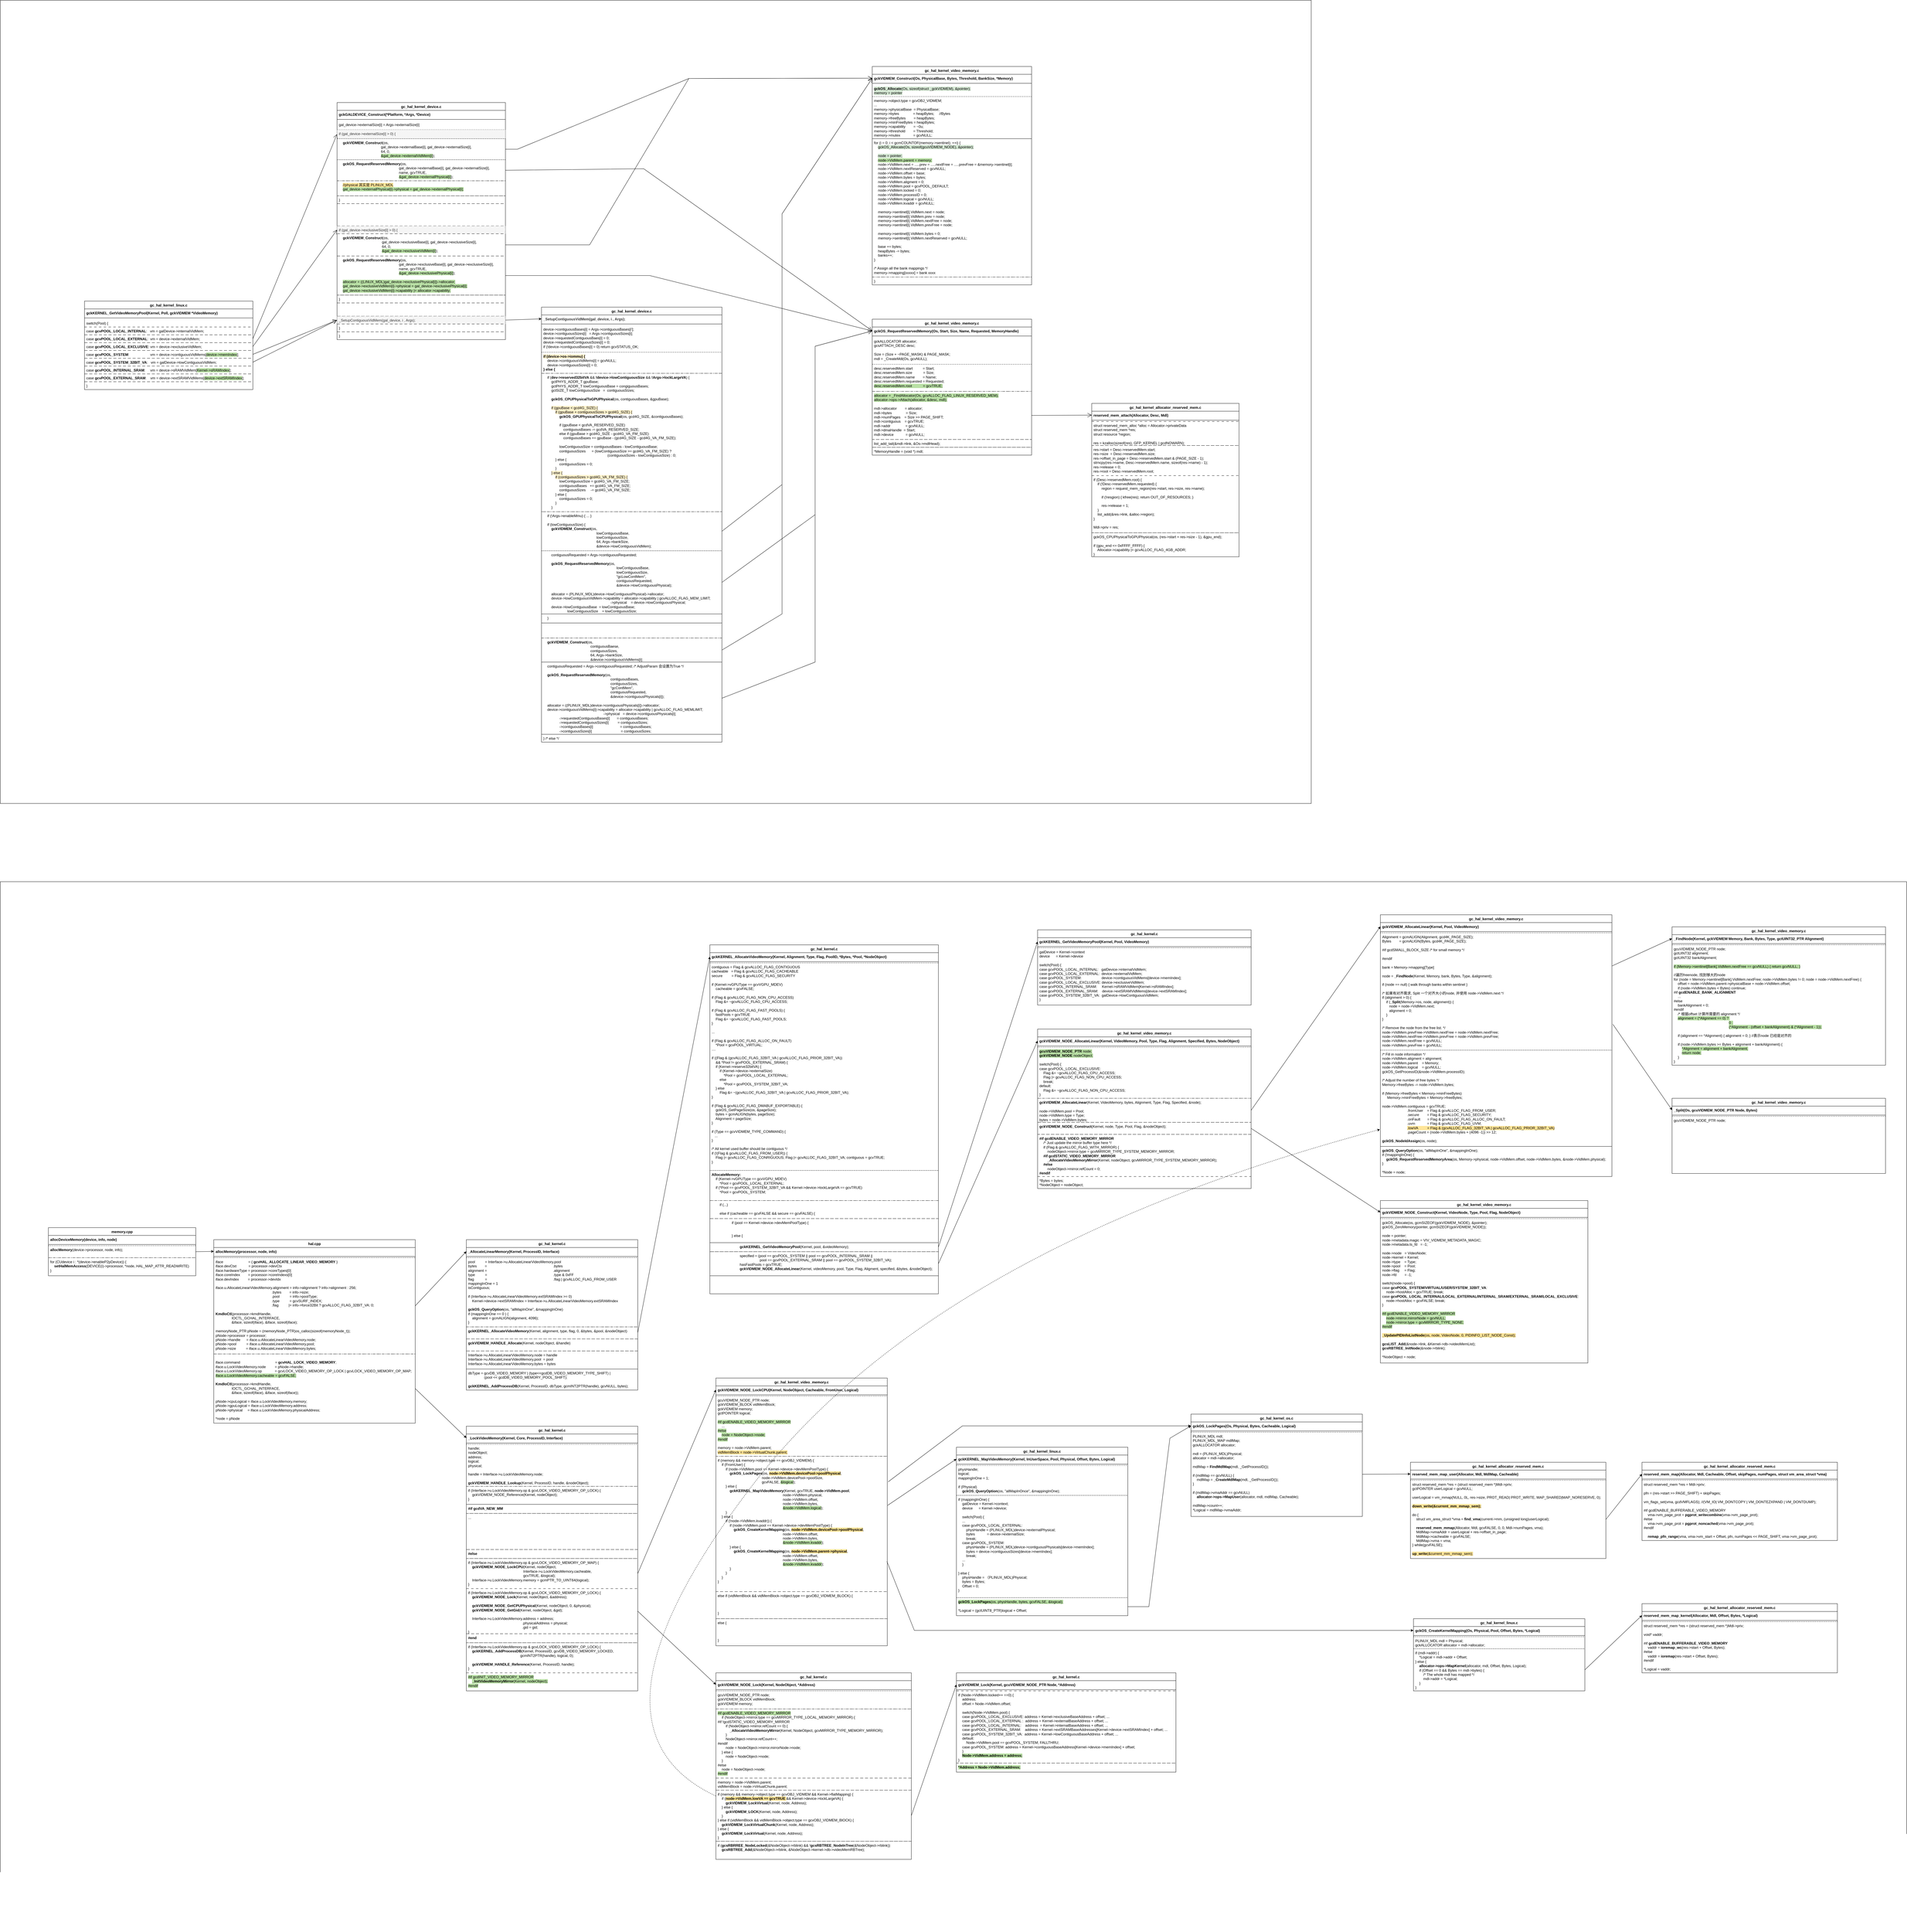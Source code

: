 <mxfile version="26.2.14">
  <diagram name="Page-1" id="1dB5lCZi5Taqo5wlKjE4">
    <mxGraphModel dx="2066" dy="1884" grid="1" gridSize="10" guides="1" tooltips="1" connect="1" arrows="1" fold="1" page="1" pageScale="1" pageWidth="850" pageHeight="1100" math="0" shadow="0">
      <root>
        <mxCell id="0" />
        <mxCell id="1" parent="0" />
        <mxCell id="-QamLBn5pkz0fhhn8fLs-13" value="" style="rounded=0;whiteSpace=wrap;html=1;movable=0;resizable=0;rotatable=0;deletable=0;editable=0;locked=1;connectable=0;" parent="1" vertex="1">
          <mxGeometry x="-240" y="-1000" width="4360" height="2670" as="geometry" />
        </mxCell>
        <mxCell id="RKsYsZY5aNLMbsADSlp9-1" value="gc_hal_kernel_linux.c" style="swimlane;fontStyle=1;align=center;verticalAlign=top;childLayout=stackLayout;horizontal=1;startSize=26;horizontalStack=0;resizeParent=1;resizeParentMax=0;resizeLast=0;collapsible=1;marginBottom=0;whiteSpace=wrap;html=1;" parent="1" vertex="1">
          <mxGeometry x="40" width="560" height="294" as="geometry" />
        </mxCell>
        <mxCell id="RKsYsZY5aNLMbsADSlp9-2" value="&lt;b&gt;gckKERNEL_GetVideoMemoryPool(Kernel, Poll, gckVIDMEM *VideoMemory)&lt;/b&gt;" style="text;strokeColor=none;fillColor=none;align=left;verticalAlign=top;spacingLeft=4;spacingRight=4;overflow=hidden;rotatable=0;points=[[0,0.5],[1,0.5]];portConstraint=eastwest;whiteSpace=wrap;html=1;" parent="RKsYsZY5aNLMbsADSlp9-1" vertex="1">
          <mxGeometry y="26" width="560" height="26" as="geometry" />
        </mxCell>
        <mxCell id="RKsYsZY5aNLMbsADSlp9-3" value="" style="line;strokeWidth=1;fillColor=none;align=left;verticalAlign=middle;spacingTop=-1;spacingLeft=3;spacingRight=3;rotatable=0;labelPosition=right;points=[];portConstraint=eastwest;strokeColor=inherit;" parent="RKsYsZY5aNLMbsADSlp9-1" vertex="1">
          <mxGeometry y="52" width="560" height="8" as="geometry" />
        </mxCell>
        <mxCell id="RKsYsZY5aNLMbsADSlp9-5" value="switch(Pool) {" style="text;strokeColor=none;fillColor=none;align=left;verticalAlign=top;spacingLeft=4;spacingRight=4;overflow=hidden;rotatable=0;points=[[0,0.5],[1,0.5]];portConstraint=eastwest;whiteSpace=wrap;html=1;dashed=1;" parent="RKsYsZY5aNLMbsADSlp9-1" vertex="1">
          <mxGeometry y="60" width="560" height="26" as="geometry" />
        </mxCell>
        <mxCell id="RKsYsZY5aNLMbsADSlp9-4" value="case &lt;b&gt;gcvPOOL_LOCAL_INTERNAL&lt;/b&gt;:&amp;nbsp; &amp;nbsp;vm = galDevice-&amp;gt;internalVidMem;" style="text;strokeColor=default;fillColor=none;align=left;verticalAlign=top;spacingLeft=4;spacingRight=4;overflow=hidden;rotatable=0;points=[[0,0.5],[1,0.5]];portConstraint=eastwest;whiteSpace=wrap;html=1;dashed=1;dashPattern=8 8;" parent="RKsYsZY5aNLMbsADSlp9-1" vertex="1">
          <mxGeometry y="86" width="560" height="26" as="geometry" />
        </mxCell>
        <mxCell id="RKsYsZY5aNLMbsADSlp9-7" value="case &lt;b&gt;gcvPOOL_LOCAL_EXTERNAL&lt;/b&gt;:&amp;nbsp; vm = device-&amp;gt;externalVidMem;" style="text;strokeColor=default;fillColor=none;align=left;verticalAlign=top;spacingLeft=4;spacingRight=4;overflow=hidden;rotatable=0;points=[[0,0.5],[1,0.5]];portConstraint=eastwest;whiteSpace=wrap;html=1;dashed=1;dashPattern=8 8;" parent="RKsYsZY5aNLMbsADSlp9-1" vertex="1">
          <mxGeometry y="112" width="560" height="26" as="geometry" />
        </mxCell>
        <mxCell id="RKsYsZY5aNLMbsADSlp9-10" value="case &lt;b&gt;gcvPOOL_LOCAL_EXCLUSIVE&lt;/b&gt;: vm = device-&amp;gt;exclusiveVidMem;" style="text;strokeColor=default;fillColor=none;align=left;verticalAlign=top;spacingLeft=4;spacingRight=4;overflow=hidden;rotatable=0;points=[[0,0.5],[1,0.5]];portConstraint=eastwest;whiteSpace=wrap;html=1;dashed=1;dashPattern=8 8;" parent="RKsYsZY5aNLMbsADSlp9-1" vertex="1">
          <mxGeometry y="138" width="560" height="26" as="geometry" />
        </mxCell>
        <mxCell id="RKsYsZY5aNLMbsADSlp9-9" value="case &lt;b&gt;gcvPOOL_SYSTEM&lt;/b&gt;:&amp;nbsp; &amp;nbsp; &amp;nbsp; &amp;nbsp; &amp;nbsp; &amp;nbsp; &amp;nbsp; &amp;nbsp; &amp;nbsp; &amp;nbsp; &amp;nbsp;vm = device-&amp;gt;contiguousVidMems[&lt;span style=&quot;background-color: rgb(185, 224, 165);&quot;&gt;device-&amp;gt;memIndex&lt;/span&gt;];" style="text;strokeColor=default;fillColor=none;align=left;verticalAlign=top;spacingLeft=4;spacingRight=4;overflow=hidden;rotatable=0;points=[[0,0.5],[1,0.5]];portConstraint=eastwest;whiteSpace=wrap;html=1;dashed=1;dashPattern=8 8;" parent="RKsYsZY5aNLMbsADSlp9-1" vertex="1">
          <mxGeometry y="164" width="560" height="26" as="geometry" />
        </mxCell>
        <mxCell id="RKsYsZY5aNLMbsADSlp9-13" value="case &lt;b&gt;gcvPOOL_SYSTEM_32BIT_VA&lt;/b&gt;:&amp;nbsp; &amp;nbsp;vm = galDevice-&amp;gt;lowContiguousVidMem;" style="text;strokeColor=default;fillColor=none;align=left;verticalAlign=top;spacingLeft=4;spacingRight=4;overflow=hidden;rotatable=0;points=[[0,0.5],[1,0.5]];portConstraint=eastwest;whiteSpace=wrap;html=1;dashed=1;dashPattern=8 8;" parent="RKsYsZY5aNLMbsADSlp9-1" vertex="1">
          <mxGeometry y="190" width="560" height="26" as="geometry" />
        </mxCell>
        <mxCell id="RKsYsZY5aNLMbsADSlp9-11" value="case &lt;b&gt;gcvPOOL_INTERNAL_SRAM&lt;/b&gt;:&amp;nbsp; &amp;nbsp; &amp;nbsp;vm = device-&amp;gt;sRAMVidMem[&lt;span style=&quot;background-color: rgb(185, 224, 165);&quot;&gt;Kernel-&amp;gt;sRAMIndex&lt;/span&gt;];" style="text;strokeColor=default;fillColor=none;align=left;verticalAlign=top;spacingLeft=4;spacingRight=4;overflow=hidden;rotatable=0;points=[[0,0.5],[1,0.5]];portConstraint=eastwest;whiteSpace=wrap;html=1;dashed=1;dashPattern=8 8;" parent="RKsYsZY5aNLMbsADSlp9-1" vertex="1">
          <mxGeometry y="216" width="560" height="26" as="geometry" />
        </mxCell>
        <mxCell id="RKsYsZY5aNLMbsADSlp9-12" value="case &lt;b&gt;gcvPOOL_EXTERNAL_SRAM&lt;/b&gt;:&amp;nbsp; &amp;nbsp; vm = device-&amp;gt;extSRAMVidMems[&lt;span style=&quot;background-color: rgb(185, 224, 165);&quot;&gt;device-&amp;gt;extSRAMIndex&lt;/span&gt;];" style="text;strokeColor=default;fillColor=none;align=left;verticalAlign=top;spacingLeft=4;spacingRight=4;overflow=hidden;rotatable=0;points=[[0,0.5],[1,0.5]];portConstraint=eastwest;whiteSpace=wrap;html=1;dashed=1;dashPattern=8 8;" parent="RKsYsZY5aNLMbsADSlp9-1" vertex="1">
          <mxGeometry y="242" width="560" height="26" as="geometry" />
        </mxCell>
        <mxCell id="RKsYsZY5aNLMbsADSlp9-8" value="}" style="text;strokeColor=default;fillColor=none;align=left;verticalAlign=top;spacingLeft=4;spacingRight=4;overflow=hidden;rotatable=0;points=[[0,0.5],[1,0.5]];portConstraint=eastwest;whiteSpace=wrap;html=1;dashed=1;dashPattern=8 8;" parent="RKsYsZY5aNLMbsADSlp9-1" vertex="1">
          <mxGeometry y="268" width="560" height="26" as="geometry" />
        </mxCell>
        <mxCell id="RKsYsZY5aNLMbsADSlp9-14" value="gc_hal_kernel_device.c" style="swimlane;fontStyle=1;align=center;verticalAlign=top;childLayout=stackLayout;horizontal=1;startSize=26;horizontalStack=0;resizeParent=1;resizeParentMax=0;resizeLast=0;collapsible=1;marginBottom=0;whiteSpace=wrap;html=1;" parent="1" vertex="1">
          <mxGeometry x="880" y="-660" width="560" height="788" as="geometry" />
        </mxCell>
        <mxCell id="RKsYsZY5aNLMbsADSlp9-15" value="&lt;b&gt;gckGALDEVICE_Construct(*Platform, *Args, *Device)&lt;/b&gt;" style="text;strokeColor=none;fillColor=none;align=left;verticalAlign=top;spacingLeft=4;spacingRight=4;overflow=hidden;rotatable=0;points=[[0,0.5],[1,0.5]];portConstraint=eastwest;whiteSpace=wrap;html=1;" parent="RKsYsZY5aNLMbsADSlp9-14" vertex="1">
          <mxGeometry y="26" width="560" height="26" as="geometry" />
        </mxCell>
        <mxCell id="RKsYsZY5aNLMbsADSlp9-16" value="" style="line;strokeWidth=1;fillColor=none;align=left;verticalAlign=middle;spacingTop=-1;spacingLeft=3;spacingRight=3;rotatable=0;labelPosition=right;points=[];portConstraint=eastwest;strokeColor=inherit;" parent="RKsYsZY5aNLMbsADSlp9-14" vertex="1">
          <mxGeometry y="52" width="560" height="8" as="geometry" />
        </mxCell>
        <mxCell id="RKsYsZY5aNLMbsADSlp9-17" value="gal_device-&amp;gt;externalSize[i] = Args-&amp;gt;externalSize[i]" style="text;strokeColor=none;fillColor=none;align=left;verticalAlign=top;spacingLeft=4;spacingRight=4;overflow=hidden;rotatable=0;points=[[0,0.5],[1,0.5]];portConstraint=eastwest;whiteSpace=wrap;html=1;dashed=1;" parent="RKsYsZY5aNLMbsADSlp9-14" vertex="1">
          <mxGeometry y="60" width="560" height="30" as="geometry" />
        </mxCell>
        <mxCell id="RKsYsZY5aNLMbsADSlp9-65" value="&lt;div&gt;if (gal_device-&amp;gt;externalSize[i] &amp;gt; 0) {&lt;/div&gt;" style="text;strokeColor=#666666;fillColor=#f5f5f5;align=left;verticalAlign=top;spacingLeft=4;spacingRight=4;overflow=hidden;rotatable=0;points=[[0,0.5],[1,0.5]];portConstraint=eastwest;whiteSpace=wrap;html=1;dashed=1;fontColor=#333333;" parent="RKsYsZY5aNLMbsADSlp9-14" vertex="1">
          <mxGeometry y="90" width="560" height="30" as="geometry" />
        </mxCell>
        <mxCell id="RKsYsZY5aNLMbsADSlp9-26" value="&lt;div&gt;&lt;span style=&quot;background-color: transparent; color: light-dark(rgb(0, 0, 0), rgb(255, 255, 255));&quot;&gt;&amp;nbsp; &amp;nbsp; &lt;b&gt;gckVIDMEM_Construct&lt;/b&gt;(os,&amp;nbsp;&lt;/span&gt;&lt;/div&gt;&lt;div&gt;&amp;nbsp; &amp;nbsp; &amp;nbsp; &amp;nbsp; &amp;nbsp; &amp;nbsp; &amp;nbsp; &amp;nbsp; &amp;nbsp; &amp;nbsp; &amp;nbsp; &amp;nbsp; &amp;nbsp; &amp;nbsp; &amp;nbsp; &amp;nbsp; &amp;nbsp; &amp;nbsp; &amp;nbsp; &amp;nbsp; &amp;nbsp; gal_device-&amp;gt;externalBase[i], gal_device-&amp;gt;externalSize[i],&amp;nbsp;&lt;/div&gt;&lt;div&gt;&amp;nbsp; &amp;nbsp; &amp;nbsp; &amp;nbsp; &amp;nbsp; &amp;nbsp; &amp;nbsp; &amp;nbsp; &amp;nbsp; &amp;nbsp; &amp;nbsp; &amp;nbsp; &amp;nbsp; &amp;nbsp; &amp;nbsp; &amp;nbsp; &amp;nbsp; &amp;nbsp; &amp;nbsp; &amp;nbsp; &amp;nbsp; 64, 0,&lt;br&gt;&amp;nbsp; &amp;nbsp; &amp;nbsp; &amp;nbsp; &amp;nbsp; &amp;nbsp; &amp;nbsp; &amp;nbsp; &amp;nbsp; &amp;nbsp; &amp;nbsp; &amp;nbsp; &amp;nbsp; &amp;nbsp; &amp;nbsp; &amp;nbsp; &amp;nbsp; &amp;nbsp; &amp;nbsp; &amp;nbsp; &amp;nbsp; &lt;span style=&quot;background-color: rgb(185, 224, 165);&quot;&gt;&amp;amp;gal_device-&amp;gt;externalVidMem[i]&lt;/span&gt;);&lt;br&gt;&lt;/div&gt;" style="text;strokeColor=default;fillColor=none;align=left;verticalAlign=top;spacingLeft=4;spacingRight=4;overflow=hidden;rotatable=0;points=[[0,0.5],[1,0.5]];portConstraint=eastwest;whiteSpace=wrap;html=1;dashed=1;" parent="RKsYsZY5aNLMbsADSlp9-14" vertex="1">
          <mxGeometry y="120" width="560" height="70" as="geometry" />
        </mxCell>
        <mxCell id="RKsYsZY5aNLMbsADSlp9-27" value="&lt;div&gt;&amp;nbsp; &amp;nbsp; &lt;b&gt;gckOS_RequestReservedMemory&lt;/b&gt;(os,&lt;br&gt;&amp;nbsp; &amp;nbsp; &amp;nbsp; &amp;nbsp; &amp;nbsp; &amp;nbsp; &amp;nbsp; &amp;nbsp; &amp;nbsp; &amp;nbsp; &amp;nbsp; &amp;nbsp; &amp;nbsp; &amp;nbsp; &amp;nbsp; &amp;nbsp; &amp;nbsp; &amp;nbsp; &amp;nbsp; &amp;nbsp; &amp;nbsp; &amp;nbsp; &amp;nbsp; &amp;nbsp; &amp;nbsp; &amp;nbsp; &amp;nbsp; &amp;nbsp; &amp;nbsp; &amp;nbsp; gal_device-&amp;gt;externalBase[i], gal_device-&amp;gt;externalSize[i],&lt;/div&gt;&lt;div&gt;&amp;nbsp; &amp;nbsp; &amp;nbsp; &amp;nbsp; &amp;nbsp; &amp;nbsp; &amp;nbsp; &amp;nbsp; &amp;nbsp; &amp;nbsp; &amp;nbsp; &amp;nbsp; &amp;nbsp; &amp;nbsp; &amp;nbsp; &amp;nbsp; &amp;nbsp; &amp;nbsp; &amp;nbsp; &amp;nbsp; &amp;nbsp; &amp;nbsp; &amp;nbsp; &amp;nbsp; &amp;nbsp; &amp;nbsp; &amp;nbsp; &amp;nbsp; &amp;nbsp; &amp;nbsp; name, gcvTRUE,&lt;br&gt;&amp;nbsp; &amp;nbsp; &amp;nbsp; &amp;nbsp; &amp;nbsp; &amp;nbsp; &amp;nbsp; &amp;nbsp; &amp;nbsp; &amp;nbsp; &amp;nbsp; &amp;nbsp; &amp;nbsp; &amp;nbsp; &amp;nbsp; &amp;nbsp; &amp;nbsp; &amp;nbsp; &amp;nbsp; &amp;nbsp; &amp;nbsp; &amp;nbsp; &amp;nbsp; &amp;nbsp; &amp;nbsp; &amp;nbsp; &amp;nbsp; &amp;nbsp; &amp;nbsp; &amp;nbsp; &lt;span style=&quot;background-color: rgb(185, 224, 165);&quot;&gt;&amp;amp;gal_device-&amp;gt;externalPhysical[i]&lt;/span&gt;);&lt;br&gt;&lt;/div&gt;" style="text;strokeColor=default;fillColor=none;align=left;verticalAlign=top;spacingLeft=4;spacingRight=4;overflow=hidden;rotatable=0;points=[[0,0.5],[1,0.5]];portConstraint=eastwest;whiteSpace=wrap;html=1;dashed=1;" parent="RKsYsZY5aNLMbsADSlp9-14" vertex="1">
          <mxGeometry y="190" width="560" height="70" as="geometry" />
        </mxCell>
        <mxCell id="RKsYsZY5aNLMbsADSlp9-47" value="&amp;nbsp; &amp;nbsp;&amp;nbsp;&lt;span style=&quot;background-color: rgb(255, 229, 153);&quot;&gt;//physical 其实是 PLINUX_MDL&lt;/span&gt;&lt;br&gt;&amp;nbsp; &amp;nbsp;&amp;nbsp;&lt;span style=&quot;color: light-dark(rgb(0, 0, 0), rgb(255, 255, 255)); background-color: rgb(185, 224, 165);&quot;&gt;gal_device-&amp;gt;externalPhysical[i]-&amp;gt;physical = gal_device-&amp;gt;externalPhysical[i];&lt;/span&gt;" style="text;strokeColor=default;fillColor=none;align=left;verticalAlign=top;spacingLeft=4;spacingRight=4;overflow=hidden;rotatable=0;points=[[0,0.5],[1,0.5]];portConstraint=eastwest;whiteSpace=wrap;html=1;dashed=1;dashPattern=8 8;" parent="RKsYsZY5aNLMbsADSlp9-14" vertex="1">
          <mxGeometry y="260" width="560" height="50" as="geometry" />
        </mxCell>
        <mxCell id="RKsYsZY5aNLMbsADSlp9-25" value="}" style="text;strokeColor=default;fillColor=none;align=left;verticalAlign=top;spacingLeft=4;spacingRight=4;overflow=hidden;rotatable=0;points=[[0,0.5],[1,0.5]];portConstraint=eastwest;whiteSpace=wrap;html=1;dashed=1;dashPattern=8 8;" parent="RKsYsZY5aNLMbsADSlp9-14" vertex="1">
          <mxGeometry y="310" width="560" height="26" as="geometry" />
        </mxCell>
        <mxCell id="RKsYsZY5aNLMbsADSlp9-60" value="" style="text;strokeColor=default;fillColor=none;align=left;verticalAlign=top;spacingLeft=4;spacingRight=4;overflow=hidden;rotatable=0;points=[[0,0.5],[1,0.5]];portConstraint=eastwest;whiteSpace=wrap;html=1;dashed=1;dashPattern=8 8;" parent="RKsYsZY5aNLMbsADSlp9-14" vertex="1">
          <mxGeometry y="336" width="560" height="74" as="geometry" />
        </mxCell>
        <mxCell id="RKsYsZY5aNLMbsADSlp9-61" value="if (gal_device-&amp;gt;exclusiveSize[i] &amp;gt; 0) {" style="text;strokeColor=#666666;fillColor=#f5f5f5;align=left;verticalAlign=top;spacingLeft=4;spacingRight=4;overflow=hidden;rotatable=0;points=[[0,0.5],[1,0.5]];portConstraint=eastwest;whiteSpace=wrap;html=1;dashed=1;dashPattern=8 8;fontColor=#333333;" parent="RKsYsZY5aNLMbsADSlp9-14" vertex="1">
          <mxGeometry y="410" width="560" height="26" as="geometry" />
        </mxCell>
        <mxCell id="RKsYsZY5aNLMbsADSlp9-62" value="&amp;nbsp; &amp;nbsp; &lt;b&gt;gckVIDMEM_Construct&lt;/b&gt;(os,&amp;nbsp;&lt;div&gt;&amp;nbsp; &amp;nbsp; &amp;nbsp; &amp;nbsp; &amp;nbsp; &amp;nbsp; &amp;nbsp; &amp;nbsp; &amp;nbsp; &amp;nbsp; &amp;nbsp; &amp;nbsp; &amp;nbsp; &amp;nbsp; &amp;nbsp; &amp;nbsp; &amp;nbsp; &amp;nbsp; &amp;nbsp; &amp;nbsp; &amp;nbsp; &amp;nbsp;gal_device-&amp;gt;exclusiveBase[i], gal_device-&amp;gt;exclusiveSize[i],&lt;br&gt;&amp;nbsp; &amp;nbsp; &amp;nbsp; &amp;nbsp; &amp;nbsp; &amp;nbsp; &amp;nbsp; &amp;nbsp; &amp;nbsp; &amp;nbsp; &amp;nbsp; &amp;nbsp; &amp;nbsp; &amp;nbsp; &amp;nbsp; &amp;nbsp; &amp;nbsp; &amp;nbsp; &amp;nbsp; &amp;nbsp; &amp;nbsp; &amp;nbsp;64, 0,&lt;br&gt;&amp;nbsp; &amp;nbsp; &amp;nbsp; &amp;nbsp; &amp;nbsp; &amp;nbsp; &amp;nbsp; &amp;nbsp; &amp;nbsp; &amp;nbsp; &amp;nbsp; &amp;nbsp; &amp;nbsp; &amp;nbsp; &amp;nbsp; &amp;nbsp; &amp;nbsp; &amp;nbsp; &amp;nbsp; &amp;nbsp; &amp;nbsp; &amp;nbsp;&lt;span style=&quot;background-color: rgb(185, 224, 165);&quot;&gt;&amp;amp;gal_device-&amp;gt;exclusiveVidMem[i]&lt;/span&gt;);&amp;nbsp;&lt;/div&gt;" style="text;strokeColor=default;fillColor=none;align=left;verticalAlign=top;spacingLeft=4;spacingRight=4;overflow=hidden;rotatable=0;points=[[0,0.5],[1,0.5]];portConstraint=eastwest;whiteSpace=wrap;html=1;dashed=1;dashPattern=8 8;" parent="RKsYsZY5aNLMbsADSlp9-14" vertex="1">
          <mxGeometry y="436" width="560" height="74" as="geometry" />
        </mxCell>
        <mxCell id="-QamLBn5pkz0fhhn8fLs-2" value="&lt;div&gt;&lt;span style=&quot;background-color: transparent; color: light-dark(rgb(0, 0, 0), rgb(255, 255, 255));&quot;&gt;&amp;nbsp; &amp;nbsp;&amp;nbsp;&lt;/span&gt;&lt;b style=&quot;background-color: transparent; color: light-dark(rgb(0, 0, 0), rgb(255, 255, 255));&quot;&gt;gckOS_RequestReservedMemory&lt;/b&gt;&lt;span style=&quot;background-color: transparent; color: light-dark(rgb(0, 0, 0), rgb(255, 255, 255));&quot;&gt;(os,&lt;/span&gt;&lt;/div&gt;&lt;div&gt;&amp;nbsp; &amp;nbsp; &amp;nbsp; &amp;nbsp; &amp;nbsp; &amp;nbsp; &amp;nbsp; &amp;nbsp; &amp;nbsp; &amp;nbsp; &amp;nbsp; &amp;nbsp; &amp;nbsp; &amp;nbsp; &amp;nbsp; &amp;nbsp; &amp;nbsp; &amp;nbsp; &amp;nbsp; &amp;nbsp; &amp;nbsp; &amp;nbsp; &amp;nbsp; &amp;nbsp; &amp;nbsp; &amp;nbsp; &amp;nbsp; &amp;nbsp; &amp;nbsp; &amp;nbsp; gal_device-&amp;gt;exclusiveBase[i], gal_device-&amp;gt;exclusiveSize[i],&lt;br&gt;&amp;nbsp; &amp;nbsp; &amp;nbsp; &amp;nbsp; &amp;nbsp; &amp;nbsp; &amp;nbsp; &amp;nbsp; &amp;nbsp; &amp;nbsp; &amp;nbsp; &amp;nbsp; &amp;nbsp; &amp;nbsp; &amp;nbsp; &amp;nbsp; &amp;nbsp; &amp;nbsp; &amp;nbsp; &amp;nbsp; &amp;nbsp; &amp;nbsp; &amp;nbsp; &amp;nbsp; &amp;nbsp; &amp;nbsp; &amp;nbsp; &amp;nbsp; &amp;nbsp; &amp;nbsp; name, gcvTRUE,&lt;br&gt;&amp;nbsp; &amp;nbsp; &amp;nbsp; &amp;nbsp; &amp;nbsp; &amp;nbsp; &amp;nbsp; &amp;nbsp; &amp;nbsp; &amp;nbsp; &amp;nbsp; &amp;nbsp; &amp;nbsp; &amp;nbsp; &amp;nbsp; &amp;nbsp; &amp;nbsp; &amp;nbsp; &amp;nbsp; &amp;nbsp; &amp;nbsp; &amp;nbsp; &amp;nbsp; &amp;nbsp; &amp;nbsp; &amp;nbsp; &amp;nbsp; &amp;nbsp; &amp;nbsp; &amp;nbsp; &lt;span style=&quot;background-color: rgb(185, 224, 165);&quot;&gt;&amp;amp;gal_device-&amp;gt;exclusivePhysical[i]&lt;/span&gt;);&lt;/div&gt;&lt;div&gt;&lt;br&gt;&lt;/div&gt;&lt;div&gt;&amp;nbsp; &amp;nbsp; &lt;span style=&quot;background-color: rgb(185, 224, 165);&quot;&gt;allocator = ((LINUX_MDL)gal_device-&amp;gt;exclusivePhysical[i])-&amp;gt;allocator;&lt;/span&gt;&lt;br&gt;&amp;nbsp; &amp;nbsp; &lt;span style=&quot;background-color: rgb(185, 224, 165);&quot;&gt;gal_device-&amp;gt;exclusiveVidMem[i]-&amp;gt;physical = gal_device-&amp;gt;exclusivePhysical[i];&lt;/span&gt;&lt;br&gt;&amp;nbsp; &amp;nbsp; &lt;span style=&quot;background-color: rgb(185, 224, 165);&quot;&gt;gal_device-&amp;gt;exclusiveVidMem[i]-&amp;gt;capability |= allocator-&amp;gt;capability;&lt;/span&gt;&lt;/div&gt;" style="text;strokeColor=default;fillColor=none;align=left;verticalAlign=top;spacingLeft=4;spacingRight=4;overflow=hidden;rotatable=0;points=[[0,0.5],[1,0.5]];portConstraint=eastwest;whiteSpace=wrap;html=1;dashed=1;dashPattern=8 8;" parent="RKsYsZY5aNLMbsADSlp9-14" vertex="1">
          <mxGeometry y="510" width="560" height="130" as="geometry" />
        </mxCell>
        <mxCell id="RKsYsZY5aNLMbsADSlp9-63" value="}" style="text;strokeColor=default;fillColor=none;align=left;verticalAlign=top;spacingLeft=4;spacingRight=4;overflow=hidden;rotatable=0;points=[[0,0.5],[1,0.5]];portConstraint=eastwest;whiteSpace=wrap;html=1;dashed=1;dashPattern=8 8;" parent="RKsYsZY5aNLMbsADSlp9-14" vertex="1">
          <mxGeometry y="640" width="560" height="26" as="geometry" />
        </mxCell>
        <mxCell id="RKsYsZY5aNLMbsADSlp9-66" value="" style="text;strokeColor=default;fillColor=none;align=left;verticalAlign=top;spacingLeft=4;spacingRight=4;overflow=hidden;rotatable=0;points=[[0,0.5],[1,0.5]];portConstraint=eastwest;whiteSpace=wrap;html=1;dashed=1;dashPattern=8 8;" parent="RKsYsZY5aNLMbsADSlp9-14" vertex="1">
          <mxGeometry y="666" width="560" height="44" as="geometry" />
        </mxCell>
        <mxCell id="RKsYsZY5aNLMbsADSlp9-67" value="_SetupContiguousVidMem(gal_device, i , Args);" style="text;strokeColor=#666666;fillColor=#f5f5f5;align=left;verticalAlign=top;spacingLeft=4;spacingRight=4;overflow=hidden;rotatable=0;points=[[0,0.5],[1,0.5]];portConstraint=eastwest;whiteSpace=wrap;html=1;dashed=1;dashPattern=8 8;fontColor=#333333;" parent="RKsYsZY5aNLMbsADSlp9-14" vertex="1">
          <mxGeometry y="710" width="560" height="26" as="geometry" />
        </mxCell>
        <mxCell id="RKsYsZY5aNLMbsADSlp9-68" value="}" style="text;strokeColor=default;fillColor=none;align=left;verticalAlign=top;spacingLeft=4;spacingRight=4;overflow=hidden;rotatable=0;points=[[0,0.5],[1,0.5]];portConstraint=eastwest;whiteSpace=wrap;html=1;dashed=1;dashPattern=8 8;" parent="RKsYsZY5aNLMbsADSlp9-14" vertex="1">
          <mxGeometry y="736" width="560" height="26" as="geometry" />
        </mxCell>
        <mxCell id="RKsYsZY5aNLMbsADSlp9-59" value="}" style="text;strokeColor=default;fillColor=none;align=left;verticalAlign=top;spacingLeft=4;spacingRight=4;overflow=hidden;rotatable=0;points=[[0,0.5],[1,0.5]];portConstraint=eastwest;whiteSpace=wrap;html=1;dashed=1;dashPattern=8 8;" parent="RKsYsZY5aNLMbsADSlp9-14" vertex="1">
          <mxGeometry y="762" width="560" height="26" as="geometry" />
        </mxCell>
        <mxCell id="RKsYsZY5aNLMbsADSlp9-28" value="" style="endArrow=open;endFill=1;endSize=12;html=1;rounded=0;entryX=0;entryY=0.5;entryDx=0;entryDy=0;exitX=1;exitY=0.5;exitDx=0;exitDy=0;" parent="1" source="RKsYsZY5aNLMbsADSlp9-7" target="RKsYsZY5aNLMbsADSlp9-65" edge="1">
          <mxGeometry width="160" relative="1" as="geometry">
            <mxPoint x="980" y="180" as="sourcePoint" />
            <mxPoint x="1140" y="180" as="targetPoint" />
          </mxGeometry>
        </mxCell>
        <mxCell id="RKsYsZY5aNLMbsADSlp9-29" value="gc_hal_kernel_video_memory.c" style="swimlane;fontStyle=1;align=center;verticalAlign=top;childLayout=stackLayout;horizontal=1;startSize=26;horizontalStack=0;resizeParent=1;resizeParentMax=0;resizeLast=0;collapsible=1;marginBottom=0;whiteSpace=wrap;html=1;" parent="1" vertex="1">
          <mxGeometry x="2660" y="-780" width="530" height="726" as="geometry" />
        </mxCell>
        <mxCell id="RKsYsZY5aNLMbsADSlp9-30" value="&lt;b&gt;gckVIDMEM_Construct(Os, PhysicalBase, Bytes, Threshold, BankSize, *Memory)&lt;/b&gt;" style="text;strokeColor=none;fillColor=none;align=left;verticalAlign=top;spacingLeft=4;spacingRight=4;overflow=hidden;rotatable=0;points=[[0,0.5],[1,0.5]];portConstraint=eastwest;whiteSpace=wrap;html=1;" parent="RKsYsZY5aNLMbsADSlp9-29" vertex="1">
          <mxGeometry y="26" width="530" height="26" as="geometry" />
        </mxCell>
        <mxCell id="RKsYsZY5aNLMbsADSlp9-31" value="" style="line;strokeWidth=1;fillColor=none;align=left;verticalAlign=middle;spacingTop=-1;spacingLeft=3;spacingRight=3;rotatable=0;labelPosition=right;points=[];portConstraint=eastwest;strokeColor=inherit;" parent="RKsYsZY5aNLMbsADSlp9-29" vertex="1">
          <mxGeometry y="52" width="530" height="8" as="geometry" />
        </mxCell>
        <mxCell id="RKsYsZY5aNLMbsADSlp9-32" value="&lt;span style=&quot;background-color: rgb(213, 232, 212);&quot;&gt;&lt;b style=&quot;&quot;&gt;gckOS_Allocate&lt;/b&gt;(Os, sizeof(struct _gckVIDMEM), &amp;amp;pointer);&lt;br&gt;&lt;/span&gt;&lt;span style=&quot;background-color: rgb(213, 232, 212);&quot;&gt;memory = pointer&lt;/span&gt;" style="text;strokeColor=none;fillColor=none;align=left;verticalAlign=top;spacingLeft=4;spacingRight=4;overflow=hidden;rotatable=0;points=[[0,0.5],[1,0.5]];portConstraint=eastwest;whiteSpace=wrap;html=1;dashed=1;" parent="RKsYsZY5aNLMbsADSlp9-29" vertex="1">
          <mxGeometry y="60" width="530" height="40" as="geometry" />
        </mxCell>
        <mxCell id="RKsYsZY5aNLMbsADSlp9-33" value="&lt;div&gt;memory-&amp;gt;object.type = gcvOBJ_VIDMEM;&lt;/div&gt;&lt;div&gt;...&lt;br&gt;memory-&amp;gt;physicalBase&amp;nbsp; = PhysicalBase;&lt;br&gt;memory-&amp;gt;bytes&amp;nbsp; &amp;nbsp; &amp;nbsp; &amp;nbsp; &amp;nbsp; &amp;nbsp; &amp;nbsp; = heapBytes;&amp;nbsp; &amp;nbsp; &amp;nbsp;//Bytes&lt;br&gt;memory-&amp;gt;freeBytes&amp;nbsp; &amp;nbsp; &amp;nbsp; &amp;nbsp; = heapBytes;&lt;br&gt;memory-&amp;gt;minFreeBytes = heapBytes;&lt;br&gt;memory-&amp;gt;capability&amp;nbsp; &amp;nbsp; &amp;nbsp; &amp;nbsp; = ~0u;&lt;br&gt;memory-&amp;gt;threshold&amp;nbsp; &amp;nbsp; &amp;nbsp; &amp;nbsp; = Threshold;&lt;br&gt;memory-&amp;gt;mutex&amp;nbsp; &amp;nbsp; &amp;nbsp; &amp;nbsp; &amp;nbsp; &amp;nbsp; &amp;nbsp;= gcvNULL;&lt;/div&gt;" style="text;strokeColor=default;fillColor=none;align=left;verticalAlign=top;spacingLeft=4;spacingRight=4;overflow=hidden;rotatable=0;points=[[0,0.5],[1,0.5]];portConstraint=eastwest;whiteSpace=wrap;html=1;dashed=1;" parent="RKsYsZY5aNLMbsADSlp9-29" vertex="1">
          <mxGeometry y="100" width="530" height="140" as="geometry" />
        </mxCell>
        <mxCell id="RKsYsZY5aNLMbsADSlp9-34" value="&lt;div&gt;for (i = 0; i &amp;lt; gcmCOUNTOF(memory-&amp;gt;sentinel); ++i) {&lt;/div&gt;&lt;div&gt;&amp;nbsp; &amp;nbsp; &lt;span style=&quot;background-color: rgb(213, 232, 212);&quot;&gt;gckOS_Allocate(Os, sizeof(gcuVIDMEM_NODE), &amp;amp;pointer);&lt;/span&gt;&lt;/div&gt;&lt;div&gt;&lt;br&gt;&lt;/div&gt;&lt;div&gt;&amp;nbsp; &amp;nbsp; &lt;span style=&quot;background-color: rgb(213, 232, 212);&quot;&gt;node = pointer;&lt;/span&gt;&lt;br&gt;&amp;nbsp; &amp;nbsp; &lt;span style=&quot;background-color: rgb(185, 224, 165);&quot;&gt;node-&amp;gt;VidMem.parent = memory;&lt;/span&gt;&amp;nbsp;&lt;br&gt;&amp;nbsp; &amp;nbsp; node-&amp;gt;VidMem.next = .....prev = .....nextFree = .....prevFree = &amp;amp;memory-&amp;gt;sentinel[i];&lt;/div&gt;&lt;div&gt;&amp;nbsp; &amp;nbsp; node-&amp;gt;VidMem.nextReserved = gcvNULL;&lt;/div&gt;&lt;div&gt;&amp;nbsp; &amp;nbsp; node-&amp;gt;VidMem.offset = base;&lt;/div&gt;&lt;div&gt;&amp;nbsp; &amp;nbsp; node-&amp;gt;VidMem.bytes = bytes;&lt;br&gt;&amp;nbsp; &amp;nbsp; node-&amp;gt;VidMem.aligment = 0;&lt;/div&gt;&lt;div&gt;&amp;nbsp; &amp;nbsp; node-&amp;gt;VidMem.pool = gcvPOOL_DEFAULT;&lt;br&gt;&amp;nbsp; &amp;nbsp; node-&amp;gt;VidMem.locked = 0;&lt;/div&gt;&lt;div&gt;&amp;nbsp; &amp;nbsp; node-&amp;gt;VidMem.processID = 0;&lt;br&gt;&amp;nbsp; &amp;nbsp; node-&amp;gt;VidMem.logical = gcvNULL;&lt;br&gt;&amp;nbsp; &amp;nbsp; node-&amp;gt;VidMem.kvaddr = gcvNULL;&lt;/div&gt;&lt;div&gt;&amp;nbsp; &amp;nbsp;&amp;nbsp;&lt;/div&gt;&lt;div&gt;&amp;nbsp; &amp;nbsp; memory-&amp;gt;sentinel[i].VidMem.next = node;&lt;/div&gt;&lt;div&gt;&amp;nbsp; &amp;nbsp; memory-&amp;gt;sentinel[i].VidMem.prev = node;&lt;/div&gt;&lt;div&gt;&amp;nbsp; &amp;nbsp; memory-&amp;gt;sentinel[i].VidMem.nextFree = node;&lt;/div&gt;&lt;div&gt;&amp;nbsp; &amp;nbsp; memory-&amp;gt;sentinel[i].VidMem.prevFree = node;&lt;/div&gt;&lt;div&gt;&lt;br&gt;&lt;/div&gt;&lt;div&gt;&amp;nbsp; &amp;nbsp;&amp;nbsp;&lt;span style=&quot;background-color: transparent; color: light-dark(rgb(0, 0, 0), rgb(255, 255, 255));&quot;&gt;memory&lt;/span&gt;&lt;span style=&quot;background-color: transparent; color: light-dark(rgb(0, 0, 0), rgb(255, 255, 255));&quot;&gt;-&amp;gt;sentinel[i].VidMem.bytes = 0;&lt;/span&gt;&lt;/div&gt;&lt;div&gt;&amp;nbsp; &amp;nbsp;&amp;nbsp;&lt;span style=&quot;color: light-dark(rgb(0, 0, 0), rgb(255, 255, 255)); background-color: transparent;&quot;&gt;memory&lt;/span&gt;&lt;span style=&quot;color: light-dark(rgb(0, 0, 0), rgb(255, 255, 255)); background-color: transparent;&quot;&gt;-&amp;gt;sentinel[i].VidMem.nextReserved = gcvNULL;&lt;/span&gt;&lt;/div&gt;&lt;div&gt;&lt;br&gt;&lt;/div&gt;&lt;div&gt;&amp;nbsp; &amp;nbsp; base += bytes;&lt;br&gt;&amp;nbsp; &amp;nbsp; heapBytes -= bytes;&lt;br&gt;&amp;nbsp; &amp;nbsp; banks++;&lt;/div&gt;&lt;div&gt;}&lt;/div&gt;&lt;div&gt;&lt;br&gt;&lt;/div&gt;&lt;div&gt;/* Assign all the bank mappings */&lt;br&gt;memory-&amp;gt;mapping[xxxxx] = bank xxxx&lt;/div&gt;" style="text;strokeColor=default;fillColor=none;align=left;verticalAlign=top;spacingLeft=4;spacingRight=4;overflow=hidden;rotatable=0;points=[[0,0.5],[1,0.5]];portConstraint=eastwest;whiteSpace=wrap;html=1;dashed=1;" parent="RKsYsZY5aNLMbsADSlp9-29" vertex="1">
          <mxGeometry y="240" width="530" height="460" as="geometry" />
        </mxCell>
        <mxCell id="RKsYsZY5aNLMbsADSlp9-35" value="}" style="text;strokeColor=default;fillColor=none;align=left;verticalAlign=top;spacingLeft=4;spacingRight=4;overflow=hidden;rotatable=0;points=[[0,0.5],[1,0.5]];portConstraint=eastwest;whiteSpace=wrap;html=1;dashed=1;dashPattern=8 8;" parent="RKsYsZY5aNLMbsADSlp9-29" vertex="1">
          <mxGeometry y="700" width="530" height="26" as="geometry" />
        </mxCell>
        <mxCell id="RKsYsZY5aNLMbsADSlp9-36" value="" style="endArrow=open;endFill=1;endSize=12;html=1;rounded=0;entryX=0;entryY=0.5;entryDx=0;entryDy=0;exitX=1;exitY=0.5;exitDx=0;exitDy=0;" parent="1" source="RKsYsZY5aNLMbsADSlp9-26" target="RKsYsZY5aNLMbsADSlp9-30" edge="1">
          <mxGeometry width="160" relative="1" as="geometry">
            <mxPoint x="610" y="109" as="sourcePoint" />
            <mxPoint x="750" y="-261" as="targetPoint" />
            <Array as="points">
              <mxPoint x="1480" y="-505" />
              <mxPoint x="2050" y="-740" />
            </Array>
          </mxGeometry>
        </mxCell>
        <mxCell id="RKsYsZY5aNLMbsADSlp9-37" value="gc_hal_kernel_video_memory.c" style="swimlane;fontStyle=1;align=center;verticalAlign=top;childLayout=stackLayout;horizontal=1;startSize=26;horizontalStack=0;resizeParent=1;resizeParentMax=0;resizeLast=0;collapsible=1;marginBottom=0;whiteSpace=wrap;html=1;" parent="1" vertex="1">
          <mxGeometry x="2660" y="60" width="530" height="452" as="geometry" />
        </mxCell>
        <mxCell id="RKsYsZY5aNLMbsADSlp9-38" value="&lt;b&gt;gckOS_RequestReservedMemory&lt;/b&gt;&lt;b&gt;(Os, Start, Size, Name, Requested, MemoryHandle)&lt;/b&gt;" style="text;strokeColor=none;fillColor=none;align=left;verticalAlign=top;spacingLeft=4;spacingRight=4;overflow=hidden;rotatable=0;points=[[0,0.5],[1,0.5]];portConstraint=eastwest;whiteSpace=wrap;html=1;" parent="RKsYsZY5aNLMbsADSlp9-37" vertex="1">
          <mxGeometry y="26" width="530" height="26" as="geometry" />
        </mxCell>
        <mxCell id="RKsYsZY5aNLMbsADSlp9-39" value="" style="line;strokeWidth=1;fillColor=none;align=left;verticalAlign=middle;spacingTop=-1;spacingLeft=3;spacingRight=3;rotatable=0;labelPosition=right;points=[];portConstraint=eastwest;strokeColor=inherit;" parent="RKsYsZY5aNLMbsADSlp9-37" vertex="1">
          <mxGeometry y="52" width="530" height="8" as="geometry" />
        </mxCell>
        <mxCell id="RKsYsZY5aNLMbsADSlp9-40" value="gckALLOCATOR allocator;&lt;div&gt;gcsATTACH_DESC desc;&lt;/div&gt;&lt;div&gt;&lt;br&gt;Size = (Size + ~PAGE_MASK) &amp;amp; PAGE_MASK;&lt;/div&gt;&lt;div&gt;mdl = _CreateMdl(Os, gcvNULL);&lt;/div&gt;" style="text;strokeColor=none;fillColor=none;align=left;verticalAlign=top;spacingLeft=4;spacingRight=4;overflow=hidden;rotatable=0;points=[[0,0.5],[1,0.5]];portConstraint=eastwest;whiteSpace=wrap;html=1;dashed=1;" parent="RKsYsZY5aNLMbsADSlp9-37" vertex="1">
          <mxGeometry y="60" width="530" height="90" as="geometry" />
        </mxCell>
        <mxCell id="RKsYsZY5aNLMbsADSlp9-41" value="&lt;div&gt;&lt;span style=&quot;background-color: transparent; color: light-dark(rgb(0, 0, 0), rgb(255, 255, 255));&quot;&gt;desc.reservedMem.start&amp;nbsp; &amp;nbsp; &amp;nbsp; &amp;nbsp; &amp;nbsp; = Start;&lt;/span&gt;&lt;/div&gt;&lt;div&gt;desc.reservedMem.size&amp;nbsp; &amp;nbsp; &amp;nbsp; &amp;nbsp; &amp;nbsp; &amp;nbsp;= Size;&lt;/div&gt;&lt;div&gt;desc.reservedMem.name&amp;nbsp; &amp;nbsp; &amp;nbsp; &amp;nbsp; = Name;&lt;/div&gt;&lt;div&gt;desc.reservedMem.requested = Requested;&lt;br&gt;&lt;span style=&quot;background-color: rgb(185, 224, 165);&quot;&gt;desc.reservedMem.root&amp;nbsp; &amp;nbsp; &amp;nbsp; &amp;nbsp; &amp;nbsp; &amp;nbsp;= gcvTRUE;&lt;/span&gt;&lt;/div&gt;" style="text;strokeColor=default;fillColor=none;align=left;verticalAlign=top;spacingLeft=4;spacingRight=4;overflow=hidden;rotatable=0;points=[[0,0.5],[1,0.5]];portConstraint=eastwest;whiteSpace=wrap;html=1;dashed=1;" parent="RKsYsZY5aNLMbsADSlp9-37" vertex="1">
          <mxGeometry y="150" width="530" height="90" as="geometry" />
        </mxCell>
        <mxCell id="RKsYsZY5aNLMbsADSlp9-49" value="&lt;div&gt;&lt;span style=&quot;background-color: rgb(185, 224, 165);&quot;&gt;allocator = _FindAllocator(Os, gcvALLOC_FLAG_LINUX_RESERVED_MEM);&lt;br&gt;allocator-&amp;gt;ops-&amp;gt;Attach(allocator, &amp;amp;desc, mdl);&lt;/span&gt;&lt;/div&gt;&lt;div&gt;&lt;br&gt;&lt;/div&gt;&lt;div&gt;mdl-&amp;gt;allocator&amp;nbsp; &amp;nbsp; &amp;nbsp; &amp;nbsp; = allocator;&lt;br&gt;mdl-&amp;gt;bytes&amp;nbsp; &amp;nbsp; &amp;nbsp; &amp;nbsp; &amp;nbsp; &amp;nbsp; &amp;nbsp; = Size;&lt;/div&gt;&lt;div&gt;mdl-&amp;gt;numPages&amp;nbsp; &amp;nbsp; = Size &amp;gt;&amp;gt; PAGE_SHIFT;&lt;/div&gt;&lt;div&gt;mdl-&amp;gt;contiguous&amp;nbsp; &amp;nbsp; = gcvTRUE;&lt;/div&gt;&lt;div&gt;mdl-&amp;gt;addr&amp;nbsp; &amp;nbsp; &amp;nbsp; &amp;nbsp; &amp;nbsp; &amp;nbsp; &amp;nbsp; &amp;nbsp;= gcvNULL;&lt;br&gt;mdl-&amp;gt;dmaHandle&amp;nbsp; = Start;&lt;br&gt;mdl-&amp;gt;device&amp;nbsp; &amp;nbsp; &amp;nbsp; &amp;nbsp; &amp;nbsp; &amp;nbsp; = gcvNULL;&lt;/div&gt;" style="text;strokeColor=default;fillColor=none;align=left;verticalAlign=top;spacingLeft=4;spacingRight=4;overflow=hidden;rotatable=0;points=[[0,0.5],[1,0.5]];portConstraint=eastwest;whiteSpace=wrap;html=1;dashed=1;dashPattern=8 8;" parent="RKsYsZY5aNLMbsADSlp9-37" vertex="1">
          <mxGeometry y="240" width="530" height="160" as="geometry" />
        </mxCell>
        <mxCell id="RKsYsZY5aNLMbsADSlp9-48" value="list_add_tail(&amp;amp;mdl-&amp;gt;link, &amp;amp;Os-&amp;gt;mdlHead);" style="text;strokeColor=default;fillColor=none;align=left;verticalAlign=top;spacingLeft=4;spacingRight=4;overflow=hidden;rotatable=0;points=[[0,0.5],[1,0.5]];portConstraint=eastwest;whiteSpace=wrap;html=1;dashed=1;dashPattern=8 8;" parent="RKsYsZY5aNLMbsADSlp9-37" vertex="1">
          <mxGeometry y="400" width="530" height="26" as="geometry" />
        </mxCell>
        <mxCell id="RKsYsZY5aNLMbsADSlp9-43" value="*MemoryHandle = (void *) mdl;" style="text;strokeColor=default;fillColor=none;align=left;verticalAlign=top;spacingLeft=4;spacingRight=4;overflow=hidden;rotatable=0;points=[[0,0.5],[1,0.5]];portConstraint=eastwest;whiteSpace=wrap;html=1;dashed=1;dashPattern=8 8;" parent="RKsYsZY5aNLMbsADSlp9-37" vertex="1">
          <mxGeometry y="426" width="530" height="26" as="geometry" />
        </mxCell>
        <mxCell id="RKsYsZY5aNLMbsADSlp9-44" value="" style="endArrow=open;endFill=1;endSize=12;html=1;rounded=0;exitX=1;exitY=0.5;exitDx=0;exitDy=0;entryX=0;entryY=0.5;entryDx=0;entryDy=0;" parent="1" source="RKsYsZY5aNLMbsADSlp9-27" target="RKsYsZY5aNLMbsADSlp9-38" edge="1">
          <mxGeometry width="160" relative="1" as="geometry">
            <mxPoint x="1310" y="-165" as="sourcePoint" />
            <mxPoint x="1690" y="-1031" as="targetPoint" />
            <Array as="points">
              <mxPoint x="1900" y="-440" />
            </Array>
          </mxGeometry>
        </mxCell>
        <mxCell id="RKsYsZY5aNLMbsADSlp9-50" value="gc_hal_kernel_allocator_reserved_mem.c" style="swimlane;fontStyle=1;align=center;verticalAlign=top;childLayout=stackLayout;horizontal=1;startSize=26;horizontalStack=0;resizeParent=1;resizeParentMax=0;resizeLast=0;collapsible=1;marginBottom=0;whiteSpace=wrap;html=1;" parent="1" vertex="1">
          <mxGeometry x="3390" y="340" width="490" height="510" as="geometry" />
        </mxCell>
        <mxCell id="RKsYsZY5aNLMbsADSlp9-51" value="&lt;b&gt;reserved_mem_attach(Allocator, Desc, Mdl)&lt;/b&gt;" style="text;strokeColor=none;fillColor=none;align=left;verticalAlign=top;spacingLeft=4;spacingRight=4;overflow=hidden;rotatable=0;points=[[0,0.5],[1,0.5]];portConstraint=eastwest;whiteSpace=wrap;html=1;" parent="RKsYsZY5aNLMbsADSlp9-50" vertex="1">
          <mxGeometry y="26" width="490" height="26" as="geometry" />
        </mxCell>
        <mxCell id="RKsYsZY5aNLMbsADSlp9-52" value="" style="line;strokeWidth=1;fillColor=none;align=left;verticalAlign=middle;spacingTop=-1;spacingLeft=3;spacingRight=3;rotatable=0;labelPosition=right;points=[];portConstraint=eastwest;strokeColor=inherit;" parent="RKsYsZY5aNLMbsADSlp9-50" vertex="1">
          <mxGeometry y="52" width="490" height="8" as="geometry" />
        </mxCell>
        <mxCell id="RKsYsZY5aNLMbsADSlp9-54" value="struct reserved_mem_alloc *alloc = Allocator-&amp;gt;privateData&lt;br&gt;struct reserved_mem *res;&lt;div&gt;struct resource *region;&lt;br&gt;&lt;br&gt;res = kzalloc(sizeof(res), GFP_KERNEL | gcdNOWARN);&lt;/div&gt;" style="text;strokeColor=default;fillColor=none;align=left;verticalAlign=top;spacingLeft=4;spacingRight=4;overflow=hidden;rotatable=0;points=[[0,0.5],[1,0.5]];portConstraint=eastwest;whiteSpace=wrap;html=1;dashed=1;dashPattern=8 8;" parent="RKsYsZY5aNLMbsADSlp9-50" vertex="1">
          <mxGeometry y="60" width="490" height="80" as="geometry" />
        </mxCell>
        <mxCell id="RKsYsZY5aNLMbsADSlp9-55" value="res-&amp;gt;start = Desc-&amp;gt;reservedMem.start;&lt;br&gt;res-&amp;gt;size&amp;nbsp; = Desc-&amp;gt;reservedMem.size;&lt;br&gt;res-&amp;gt;offset_in_page = Desc-&amp;gt;reservedMem.start &amp;amp; (PAGE_SIZE - 1);&lt;br&gt;strncpy(res-&amp;gt;name, Desc-&amp;gt;reservedMem.name, sizeof(res-&amp;gt;name) - 1);&lt;div&gt;res-&amp;gt;release = 0;&lt;br&gt;res-&amp;gt;root = Desc-&amp;gt;reservedMem.root;&lt;/div&gt;" style="text;strokeColor=default;fillColor=none;align=left;verticalAlign=top;spacingLeft=4;spacingRight=4;overflow=hidden;rotatable=0;points=[[0,0.5],[1,0.5]];portConstraint=eastwest;whiteSpace=wrap;html=1;dashed=1;dashPattern=8 8;" parent="RKsYsZY5aNLMbsADSlp9-50" vertex="1">
          <mxGeometry y="140" width="490" height="100" as="geometry" />
        </mxCell>
        <mxCell id="RKsYsZY5aNLMbsADSlp9-56" value="if (Desc-&amp;gt;reservedMem.root) {&lt;div&gt;&amp;nbsp; &amp;nbsp; if (!Desc-&amp;gt;reservedMem.requested) {&lt;/div&gt;&lt;div&gt;&amp;nbsp; &amp;nbsp; &amp;nbsp; &amp;nbsp; region = request_mem_region(res-&amp;gt;start, res-&amp;gt;size, res-&amp;gt;name);&lt;br&gt;&lt;br&gt;&amp;nbsp; &amp;nbsp; &amp;nbsp; &amp;nbsp; if (!resgion) { kfree(res); return OUT_OF_RESOURCES; }&lt;/div&gt;&lt;div&gt;&lt;br&gt;&lt;/div&gt;&lt;div&gt;&amp;nbsp; &amp;nbsp; &amp;nbsp; &amp;nbsp; res-&amp;gt;release = 1;&lt;/div&gt;&lt;div&gt;&amp;nbsp; &amp;nbsp; }&lt;/div&gt;&lt;div&gt;&amp;nbsp; &amp;nbsp; list_add(&amp;amp;res-&amp;gt;link, &amp;amp;alloc-&amp;gt;region);&lt;/div&gt;&lt;div&gt;&lt;span style=&quot;background-color: transparent; color: light-dark(rgb(0, 0, 0), rgb(255, 255, 255));&quot;&gt;}&lt;/span&gt;&lt;/div&gt;&lt;div&gt;&lt;span style=&quot;background-color: transparent; color: light-dark(rgb(0, 0, 0), rgb(255, 255, 255));&quot;&gt;&lt;br&gt;&lt;/span&gt;&lt;/div&gt;&lt;div&gt;&lt;span style=&quot;background-color: transparent; color: light-dark(rgb(0, 0, 0), rgb(255, 255, 255));&quot;&gt;Mdl-&amp;gt;priv = res;&lt;/span&gt;&lt;/div&gt;" style="text;strokeColor=default;fillColor=none;align=left;verticalAlign=top;spacingLeft=4;spacingRight=4;overflow=hidden;rotatable=0;points=[[0,0.5],[1,0.5]];portConstraint=eastwest;whiteSpace=wrap;html=1;dashed=1;dashPattern=8 8;" parent="RKsYsZY5aNLMbsADSlp9-50" vertex="1">
          <mxGeometry y="240" width="490" height="190" as="geometry" />
        </mxCell>
        <mxCell id="RKsYsZY5aNLMbsADSlp9-57" value="&lt;div&gt;&lt;span style=&quot;background-color: transparent; color: light-dark(rgb(0, 0, 0), rgb(255, 255, 255));&quot;&gt;gckOS_CPUPhysicalToGPUPhysical(os, (res-&amp;gt;start + res-&amp;gt;size - 1), &amp;amp;gpu_end);&lt;br&gt;&lt;br&gt;if (gpu_end &amp;lt;= 0xFFFF_FFFF) {&lt;/span&gt;&lt;/div&gt;&lt;div&gt;&lt;span style=&quot;background-color: transparent; color: light-dark(rgb(0, 0, 0), rgb(255, 255, 255));&quot;&gt;&amp;nbsp; &amp;nbsp; Allocator-&amp;gt;capability |= gcvALLOC_FLAG_4GB_ADDR;&lt;/span&gt;&lt;/div&gt;&lt;div&gt;&lt;span style=&quot;background-color: transparent; color: light-dark(rgb(0, 0, 0), rgb(255, 255, 255));&quot;&gt;}&lt;/span&gt;&lt;/div&gt;" style="text;strokeColor=default;fillColor=none;align=left;verticalAlign=top;spacingLeft=4;spacingRight=4;overflow=hidden;rotatable=0;points=[[0,0.5],[1,0.5]];portConstraint=eastwest;whiteSpace=wrap;html=1;dashed=1;dashPattern=8 8;" parent="RKsYsZY5aNLMbsADSlp9-50" vertex="1">
          <mxGeometry y="430" width="490" height="80" as="geometry" />
        </mxCell>
        <mxCell id="RKsYsZY5aNLMbsADSlp9-58" value="" style="endArrow=open;endFill=1;endSize=12;html=1;rounded=0;entryX=0;entryY=0.5;entryDx=0;entryDy=0;exitX=1;exitY=0.5;exitDx=0;exitDy=0;" parent="1" source="RKsYsZY5aNLMbsADSlp9-49" target="RKsYsZY5aNLMbsADSlp9-51" edge="1">
          <mxGeometry width="160" relative="1" as="geometry">
            <mxPoint x="2610" y="690" as="sourcePoint" />
            <mxPoint x="2030" y="479" as="targetPoint" />
          </mxGeometry>
        </mxCell>
        <mxCell id="RKsYsZY5aNLMbsADSlp9-64" value="" style="endArrow=open;endFill=1;endSize=12;html=1;rounded=0;entryX=0;entryY=0.5;entryDx=0;entryDy=0;exitX=1;exitY=0.5;exitDx=0;exitDy=0;" parent="1" source="RKsYsZY5aNLMbsADSlp9-10" target="RKsYsZY5aNLMbsADSlp9-61" edge="1">
          <mxGeometry width="160" relative="1" as="geometry">
            <mxPoint x="610" y="135" as="sourcePoint" />
            <mxPoint x="750" y="-165" as="targetPoint" />
          </mxGeometry>
        </mxCell>
        <mxCell id="RKsYsZY5aNLMbsADSlp9-69" value="" style="endArrow=open;endFill=1;endSize=12;html=1;rounded=0;exitX=1;exitY=0.5;exitDx=0;exitDy=0;entryX=0;entryY=0.5;entryDx=0;entryDy=0;" parent="1" source="RKsYsZY5aNLMbsADSlp9-9" target="RKsYsZY5aNLMbsADSlp9-67" edge="1">
          <mxGeometry width="160" relative="1" as="geometry">
            <mxPoint x="750" y="190" as="sourcePoint" />
            <mxPoint x="910" y="190" as="targetPoint" />
          </mxGeometry>
        </mxCell>
        <mxCell id="1ENbYF7BbkhPWx73IUyd-1" value="gc_hal_kernel_device.c" style="swimlane;fontStyle=1;align=center;verticalAlign=top;childLayout=stackLayout;horizontal=1;startSize=26;horizontalStack=0;resizeParent=1;resizeParentMax=0;resizeLast=0;collapsible=1;marginBottom=0;whiteSpace=wrap;html=1;" parent="1" vertex="1">
          <mxGeometry x="1560" y="20" width="600" height="1446" as="geometry" />
        </mxCell>
        <mxCell id="1ENbYF7BbkhPWx73IUyd-2" value="&lt;span style=&quot;color: rgb(51, 51, 51);&quot;&gt;_SetupContiguousVidMem(gal_device, i , Args);&lt;/span&gt;" style="text;strokeColor=none;fillColor=none;align=left;verticalAlign=top;spacingLeft=4;spacingRight=4;overflow=hidden;rotatable=0;points=[[0,0.5],[1,0.5]];portConstraint=eastwest;whiteSpace=wrap;html=1;fontStyle=1" parent="1ENbYF7BbkhPWx73IUyd-1" vertex="1">
          <mxGeometry y="26" width="600" height="26" as="geometry" />
        </mxCell>
        <mxCell id="1ENbYF7BbkhPWx73IUyd-3" value="" style="line;strokeWidth=1;fillColor=none;align=left;verticalAlign=middle;spacingTop=-1;spacingLeft=3;spacingRight=3;rotatable=0;labelPosition=right;points=[];portConstraint=eastwest;strokeColor=inherit;" parent="1ENbYF7BbkhPWx73IUyd-1" vertex="1">
          <mxGeometry y="52" width="600" height="8" as="geometry" />
        </mxCell>
        <mxCell id="1ENbYF7BbkhPWx73IUyd-4" value="device-&amp;gt;contiguousBases[i] = Args-&amp;gt;contiguousBases[i&#39;];&lt;br&gt;device-&amp;gt;contiguousSizes[i]&amp;nbsp; &amp;nbsp;= Args-&amp;gt;contiguousSizes[i];&lt;br&gt;device-&amp;gt;requestedContiguousBaes[i] = 0;&lt;div&gt;device-&amp;gt;requestedContiguousSizes[i] = 0;&lt;br&gt;if (!device-&amp;gt;contiguousBases[i] = 0) return gcvSTATUS_OK;&lt;/div&gt;" style="text;strokeColor=none;fillColor=none;align=left;verticalAlign=top;spacingLeft=4;spacingRight=4;overflow=hidden;rotatable=0;points=[[0,0.5],[1,0.5]];portConstraint=eastwest;whiteSpace=wrap;html=1;dashed=1;" parent="1ENbYF7BbkhPWx73IUyd-1" vertex="1">
          <mxGeometry y="60" width="600" height="90" as="geometry" />
        </mxCell>
        <mxCell id="1ENbYF7BbkhPWx73IUyd-5" value="&lt;div&gt;&lt;span style=&quot;background-color: rgb(255, 242, 204);&quot;&gt;&lt;b&gt;if (device-&amp;gt;os-&amp;gt;iommu) {&lt;/b&gt;&lt;/span&gt;&lt;br&gt;&amp;nbsp; &amp;nbsp; device-&amp;gt;contiguousVidMems[i] = gcvNULL;&lt;br&gt;&amp;nbsp; &amp;nbsp; device-&amp;gt;contiguousSizes[i] = 0;&lt;br&gt;&lt;b&gt;} else {&lt;/b&gt;&lt;/div&gt;" style="text;strokeColor=default;fillColor=none;align=left;verticalAlign=top;spacingLeft=4;spacingRight=4;overflow=hidden;rotatable=0;points=[[0,0.5],[1,0.5]];portConstraint=eastwest;whiteSpace=wrap;html=1;dashed=1;" parent="1ENbYF7BbkhPWx73IUyd-1" vertex="1">
          <mxGeometry y="150" width="600" height="70" as="geometry" />
        </mxCell>
        <mxCell id="1ENbYF7BbkhPWx73IUyd-6" value="&amp;nbsp; &amp;nbsp; if (&lt;b&gt;dev-&amp;gt;reserved32bitVA &lt;/b&gt;&amp;amp;&amp;amp; &lt;b&gt;!device-&amp;gt;lowContiguousSize&lt;/b&gt; &amp;amp;&amp;amp; &lt;b&gt;!Args-&amp;gt;lockLargeVA&lt;/b&gt;) {&lt;div&gt;&lt;span style=&quot;background-color: transparent; color: light-dark(rgb(0, 0, 0), rgb(255, 255, 255));&quot;&gt;&amp;nbsp; &amp;nbsp; &amp;nbsp; &amp;nbsp;&amp;nbsp;&lt;/span&gt;&lt;span style=&quot;background-color: transparent; color: light-dark(rgb(0, 0, 0), rgb(255, 255, 255));&quot;&gt;gctPHYS_ADDR_T&amp;nbsp;&lt;/span&gt;&lt;span style=&quot;background-color: transparent; color: light-dark(rgb(0, 0, 0), rgb(255, 255, 255));&quot;&gt;gpuBase;&lt;/span&gt;&lt;/div&gt;&lt;div&gt;&lt;span style=&quot;background-color: transparent; color: light-dark(rgb(0, 0, 0), rgb(255, 255, 255));&quot;&gt;&amp;nbsp; &amp;nbsp; &amp;nbsp; &amp;nbsp; gctPHYS_ADDR_T lowContiguousBase = congiguousBases;&lt;br&gt;&amp;nbsp; &amp;nbsp; &amp;nbsp; &amp;nbsp; gctSIZE_T lowContiguousSize&amp;nbsp; &amp;nbsp;=&amp;nbsp; contiguousSIzes;&lt;br&gt;&lt;br&gt;&amp;nbsp; &amp;nbsp; &amp;nbsp; &amp;nbsp; &lt;b&gt;gckOS_CPUPhysicalToGPUPhysical&lt;/b&gt;(os, contiguousBases, &amp;amp;gpuBase);&lt;/span&gt;&lt;/div&gt;&lt;div&gt;&lt;span style=&quot;background-color: transparent; color: light-dark(rgb(0, 0, 0), rgb(255, 255, 255));&quot;&gt;&lt;br&gt;&lt;/span&gt;&lt;/div&gt;&lt;div&gt;&lt;span style=&quot;background-color: transparent; color: light-dark(rgb(0, 0, 0), rgb(255, 255, 255));&quot;&gt;&amp;nbsp; &amp;nbsp; &amp;nbsp; &amp;nbsp; &lt;/span&gt;&lt;span style=&quot;color: light-dark(rgb(0, 0, 0), rgb(255, 255, 255)); background-color: rgb(255, 242, 204);&quot;&gt;if (gpuBase &amp;lt; gcd4G_SIZE) {&lt;/span&gt;&lt;/div&gt;&lt;div&gt;&lt;span style=&quot;background-color: transparent; color: light-dark(rgb(0, 0, 0), rgb(255, 255, 255));&quot;&gt;&amp;nbsp; &amp;nbsp; &amp;nbsp; &amp;nbsp; &amp;nbsp; &amp;nbsp; &lt;/span&gt;&lt;span style=&quot;color: light-dark(rgb(0, 0, 0), rgb(255, 255, 255)); background-color: rgb(255, 242, 204);&quot;&gt;if (gpuBase + contiguousSizes &amp;gt; gcd4G_SIZE) {&lt;/span&gt;&lt;/div&gt;&lt;div&gt;&lt;span style=&quot;background-color: transparent; color: light-dark(rgb(0, 0, 0), rgb(255, 255, 255));&quot;&gt;&amp;nbsp; &amp;nbsp; &amp;nbsp; &amp;nbsp; &amp;nbsp; &amp;nbsp; &amp;nbsp; &amp;nbsp; &lt;b&gt;gckOS_GPUPhysicalToCPUPhysical&lt;/b&gt;(os, gcd4G_SIZE, &amp;amp;contiguousBases);&lt;/span&gt;&lt;/div&gt;&lt;div&gt;&lt;span style=&quot;background-color: transparent; color: light-dark(rgb(0, 0, 0), rgb(255, 255, 255));&quot;&gt;&lt;br&gt;&lt;/span&gt;&lt;/div&gt;&lt;div&gt;&lt;span style=&quot;background-color: transparent; color: light-dark(rgb(0, 0, 0), rgb(255, 255, 255));&quot;&gt;&amp;nbsp; &amp;nbsp; &amp;nbsp; &amp;nbsp; &amp;nbsp; &amp;nbsp; &amp;nbsp; &amp;nbsp; if (gpuBase &amp;lt; gcdVA_RESERVED_SIZE)&lt;/span&gt;&lt;/div&gt;&lt;div&gt;&lt;span style=&quot;background-color: transparent; color: light-dark(rgb(0, 0, 0), rgb(255, 255, 255));&quot;&gt;&amp;nbsp; &amp;nbsp; &amp;nbsp; &amp;nbsp; &amp;nbsp; &amp;nbsp; &amp;nbsp; &amp;nbsp; &amp;nbsp; &amp;nbsp; contiguousBases -= gcdVA_RESERVED_SIZE;&lt;/span&gt;&lt;/div&gt;&lt;div&gt;&lt;span style=&quot;background-color: transparent; color: light-dark(rgb(0, 0, 0), rgb(255, 255, 255));&quot;&gt;&amp;nbsp; &amp;nbsp; &amp;nbsp; &amp;nbsp; &amp;nbsp; &amp;nbsp; &amp;nbsp; &amp;nbsp; else if (gpuBase &amp;gt; gcd4G_SIZE - gcd4G_VA_FM_SIZE)&lt;/span&gt;&lt;/div&gt;&lt;div&gt;&lt;span style=&quot;background-color: transparent; color: light-dark(rgb(0, 0, 0), rgb(255, 255, 255));&quot;&gt;&amp;nbsp; &amp;nbsp; &amp;nbsp; &amp;nbsp; &amp;nbsp; &amp;nbsp; &amp;nbsp; &amp;nbsp; &amp;nbsp; &amp;nbsp; contiguousBases += gpuBase - (gcd4G_SIZE - gcd4G_VA_FM_SIZE);&lt;/span&gt;&lt;/div&gt;&lt;div&gt;&amp;nbsp; &amp;nbsp; &amp;nbsp; &amp;nbsp; &amp;nbsp; &amp;nbsp; &amp;nbsp; &amp;nbsp;&amp;nbsp;&lt;/div&gt;&lt;div&gt;&amp;nbsp; &amp;nbsp; &amp;nbsp; &amp;nbsp; &amp;nbsp; &amp;nbsp; &amp;nbsp; &amp;nbsp; lowContiguousSize = contiguousBases - lowContiguousBase;&lt;br&gt;&amp;nbsp; &amp;nbsp; &amp;nbsp; &amp;nbsp; &amp;nbsp; &amp;nbsp; &amp;nbsp; &amp;nbsp; contiguousSizes&amp;nbsp; &amp;nbsp; &amp;nbsp; = (lowContiguousSize &amp;gt;= gcd4G_VA_FM_SIZE) ?&amp;nbsp;&lt;br&gt;&amp;nbsp; &amp;nbsp; &amp;nbsp; &amp;nbsp; &amp;nbsp; &amp;nbsp; &amp;nbsp; &amp;nbsp; &amp;nbsp; &amp;nbsp; &amp;nbsp; &amp;nbsp; &amp;nbsp; &amp;nbsp; &amp;nbsp; &amp;nbsp; &amp;nbsp; &amp;nbsp; &amp;nbsp; &amp;nbsp; &amp;nbsp; &amp;nbsp; &amp;nbsp; &amp;nbsp; &amp;nbsp; &amp;nbsp; &amp;nbsp; &amp;nbsp; &amp;nbsp; &amp;nbsp; &amp;nbsp; &amp;nbsp; (contiguousSizes - lowContiguousSize) : 0;&lt;/div&gt;&lt;div&gt;&lt;span style=&quot;background-color: transparent; color: light-dark(rgb(0, 0, 0), rgb(255, 255, 255));&quot;&gt;&amp;nbsp; &amp;nbsp; &amp;nbsp; &amp;nbsp; &amp;nbsp; &amp;nbsp; } else {&lt;br&gt;&lt;/span&gt;&lt;/div&gt;&lt;div&gt;&lt;span style=&quot;background-color: transparent; color: light-dark(rgb(0, 0, 0), rgb(255, 255, 255));&quot;&gt;&amp;nbsp; &amp;nbsp; &amp;nbsp; &amp;nbsp; &amp;nbsp; &amp;nbsp; &amp;nbsp; &amp;nbsp; contiguousSizes = 0;&lt;/span&gt;&lt;/div&gt;&lt;div&gt;&lt;span style=&quot;background-color: transparent; color: light-dark(rgb(0, 0, 0), rgb(255, 255, 255));&quot;&gt;&amp;nbsp; &amp;nbsp; &amp;nbsp; &amp;nbsp; &amp;nbsp; &amp;nbsp; }&lt;/span&gt;&lt;/div&gt;&lt;div&gt;&lt;span style=&quot;background-color: transparent; color: light-dark(rgb(0, 0, 0), rgb(255, 255, 255));&quot;&gt;&amp;nbsp; &amp;nbsp; &amp;nbsp; &amp;nbsp; &lt;/span&gt;&lt;span style=&quot;color: light-dark(rgb(0, 0, 0), rgb(255, 255, 255)); background-color: rgb(255, 242, 204);&quot;&gt;} else {&lt;/span&gt;&lt;/div&gt;&lt;div&gt;&lt;span style=&quot;background-color: transparent; color: light-dark(rgb(0, 0, 0), rgb(255, 255, 255));&quot;&gt;&amp;nbsp; &amp;nbsp; &amp;nbsp; &amp;nbsp; &amp;nbsp; &amp;nbsp; &lt;/span&gt;&lt;span style=&quot;color: light-dark(rgb(0, 0, 0), rgb(255, 255, 255));&quot;&gt;&lt;span style=&quot;background-color: rgb(255, 242, 204);&quot;&gt;if (contiguousSizes &amp;gt; gcd4G_VA_FM_SIZE) {&lt;/span&gt;&lt;br&gt;&amp;nbsp; &amp;nbsp; &amp;nbsp; &amp;nbsp; &amp;nbsp; &amp;nbsp; &amp;nbsp; &amp;nbsp; lowContiguousSize = gcd4G_VA_FM_SIZE;&lt;br&gt;&amp;nbsp; &amp;nbsp; &amp;nbsp; &amp;nbsp; &amp;nbsp; &amp;nbsp; &amp;nbsp; &amp;nbsp; contiguousBases&amp;nbsp; &amp;nbsp;+= gcd4G_VA_FM_SIZE;&lt;br&gt;&amp;nbsp; &amp;nbsp; &amp;nbsp; &amp;nbsp; &amp;nbsp; &amp;nbsp; &amp;nbsp; &amp;nbsp; contiguousSizes&amp;nbsp; &amp;nbsp; &amp;nbsp;-= gcd4G_VA_FM_SIZE;&lt;br&gt;&amp;nbsp; &amp;nbsp; &amp;nbsp; &amp;nbsp; &amp;nbsp; &amp;nbsp; } else {&lt;br&gt;&amp;nbsp; &amp;nbsp; &amp;nbsp; &amp;nbsp; &amp;nbsp; &amp;nbsp; &amp;nbsp; &amp;nbsp; contiguousSizes = 0;&lt;br&gt;&amp;nbsp; &amp;nbsp; &amp;nbsp; &amp;nbsp; &amp;nbsp; &amp;nbsp; }&lt;/span&gt;&lt;/div&gt;&lt;div&gt;&lt;span style=&quot;background-color: transparent; color: light-dark(rgb(0, 0, 0), rgb(255, 255, 255));&quot;&gt;&amp;nbsp; &amp;nbsp; &amp;nbsp; &amp;nbsp; }&lt;/span&gt;&lt;/div&gt;&lt;div&gt;&lt;span style=&quot;background-color: transparent; color: light-dark(rgb(0, 0, 0), rgb(255, 255, 255));&quot;&gt;&lt;br&gt;&lt;/span&gt;&lt;/div&gt;&lt;div&gt;&lt;span style=&quot;background-color: transparent; color: light-dark(rgb(0, 0, 0), rgb(255, 255, 255));&quot;&gt;&lt;br&gt;&lt;/span&gt;&lt;/div&gt;&lt;div&gt;&lt;span style=&quot;background-color: transparent; color: light-dark(rgb(0, 0, 0), rgb(255, 255, 255));&quot;&gt;&lt;br&gt;&lt;/span&gt;&lt;/div&gt;&lt;div&gt;&lt;span style=&quot;background-color: transparent; color: light-dark(rgb(0, 0, 0), rgb(255, 255, 255));&quot;&gt;&lt;br&gt;&lt;/span&gt;&lt;/div&gt;&lt;div&gt;&lt;span style=&quot;background-color: transparent; color: light-dark(rgb(0, 0, 0), rgb(255, 255, 255));&quot;&gt;&lt;br&gt;&lt;/span&gt;&lt;/div&gt;&lt;div&gt;&lt;span style=&quot;background-color: transparent; color: light-dark(rgb(0, 0, 0), rgb(255, 255, 255));&quot;&gt;&lt;br&gt;&lt;/span&gt;&lt;/div&gt;&lt;div&gt;&lt;span style=&quot;background-color: transparent; color: light-dark(rgb(0, 0, 0), rgb(255, 255, 255));&quot;&gt;&lt;br&gt;&lt;/span&gt;&lt;/div&gt;&lt;div&gt;&lt;span style=&quot;background-color: transparent; color: light-dark(rgb(0, 0, 0), rgb(255, 255, 255));&quot;&gt;&lt;br&gt;&lt;/span&gt;&lt;/div&gt;&lt;div&gt;&lt;span style=&quot;background-color: transparent; color: light-dark(rgb(0, 0, 0), rgb(255, 255, 255));&quot;&gt;&lt;br&gt;&lt;/span&gt;&lt;/div&gt;&lt;div&gt;&lt;span style=&quot;background-color: transparent; color: light-dark(rgb(0, 0, 0), rgb(255, 255, 255));&quot;&gt;&lt;br&gt;&lt;/span&gt;&lt;/div&gt;&lt;div&gt;&lt;span style=&quot;background-color: transparent; color: light-dark(rgb(0, 0, 0), rgb(255, 255, 255));&quot;&gt;&lt;br&gt;&lt;/span&gt;&lt;/div&gt;&lt;div&gt;&lt;span style=&quot;background-color: transparent; color: light-dark(rgb(0, 0, 0), rgb(255, 255, 255));&quot;&gt;&lt;br&gt;&lt;/span&gt;&lt;/div&gt;&lt;div&gt;&lt;span style=&quot;background-color: transparent; color: light-dark(rgb(0, 0, 0), rgb(255, 255, 255));&quot;&gt;&lt;br&gt;&lt;/span&gt;&lt;/div&gt;&lt;div&gt;&lt;span style=&quot;background-color: transparent; color: light-dark(rgb(0, 0, 0), rgb(255, 255, 255));&quot;&gt;&lt;br&gt;&lt;/span&gt;&lt;/div&gt;&lt;div&gt;&lt;span style=&quot;background-color: transparent; color: light-dark(rgb(0, 0, 0), rgb(255, 255, 255));&quot;&gt;&amp;nbsp; &amp;nbsp; }&lt;/span&gt;&lt;/div&gt;" style="text;strokeColor=default;fillColor=none;align=left;verticalAlign=top;spacingLeft=4;spacingRight=4;overflow=hidden;rotatable=0;points=[[0,0.5],[1,0.5]];portConstraint=eastwest;whiteSpace=wrap;html=1;dashed=1;dashPattern=8 8;" parent="1ENbYF7BbkhPWx73IUyd-1" vertex="1">
          <mxGeometry y="220" width="600" height="460" as="geometry" />
        </mxCell>
        <mxCell id="QsT_bb-GeKoUEtdT82jw-1" value="&lt;div&gt;&amp;nbsp; &amp;nbsp; if (!Args-&amp;gt;enableMmu) { ... }&lt;br&gt;&lt;br&gt;&amp;nbsp; &amp;nbsp; if (lowContiguousSize) {&lt;br&gt;&amp;nbsp; &amp;nbsp; &amp;nbsp; &amp;nbsp; &lt;b&gt;gckVIDMEM_Construct&lt;/b&gt;(os,&lt;br&gt;&amp;nbsp; &amp;nbsp; &amp;nbsp; &amp;nbsp; &amp;nbsp; &amp;nbsp; &amp;nbsp; &amp;nbsp; &amp;nbsp; &amp;nbsp; &amp;nbsp; &amp;nbsp; &amp;nbsp; &amp;nbsp; &amp;nbsp; &amp;nbsp; &amp;nbsp; &amp;nbsp; &amp;nbsp; &amp;nbsp; &amp;nbsp; &amp;nbsp; &amp;nbsp; &amp;nbsp; &amp;nbsp; &amp;nbsp; &amp;nbsp;lowContiguousBase,&lt;br&gt;&amp;nbsp; &amp;nbsp; &amp;nbsp; &amp;nbsp; &amp;nbsp; &amp;nbsp; &amp;nbsp; &amp;nbsp; &amp;nbsp; &amp;nbsp; &amp;nbsp; &amp;nbsp; &amp;nbsp; &amp;nbsp; &amp;nbsp; &amp;nbsp; &amp;nbsp; &amp;nbsp; &amp;nbsp; &amp;nbsp; &amp;nbsp; &amp;nbsp; &amp;nbsp; &amp;nbsp; &amp;nbsp; &amp;nbsp; &amp;nbsp;lowContiguousSize,&lt;br&gt;&amp;nbsp; &amp;nbsp; &amp;nbsp; &amp;nbsp; &amp;nbsp; &amp;nbsp; &amp;nbsp; &amp;nbsp; &amp;nbsp; &amp;nbsp; &amp;nbsp; &amp;nbsp; &amp;nbsp; &amp;nbsp; &amp;nbsp; &amp;nbsp; &amp;nbsp; &amp;nbsp; &amp;nbsp; &amp;nbsp; &amp;nbsp; &amp;nbsp; &amp;nbsp; &amp;nbsp; &amp;nbsp; &amp;nbsp; &amp;nbsp;64, Args-&amp;gt;bankSize,&lt;br&gt;&amp;nbsp; &amp;nbsp; &amp;nbsp; &amp;nbsp; &amp;nbsp; &amp;nbsp; &amp;nbsp; &amp;nbsp; &amp;nbsp; &amp;nbsp; &amp;nbsp; &amp;nbsp; &amp;nbsp; &amp;nbsp; &amp;nbsp; &amp;nbsp; &amp;nbsp; &amp;nbsp; &amp;nbsp; &amp;nbsp; &amp;nbsp; &amp;nbsp; &amp;nbsp; &amp;nbsp; &amp;nbsp; &amp;nbsp; &amp;nbsp;&amp;amp;device-&amp;gt;lowContiguousVidMem);&lt;/div&gt;" style="text;strokeColor=default;fillColor=none;align=left;verticalAlign=top;spacingLeft=4;spacingRight=4;overflow=hidden;rotatable=0;points=[[0,0.5],[1,0.5]];portConstraint=eastwest;whiteSpace=wrap;html=1;dashed=1;" parent="1ENbYF7BbkhPWx73IUyd-1" vertex="1">
          <mxGeometry y="680" width="600" height="130" as="geometry" />
        </mxCell>
        <mxCell id="-QamLBn5pkz0fhhn8fLs-7" value="&lt;div&gt;&amp;nbsp; &amp;nbsp; &amp;nbsp; &amp;nbsp; contiguousRequested = Args-&amp;gt;contiguousRequested;&lt;br&gt;&lt;br&gt;&amp;nbsp; &amp;nbsp; &amp;nbsp; &amp;nbsp; &lt;b&gt;gckOS_RequestReservedMemory&lt;/b&gt;(os,&lt;br&gt;&amp;nbsp; &amp;nbsp; &amp;nbsp; &amp;nbsp; &amp;nbsp; &amp;nbsp; &amp;nbsp; &amp;nbsp; &amp;nbsp; &amp;nbsp; &amp;nbsp; &amp;nbsp; &amp;nbsp; &amp;nbsp; &amp;nbsp; &amp;nbsp; &amp;nbsp; &amp;nbsp; &amp;nbsp; &amp;nbsp; &amp;nbsp; &amp;nbsp; &amp;nbsp; &amp;nbsp; &amp;nbsp; &amp;nbsp; &amp;nbsp; &amp;nbsp; &amp;nbsp; &amp;nbsp; &amp;nbsp; &amp;nbsp; &amp;nbsp; &amp;nbsp; &amp;nbsp; &amp;nbsp; &amp;nbsp;lowContiguousBase,&lt;br&gt;&amp;nbsp; &amp;nbsp; &amp;nbsp; &amp;nbsp; &amp;nbsp; &amp;nbsp; &amp;nbsp; &amp;nbsp; &amp;nbsp; &amp;nbsp; &amp;nbsp; &amp;nbsp; &amp;nbsp; &amp;nbsp; &amp;nbsp; &amp;nbsp; &amp;nbsp; &amp;nbsp; &amp;nbsp; &amp;nbsp; &amp;nbsp; &amp;nbsp; &amp;nbsp; &amp;nbsp; &amp;nbsp; &amp;nbsp; &amp;nbsp; &amp;nbsp; &amp;nbsp; &amp;nbsp; &amp;nbsp; &amp;nbsp; &amp;nbsp; &amp;nbsp; &amp;nbsp; &amp;nbsp; &amp;nbsp;lowContiguousSize,&lt;br&gt;&amp;nbsp; &amp;nbsp; &amp;nbsp; &amp;nbsp; &amp;nbsp; &amp;nbsp; &amp;nbsp; &amp;nbsp; &amp;nbsp; &amp;nbsp; &amp;nbsp; &amp;nbsp; &amp;nbsp; &amp;nbsp; &amp;nbsp; &amp;nbsp; &amp;nbsp; &amp;nbsp; &amp;nbsp; &amp;nbsp; &amp;nbsp; &amp;nbsp; &amp;nbsp; &amp;nbsp; &amp;nbsp; &amp;nbsp; &amp;nbsp; &amp;nbsp; &amp;nbsp; &amp;nbsp; &amp;nbsp; &amp;nbsp; &amp;nbsp; &amp;nbsp; &amp;nbsp; &amp;nbsp; &amp;nbsp;&quot;gcLowContMem&quot;,&lt;br&gt;&amp;nbsp; &amp;nbsp; &amp;nbsp; &amp;nbsp; &amp;nbsp; &amp;nbsp; &amp;nbsp; &amp;nbsp; &amp;nbsp; &amp;nbsp; &amp;nbsp; &amp;nbsp; &amp;nbsp; &amp;nbsp; &amp;nbsp; &amp;nbsp; &amp;nbsp; &amp;nbsp; &amp;nbsp; &amp;nbsp; &amp;nbsp; &amp;nbsp; &amp;nbsp; &amp;nbsp; &amp;nbsp; &amp;nbsp; &amp;nbsp; &amp;nbsp; &amp;nbsp; &amp;nbsp; &amp;nbsp; &amp;nbsp; &amp;nbsp; &amp;nbsp; &amp;nbsp; &amp;nbsp; &amp;nbsp;contiguousRequested,&lt;br&gt;&amp;nbsp; &amp;nbsp; &amp;nbsp; &amp;nbsp; &amp;nbsp; &amp;nbsp; &amp;nbsp; &amp;nbsp; &amp;nbsp; &amp;nbsp; &amp;nbsp; &amp;nbsp; &amp;nbsp; &amp;nbsp; &amp;nbsp; &amp;nbsp; &amp;nbsp; &amp;nbsp; &amp;nbsp; &amp;nbsp; &amp;nbsp; &amp;nbsp; &amp;nbsp; &amp;nbsp; &amp;nbsp; &amp;nbsp; &amp;nbsp; &amp;nbsp; &amp;nbsp; &amp;nbsp; &amp;nbsp; &amp;nbsp; &amp;nbsp; &amp;nbsp; &amp;nbsp; &amp;nbsp; &amp;nbsp;&amp;amp;device-&amp;gt;lowContiguousPhysical);&lt;br&gt;&lt;br&gt;&amp;nbsp; &amp;nbsp; &amp;nbsp; &amp;nbsp; allocator = (PLINUX_MDL)device-&amp;gt;lowContiguousPhysical)-&amp;gt;allocator;&lt;br&gt;&amp;nbsp; &amp;nbsp; &amp;nbsp; &amp;nbsp; device-&amp;gt;lowContiguousVidMem-&amp;gt;capability = allocator-&amp;gt;capability | gcvALLOC_FLAG_MEM_LIMIT;&lt;br&gt;&amp;nbsp; &amp;nbsp; &amp;nbsp; &amp;nbsp; &amp;nbsp; &amp;nbsp; &amp;nbsp; &amp;nbsp; &amp;nbsp; &amp;nbsp; &amp;nbsp; &amp;nbsp; &amp;nbsp; &amp;nbsp; &amp;nbsp; &amp;nbsp; &amp;nbsp; &amp;nbsp; &amp;nbsp; &amp;nbsp; &amp;nbsp; &amp;nbsp; &amp;nbsp; &amp;nbsp; &amp;nbsp; &amp;nbsp; &amp;nbsp; &amp;nbsp; &amp;nbsp; &amp;nbsp; &amp;nbsp; &amp;nbsp; &amp;nbsp; &amp;nbsp;-&amp;gt;physical&amp;nbsp; &amp;nbsp; = device-&amp;gt;lowContiguousPhysical;&lt;br&gt;&amp;nbsp; &amp;nbsp; &amp;nbsp; &amp;nbsp; device-&amp;gt;lowContiguousBase&amp;nbsp; = lowContiguousBase;&lt;br&gt;&amp;nbsp; &amp;nbsp; &amp;nbsp; &amp;nbsp; &amp;nbsp; &amp;nbsp; &amp;nbsp; &amp;nbsp; &amp;nbsp; &amp;nbsp; &amp;nbsp; &amp;nbsp; lowContiguousSize&amp;nbsp; &amp;nbsp; = lowContiguousSize;&lt;/div&gt;" style="text;strokeColor=default;fillColor=none;align=left;verticalAlign=top;spacingLeft=4;spacingRight=4;overflow=hidden;rotatable=0;points=[[0,0.5],[1,0.5]];portConstraint=eastwest;whiteSpace=wrap;html=1;dashed=1;" parent="1ENbYF7BbkhPWx73IUyd-1" vertex="1">
          <mxGeometry y="810" width="600" height="210" as="geometry" />
        </mxCell>
        <mxCell id="-QamLBn5pkz0fhhn8fLs-6" value="&amp;nbsp; &amp;nbsp; }" style="text;strokeColor=default;fillColor=none;align=left;verticalAlign=top;spacingLeft=4;spacingRight=4;overflow=hidden;rotatable=0;points=[[0,0.5],[1,0.5]];portConstraint=eastwest;whiteSpace=wrap;html=1;dashed=1;" parent="1ENbYF7BbkhPWx73IUyd-1" vertex="1">
          <mxGeometry y="1020" width="600" height="30" as="geometry" />
        </mxCell>
        <mxCell id="QsT_bb-GeKoUEtdT82jw-2" value="" style="text;strokeColor=default;fillColor=none;align=left;verticalAlign=top;spacingLeft=4;spacingRight=4;overflow=hidden;rotatable=0;points=[[0,0.5],[1,0.5]];portConstraint=eastwest;whiteSpace=wrap;html=1;dashed=1;" parent="1ENbYF7BbkhPWx73IUyd-1" vertex="1">
          <mxGeometry y="1050" width="600" height="50" as="geometry" />
        </mxCell>
        <mxCell id="1ENbYF7BbkhPWx73IUyd-7" value="&amp;nbsp; &amp;nbsp; &lt;b&gt;gckVIDMEM_Construct&lt;/b&gt;(os,&lt;br&gt;&amp;nbsp; &amp;nbsp; &amp;nbsp; &amp;nbsp; &amp;nbsp; &amp;nbsp; &amp;nbsp; &amp;nbsp; &amp;nbsp; &amp;nbsp; &amp;nbsp; &amp;nbsp; &amp;nbsp; &amp;nbsp; &amp;nbsp; &amp;nbsp; &amp;nbsp; &amp;nbsp; &amp;nbsp; &amp;nbsp; &amp;nbsp; &amp;nbsp; &amp;nbsp; &amp;nbsp;contiguousBaese,&lt;div&gt;&amp;nbsp; &amp;nbsp; &amp;nbsp; &amp;nbsp; &amp;nbsp; &amp;nbsp; &amp;nbsp; &amp;nbsp; &amp;nbsp; &amp;nbsp; &amp;nbsp; &amp;nbsp; &amp;nbsp; &amp;nbsp; &amp;nbsp; &amp;nbsp; &amp;nbsp; &amp;nbsp; &amp;nbsp; &amp;nbsp; &amp;nbsp; &amp;nbsp; &amp;nbsp; &amp;nbsp;contiguousSizes,&lt;/div&gt;&lt;div&gt;&amp;nbsp; &amp;nbsp; &amp;nbsp; &amp;nbsp; &amp;nbsp; &amp;nbsp; &amp;nbsp; &amp;nbsp; &amp;nbsp; &amp;nbsp; &amp;nbsp; &amp;nbsp; &amp;nbsp; &amp;nbsp; &amp;nbsp; &amp;nbsp; &amp;nbsp; &amp;nbsp; &amp;nbsp; &amp;nbsp; &amp;nbsp; &amp;nbsp; &amp;nbsp; &amp;nbsp;64, Args-&amp;gt;bankSize,&lt;br&gt;&amp;nbsp; &amp;nbsp; &amp;nbsp; &amp;nbsp; &amp;nbsp; &amp;nbsp; &amp;nbsp; &amp;nbsp; &amp;nbsp; &amp;nbsp; &amp;nbsp; &amp;nbsp; &amp;nbsp; &amp;nbsp; &amp;nbsp; &amp;nbsp; &amp;nbsp; &amp;nbsp; &amp;nbsp; &amp;nbsp; &amp;nbsp; &amp;nbsp; &amp;nbsp; &amp;nbsp;&amp;amp;device-&amp;gt;contiguousVidMems[i];&lt;br&gt;&lt;/div&gt;" style="text;strokeColor=default;fillColor=none;align=left;verticalAlign=top;spacingLeft=4;spacingRight=4;overflow=hidden;rotatable=0;points=[[0,0.5],[1,0.5]];portConstraint=eastwest;whiteSpace=wrap;html=1;dashed=1;dashPattern=8 8;" parent="1ENbYF7BbkhPWx73IUyd-1" vertex="1">
          <mxGeometry y="1100" width="600" height="80" as="geometry" />
        </mxCell>
        <mxCell id="-QamLBn5pkz0fhhn8fLs-10" value="&lt;div&gt;&amp;nbsp; &amp;nbsp; contiguousRequested = Args-&amp;gt;contiguousRequested; /* AdjustParam 会设置为True */&lt;br&gt;&lt;br&gt;&amp;nbsp; &amp;nbsp; &lt;b&gt;gckOS_RequestReservedMemory&lt;/b&gt;(os,&lt;br&gt;&amp;nbsp; &amp;nbsp; &amp;nbsp; &amp;nbsp; &amp;nbsp; &amp;nbsp; &amp;nbsp; &amp;nbsp; &amp;nbsp; &amp;nbsp; &amp;nbsp; &amp;nbsp; &amp;nbsp; &amp;nbsp; &amp;nbsp; &amp;nbsp; &amp;nbsp; &amp;nbsp; &amp;nbsp; &amp;nbsp; &amp;nbsp; &amp;nbsp; &amp;nbsp; &amp;nbsp; &amp;nbsp; &amp;nbsp; &amp;nbsp; &amp;nbsp; &amp;nbsp; &amp;nbsp; &amp;nbsp; &amp;nbsp; &amp;nbsp; &amp;nbsp;contiguousBases,&lt;br&gt;&amp;nbsp; &amp;nbsp; &amp;nbsp; &amp;nbsp; &amp;nbsp; &amp;nbsp; &amp;nbsp; &amp;nbsp; &amp;nbsp; &amp;nbsp; &amp;nbsp; &amp;nbsp; &amp;nbsp; &amp;nbsp; &amp;nbsp; &amp;nbsp; &amp;nbsp; &amp;nbsp; &amp;nbsp; &amp;nbsp; &amp;nbsp; &amp;nbsp; &amp;nbsp; &amp;nbsp; &amp;nbsp; &amp;nbsp; &amp;nbsp; &amp;nbsp; &amp;nbsp; &amp;nbsp; &amp;nbsp; &amp;nbsp; &amp;nbsp; &amp;nbsp;contiguousSizes,&lt;/div&gt;&lt;div&gt;&amp;nbsp; &amp;nbsp; &amp;nbsp; &amp;nbsp; &amp;nbsp; &amp;nbsp; &amp;nbsp; &amp;nbsp; &amp;nbsp; &amp;nbsp; &amp;nbsp; &amp;nbsp; &amp;nbsp; &amp;nbsp; &amp;nbsp; &amp;nbsp; &amp;nbsp; &amp;nbsp; &amp;nbsp; &amp;nbsp; &amp;nbsp; &amp;nbsp; &amp;nbsp; &amp;nbsp; &amp;nbsp; &amp;nbsp; &amp;nbsp; &amp;nbsp; &amp;nbsp; &amp;nbsp; &amp;nbsp; &amp;nbsp; &amp;nbsp; &amp;nbsp;&quot;gcContMem&quot;,&lt;br&gt;&amp;nbsp; &amp;nbsp; &amp;nbsp; &amp;nbsp; &amp;nbsp; &amp;nbsp; &amp;nbsp; &amp;nbsp; &amp;nbsp; &amp;nbsp; &amp;nbsp; &amp;nbsp; &amp;nbsp; &amp;nbsp; &amp;nbsp; &amp;nbsp; &amp;nbsp; &amp;nbsp; &amp;nbsp; &amp;nbsp; &amp;nbsp; &amp;nbsp; &amp;nbsp; &amp;nbsp; &amp;nbsp; &amp;nbsp; &amp;nbsp; &amp;nbsp; &amp;nbsp; &amp;nbsp; &amp;nbsp; &amp;nbsp; &amp;nbsp; &amp;nbsp;contiguousRequested,&lt;br&gt;&amp;nbsp; &amp;nbsp; &amp;nbsp; &amp;nbsp; &amp;nbsp; &amp;nbsp; &amp;nbsp; &amp;nbsp; &amp;nbsp; &amp;nbsp; &amp;nbsp; &amp;nbsp; &amp;nbsp; &amp;nbsp; &amp;nbsp; &amp;nbsp; &amp;nbsp; &amp;nbsp; &amp;nbsp; &amp;nbsp; &amp;nbsp; &amp;nbsp; &amp;nbsp; &amp;nbsp; &amp;nbsp; &amp;nbsp; &amp;nbsp; &amp;nbsp; &amp;nbsp; &amp;nbsp; &amp;nbsp; &amp;nbsp; &amp;nbsp; &amp;nbsp;&amp;amp;device-&amp;gt;contiguousPhysicals[i]);&lt;/div&gt;&lt;div&gt;&lt;br&gt;&lt;/div&gt;&lt;div&gt;&amp;nbsp; &amp;nbsp; allocator = ((PLINUX_MDL)device-&amp;gt;contiguousPhysicals[i])-&amp;gt;allocator;&lt;br&gt;&amp;nbsp; &amp;nbsp; device-&amp;gt;contiguousVidMems[i]-&amp;gt;capability = allocator-&amp;gt;capability | gcvALLOC_FLAG_MEMLIMIT;&lt;br&gt;&amp;nbsp; &amp;nbsp; &amp;nbsp; &amp;nbsp; &amp;nbsp; &amp;nbsp; &amp;nbsp; &amp;nbsp; &amp;nbsp; &amp;nbsp; &amp;nbsp; &amp;nbsp; &amp;nbsp; &amp;nbsp; &amp;nbsp; &amp;nbsp; &amp;nbsp; &amp;nbsp; &amp;nbsp; &amp;nbsp; &amp;nbsp; &amp;nbsp; &amp;nbsp; &amp;nbsp; &amp;nbsp; &amp;nbsp; &amp;nbsp; &amp;nbsp; &amp;nbsp; &amp;nbsp; -&amp;gt;physical&amp;nbsp; &amp;nbsp;= device-&amp;gt;contiguousPhysicals[i];&lt;br&gt;&amp;nbsp; &amp;nbsp; &amp;nbsp; &amp;nbsp; &amp;nbsp; &amp;nbsp; &amp;nbsp; &amp;nbsp; -&amp;gt;requestedContiguousBases[i]&amp;nbsp; &amp;nbsp; &amp;nbsp; &amp;nbsp;= contiguousBases;&lt;br&gt;&amp;nbsp; &amp;nbsp; &amp;nbsp; &amp;nbsp; &amp;nbsp; &amp;nbsp; &amp;nbsp; &amp;nbsp; -&amp;gt;requestedContiguousSizes[i]&amp;nbsp; &amp;nbsp; &amp;nbsp; &amp;nbsp; &amp;nbsp;= contiguousSizes;&lt;br&gt;&amp;nbsp; &amp;nbsp; &amp;nbsp; &amp;nbsp; &amp;nbsp; &amp;nbsp; &amp;nbsp; &amp;nbsp; -&amp;gt;contiguousBases[i]&amp;nbsp; &amp;nbsp; &amp;nbsp; &amp;nbsp; &amp;nbsp; &amp;nbsp; &amp;nbsp; &amp;nbsp; &amp;nbsp; &amp;nbsp; &amp;nbsp; &amp;nbsp; &amp;nbsp; &amp;nbsp;=&amp;nbsp;&lt;span style=&quot;background-color: transparent; color: light-dark(rgb(0, 0, 0), rgb(255, 255, 255));&quot;&gt;contiguousBases;&lt;/span&gt;&lt;/div&gt;&lt;div&gt;&lt;span style=&quot;background-color: transparent; color: light-dark(rgb(0, 0, 0), rgb(255, 255, 255));&quot;&gt;&amp;nbsp; &amp;nbsp; &amp;nbsp; &amp;nbsp; &amp;nbsp; &amp;nbsp; &amp;nbsp; &amp;nbsp; -&amp;gt;contiguousSizes[i]&amp;nbsp; &amp;nbsp; &amp;nbsp; &amp;nbsp; &amp;nbsp; &amp;nbsp; &amp;nbsp; &amp;nbsp; &amp;nbsp; &amp;nbsp; &amp;nbsp; &amp;nbsp; &amp;nbsp; &amp;nbsp; &amp;nbsp;= contiguousSizes;&lt;/span&gt;&lt;/div&gt;" style="text;strokeColor=default;fillColor=none;align=left;verticalAlign=top;spacingLeft=4;spacingRight=4;overflow=hidden;rotatable=0;points=[[0,0.5],[1,0.5]];portConstraint=eastwest;whiteSpace=wrap;html=1;dashed=1;dashPattern=8 8;" parent="1ENbYF7BbkhPWx73IUyd-1" vertex="1">
          <mxGeometry y="1180" width="600" height="240" as="geometry" />
        </mxCell>
        <mxCell id="1ENbYF7BbkhPWx73IUyd-8" value="} /* else */" style="text;strokeColor=default;fillColor=none;align=left;verticalAlign=top;spacingLeft=4;spacingRight=4;overflow=hidden;rotatable=0;points=[[0,0.5],[1,0.5]];portConstraint=eastwest;whiteSpace=wrap;html=1;dashed=1;dashPattern=8 8;" parent="1ENbYF7BbkhPWx73IUyd-1" vertex="1">
          <mxGeometry y="1420" width="600" height="26" as="geometry" />
        </mxCell>
        <mxCell id="1ENbYF7BbkhPWx73IUyd-9" value="" style="endArrow=classic;html=1;rounded=0;exitX=1;exitY=0.5;exitDx=0;exitDy=0;entryX=0;entryY=0.5;entryDx=0;entryDy=0;" parent="1" source="RKsYsZY5aNLMbsADSlp9-67" target="1ENbYF7BbkhPWx73IUyd-2" edge="1">
          <mxGeometry width="50" height="50" relative="1" as="geometry">
            <mxPoint x="1510" y="140" as="sourcePoint" />
            <mxPoint x="1560" y="90" as="targetPoint" />
          </mxGeometry>
        </mxCell>
        <mxCell id="QsT_bb-GeKoUEtdT82jw-3" value="" style="endArrow=open;endFill=1;endSize=12;html=1;rounded=0;exitX=1;exitY=0.5;exitDx=0;exitDy=0;entryX=0;entryY=0.5;entryDx=0;entryDy=0;" parent="1" source="RKsYsZY5aNLMbsADSlp9-13" target="RKsYsZY5aNLMbsADSlp9-67" edge="1">
          <mxGeometry width="160" relative="1" as="geometry">
            <mxPoint x="610" y="187" as="sourcePoint" />
            <mxPoint x="890" y="83" as="targetPoint" />
          </mxGeometry>
        </mxCell>
        <mxCell id="-QamLBn5pkz0fhhn8fLs-1" value="" style="endArrow=open;endFill=1;endSize=12;html=1;rounded=0;entryX=0;entryY=0.5;entryDx=0;entryDy=0;exitX=1;exitY=0.5;exitDx=0;exitDy=0;" parent="1" source="RKsYsZY5aNLMbsADSlp9-62" target="RKsYsZY5aNLMbsADSlp9-30" edge="1">
          <mxGeometry width="160" relative="1" as="geometry">
            <mxPoint x="1450" y="-495" as="sourcePoint" />
            <mxPoint x="2330" y="-1471" as="targetPoint" />
            <Array as="points">
              <mxPoint x="1720" y="-187" />
              <mxPoint x="2050" y="-740" />
            </Array>
          </mxGeometry>
        </mxCell>
        <mxCell id="-QamLBn5pkz0fhhn8fLs-3" value="" style="endArrow=open;endFill=1;endSize=12;html=1;rounded=0;exitX=1;exitY=0.5;exitDx=0;exitDy=0;entryX=0;entryY=0.5;entryDx=0;entryDy=0;" parent="1" source="-QamLBn5pkz0fhhn8fLs-2" target="RKsYsZY5aNLMbsADSlp9-38" edge="1">
          <mxGeometry width="160" relative="1" as="geometry">
            <mxPoint x="1460" y="-64" as="sourcePoint" />
            <mxPoint x="2320" y="-630" as="targetPoint" />
            <Array as="points">
              <mxPoint x="1920" y="-85" />
            </Array>
          </mxGeometry>
        </mxCell>
        <mxCell id="-QamLBn5pkz0fhhn8fLs-4" value="" style="endArrow=open;endFill=1;endSize=12;html=1;rounded=0;entryX=0;entryY=0.5;entryDx=0;entryDy=0;exitX=1;exitY=0.5;exitDx=0;exitDy=0;" parent="1" source="QsT_bb-GeKoUEtdT82jw-1" target="RKsYsZY5aNLMbsADSlp9-30" edge="1">
          <mxGeometry width="160" relative="1" as="geometry">
            <mxPoint x="2320" y="390" as="sourcePoint" />
            <mxPoint x="2670" y="-731" as="targetPoint" />
            <Array as="points">
              <mxPoint x="2360" y="610" />
              <mxPoint x="2360" y="-290" />
            </Array>
          </mxGeometry>
        </mxCell>
        <mxCell id="-QamLBn5pkz0fhhn8fLs-8" value="" style="endArrow=open;endFill=1;endSize=12;html=1;rounded=0;exitX=1;exitY=0.5;exitDx=0;exitDy=0;entryX=0;entryY=0.5;entryDx=0;entryDy=0;" parent="1" source="-QamLBn5pkz0fhhn8fLs-7" target="RKsYsZY5aNLMbsADSlp9-38" edge="1">
          <mxGeometry width="160" relative="1" as="geometry">
            <mxPoint x="2330" y="1010" as="sourcePoint" />
            <mxPoint x="2650" y="90" as="targetPoint" />
            <Array as="points">
              <mxPoint x="2470" y="710" />
              <mxPoint x="2470" y="150" />
            </Array>
          </mxGeometry>
        </mxCell>
        <mxCell id="-QamLBn5pkz0fhhn8fLs-11" value="" style="endArrow=open;endFill=1;endSize=12;html=1;rounded=0;entryX=0;entryY=0.5;entryDx=0;entryDy=0;exitX=1;exitY=0.5;exitDx=0;exitDy=0;" parent="1" source="1ENbYF7BbkhPWx73IUyd-7" target="RKsYsZY5aNLMbsADSlp9-30" edge="1">
          <mxGeometry width="160" relative="1" as="geometry">
            <mxPoint x="2170" y="775" as="sourcePoint" />
            <mxPoint x="2670" y="-731" as="targetPoint" />
            <Array as="points">
              <mxPoint x="2360" y="1040" />
              <mxPoint x="2360" y="-290" />
            </Array>
          </mxGeometry>
        </mxCell>
        <mxCell id="-QamLBn5pkz0fhhn8fLs-12" value="" style="endArrow=open;endFill=1;endSize=12;html=1;rounded=0;exitX=1;exitY=0.5;exitDx=0;exitDy=0;entryX=0;entryY=0.5;entryDx=0;entryDy=0;" parent="1" source="-QamLBn5pkz0fhhn8fLs-10" target="RKsYsZY5aNLMbsADSlp9-38" edge="1">
          <mxGeometry width="160" relative="1" as="geometry">
            <mxPoint x="2170" y="945" as="sourcePoint" />
            <mxPoint x="2670" y="109" as="targetPoint" />
            <Array as="points">
              <mxPoint x="2470" y="1200" />
              <mxPoint x="2470" y="150" />
            </Array>
          </mxGeometry>
        </mxCell>
        <mxCell id="-QamLBn5pkz0fhhn8fLs-14" value="" style="rounded=0;whiteSpace=wrap;html=1;movable=0;resizable=0;rotatable=0;deletable=0;editable=0;locked=1;connectable=0;" parent="1" vertex="1">
          <mxGeometry x="-240" y="1930" width="6340" height="3490" as="geometry" />
        </mxCell>
        <mxCell id="-QamLBn5pkz0fhhn8fLs-15" value="memory.cpp" style="swimlane;fontStyle=1;align=center;verticalAlign=top;childLayout=stackLayout;horizontal=1;startSize=26;horizontalStack=0;resizeParent=1;resizeParentMax=0;resizeLast=0;collapsible=1;marginBottom=0;whiteSpace=wrap;html=1;" parent="1" vertex="1">
          <mxGeometry x="-80" y="3080" width="490" height="160" as="geometry" />
        </mxCell>
        <mxCell id="-QamLBn5pkz0fhhn8fLs-16" value="&lt;b&gt;allocDeviceMemory(device, info, node)&lt;/b&gt;" style="text;strokeColor=none;fillColor=none;align=left;verticalAlign=top;spacingLeft=4;spacingRight=4;overflow=hidden;rotatable=0;points=[[0,0.5],[1,0.5]];portConstraint=eastwest;whiteSpace=wrap;html=1;" parent="-QamLBn5pkz0fhhn8fLs-15" vertex="1">
          <mxGeometry y="26" width="490" height="26" as="geometry" />
        </mxCell>
        <mxCell id="-QamLBn5pkz0fhhn8fLs-17" value="" style="line;strokeWidth=1;fillColor=none;align=left;verticalAlign=middle;spacingTop=-1;spacingLeft=3;spacingRight=3;rotatable=0;labelPosition=right;points=[];portConstraint=eastwest;strokeColor=inherit;" parent="-QamLBn5pkz0fhhn8fLs-15" vertex="1">
          <mxGeometry y="52" width="490" height="8" as="geometry" />
        </mxCell>
        <mxCell id="-QamLBn5pkz0fhhn8fLs-20" value="&lt;div&gt;&lt;b&gt;allocMemory&lt;/b&gt;(device-&amp;gt;processor, node, info);&lt;/div&gt;" style="text;strokeColor=default;fillColor=none;align=left;verticalAlign=top;spacingLeft=4;spacingRight=4;overflow=hidden;rotatable=0;points=[[0,0.5],[1,0.5]];portConstraint=eastwest;whiteSpace=wrap;html=1;dashed=1;" parent="-QamLBn5pkz0fhhn8fLs-15" vertex="1">
          <mxGeometry y="60" width="490" height="40" as="geometry" />
        </mxCell>
        <mxCell id="-QamLBn5pkz0fhhn8fLs-29" value="for (CUdevice i : *(device-&amp;gt;enableP2pDevice)) {&lt;div&gt;&amp;nbsp; &amp;nbsp; &lt;b&gt;setHalMemAccess&lt;/b&gt;(DEVICE(i)-&amp;gt;processor, *node, HAL_MAP_ATTR_READWRITE)&lt;/div&gt;&lt;div&gt;}&lt;/div&gt;" style="text;strokeColor=default;fillColor=none;align=left;verticalAlign=top;spacingLeft=4;spacingRight=4;overflow=hidden;rotatable=0;points=[[0,0.5],[1,0.5]];portConstraint=eastwest;whiteSpace=wrap;html=1;dashed=1;dashPattern=8 8;" parent="-QamLBn5pkz0fhhn8fLs-15" vertex="1">
          <mxGeometry y="100" width="490" height="60" as="geometry" />
        </mxCell>
        <mxCell id="-QamLBn5pkz0fhhn8fLs-33" value="hal.cpp" style="swimlane;fontStyle=1;align=center;verticalAlign=top;childLayout=stackLayout;horizontal=1;startSize=26;horizontalStack=0;resizeParent=1;resizeParentMax=0;resizeLast=0;collapsible=1;marginBottom=0;whiteSpace=wrap;html=1;" parent="1" vertex="1">
          <mxGeometry x="470" y="3120" width="670" height="610" as="geometry" />
        </mxCell>
        <mxCell id="-QamLBn5pkz0fhhn8fLs-34" value="&lt;b&gt;allocMemory(processor, node, info)&lt;/b&gt;" style="text;strokeColor=none;fillColor=none;align=left;verticalAlign=top;spacingLeft=4;spacingRight=4;overflow=hidden;rotatable=0;points=[[0,0.5],[1,0.5]];portConstraint=eastwest;whiteSpace=wrap;html=1;" parent="-QamLBn5pkz0fhhn8fLs-33" vertex="1">
          <mxGeometry y="26" width="670" height="26" as="geometry" />
        </mxCell>
        <mxCell id="-QamLBn5pkz0fhhn8fLs-35" value="" style="line;strokeWidth=1;fillColor=none;align=left;verticalAlign=middle;spacingTop=-1;spacingLeft=3;spacingRight=3;rotatable=0;labelPosition=right;points=[];portConstraint=eastwest;strokeColor=inherit;" parent="-QamLBn5pkz0fhhn8fLs-33" vertex="1">
          <mxGeometry y="52" width="670" height="8" as="geometry" />
        </mxCell>
        <mxCell id="-QamLBn5pkz0fhhn8fLs-36" value="&lt;div&gt;iface&amp;nbsp; &amp;nbsp; &amp;nbsp; &amp;nbsp; &amp;nbsp; &amp;nbsp; &amp;nbsp; &amp;nbsp; &amp;nbsp; &amp;nbsp; &amp;nbsp; &amp;nbsp; &amp;nbsp;= { &lt;b&gt;gcvHAL_ALLOCATE_LINEAR_VIDEO_MEMORY&lt;/b&gt; }&lt;/div&gt;&lt;div&gt;iface.devCtxt&amp;nbsp; &amp;nbsp; &amp;nbsp; &amp;nbsp; &amp;nbsp; &amp;nbsp; = processor-&amp;gt;devCtx&lt;/div&gt;&lt;div&gt;iface.hardwareType = processor-&amp;gt;coreTypes[0]&lt;/div&gt;&lt;div&gt;iface.coreIndex&amp;nbsp; &amp;nbsp; &amp;nbsp; &amp;nbsp; = processor-&amp;gt;coreIndexs[0]&lt;/div&gt;&lt;div&gt;iface.devIndex&amp;nbsp; &amp;nbsp; &amp;nbsp; &amp;nbsp; &amp;nbsp;= processor-&amp;gt;devIdx&lt;/div&gt;&lt;div&gt;&lt;br&gt;&lt;/div&gt;&lt;div&gt;iface.u.AllocateLinearVideoMemory.alignment = info-&amp;gt;alignment ? info-&amp;gt;alignment : 256;&lt;/div&gt;&lt;div&gt;&amp;nbsp; &amp;nbsp; &amp;nbsp; &amp;nbsp; &amp;nbsp; &amp;nbsp; &amp;nbsp; &amp;nbsp; &amp;nbsp; &amp;nbsp; &amp;nbsp; &amp;nbsp; &amp;nbsp; &amp;nbsp; &amp;nbsp; &amp;nbsp; &amp;nbsp; &amp;nbsp; &amp;nbsp; &amp;nbsp; &amp;nbsp; &amp;nbsp; &amp;nbsp; &amp;nbsp; &amp;nbsp; &amp;nbsp; &amp;nbsp; &amp;nbsp; .bytes&amp;nbsp; &amp;nbsp; &amp;nbsp; &amp;nbsp; = info-&amp;gt;size;&lt;/div&gt;&lt;div&gt;&amp;nbsp; &amp;nbsp; &amp;nbsp; &amp;nbsp; &amp;nbsp; &amp;nbsp; &amp;nbsp; &amp;nbsp; &amp;nbsp; &amp;nbsp; &amp;nbsp; &amp;nbsp; &amp;nbsp; &amp;nbsp; &amp;nbsp; &amp;nbsp; &amp;nbsp; &amp;nbsp; &amp;nbsp; &amp;nbsp; &amp;nbsp; &amp;nbsp; &amp;nbsp; &amp;nbsp; &amp;nbsp; &amp;nbsp; &amp;nbsp; &amp;nbsp; .pool&amp;nbsp; &amp;nbsp; &amp;nbsp; &amp;nbsp; &amp;nbsp; = info-&amp;gt;poolType;&lt;/div&gt;&lt;div&gt;&amp;nbsp; &amp;nbsp; &amp;nbsp; &amp;nbsp; &amp;nbsp; &amp;nbsp; &amp;nbsp; &amp;nbsp; &amp;nbsp; &amp;nbsp; &amp;nbsp; &amp;nbsp; &amp;nbsp; &amp;nbsp; &amp;nbsp; &amp;nbsp; &amp;nbsp; &amp;nbsp; &amp;nbsp; &amp;nbsp; &amp;nbsp; &amp;nbsp; &amp;nbsp; &amp;nbsp; &amp;nbsp; &amp;nbsp; &amp;nbsp; &amp;nbsp; .type&amp;nbsp; &amp;nbsp; &amp;nbsp; &amp;nbsp; &amp;nbsp; = gcvSURF_INDEX;&lt;/div&gt;&lt;div&gt;&amp;nbsp; &amp;nbsp; &amp;nbsp; &amp;nbsp; &amp;nbsp; &amp;nbsp; &amp;nbsp; &amp;nbsp; &amp;nbsp; &amp;nbsp; &amp;nbsp; &amp;nbsp; &amp;nbsp; &amp;nbsp; &amp;nbsp; &amp;nbsp; &amp;nbsp; &amp;nbsp; &amp;nbsp; &amp;nbsp; &amp;nbsp; &amp;nbsp; &amp;nbsp; &amp;nbsp; &amp;nbsp; &amp;nbsp; &amp;nbsp; &amp;nbsp; .flag&amp;nbsp; &amp;nbsp; &amp;nbsp; &amp;nbsp; &amp;nbsp; |= info-&amp;gt;force32Bit ? gcvALLOC_FLAG_32BIT_VA: 0;&lt;/div&gt;&lt;div&gt;&lt;br&gt;&lt;/div&gt;&lt;div&gt;&lt;b&gt;KmdIoCtl&lt;/b&gt;(processor-&amp;gt;kmdHandle, &lt;br&gt;&amp;nbsp; &amp;nbsp; &amp;nbsp; &amp;nbsp; &amp;nbsp; &amp;nbsp; &amp;nbsp; &amp;nbsp; IOCTL_GCHAL_INTERFACE, &lt;br&gt;&amp;nbsp; &amp;nbsp; &amp;nbsp; &amp;nbsp; &amp;nbsp; &amp;nbsp; &amp;nbsp; &amp;nbsp; &amp;amp;iface, sizeof(iface), &amp;amp;iface, sizeof(iface);&lt;/div&gt;&lt;div&gt;&lt;br&gt;&lt;/div&gt;&lt;div&gt;memoryNode_PTR pNode = (memoryNode_PTR)os_calloc(sizeof(memoryNode_t));&lt;br&gt;pNode-&amp;gt;processor = processor;&lt;/div&gt;&lt;div&gt;pNode-&amp;gt;handle&amp;nbsp; &amp;nbsp; &amp;nbsp; = iface.u.AllocateLinearVideoMemory.node;&lt;/div&gt;&lt;div&gt;pNode-&amp;gt;pool&amp;nbsp; &amp;nbsp; &amp;nbsp; &amp;nbsp; &amp;nbsp; = iface.u.AllocateLinearVideoMemory.pool;&lt;/div&gt;&lt;div&gt;pNode-&amp;gt;size&amp;nbsp; &amp;nbsp; &amp;nbsp; &amp;nbsp; &amp;nbsp; = iface.u.AllocateLinearVideoMemory.bytes;&lt;/div&gt;" style="text;strokeColor=default;fillColor=none;align=left;verticalAlign=top;spacingLeft=4;spacingRight=4;overflow=hidden;rotatable=0;points=[[0,0.5],[1,0.5]];portConstraint=eastwest;whiteSpace=wrap;html=1;dashed=1;" parent="-QamLBn5pkz0fhhn8fLs-33" vertex="1">
          <mxGeometry y="60" width="670" height="320" as="geometry" />
        </mxCell>
        <mxCell id="-QamLBn5pkz0fhhn8fLs-37" value="&lt;div&gt;&lt;br&gt;&lt;/div&gt;&lt;div&gt;iface.command&amp;nbsp; &amp;nbsp; &amp;nbsp; &amp;nbsp; &amp;nbsp; &amp;nbsp; &amp;nbsp; &amp;nbsp; &amp;nbsp; &amp;nbsp; &amp;nbsp; &amp;nbsp; &amp;nbsp; &amp;nbsp; &amp;nbsp; &amp;nbsp; &amp;nbsp; &amp;nbsp;= &lt;b&gt;gcvHAL_LOCK_VIDEO_MEMORY&lt;/b&gt;;&lt;/div&gt;&lt;div&gt;iface.u.LockVideoMemory.node&amp;nbsp; &amp;nbsp; &amp;nbsp; &amp;nbsp; &amp;nbsp;= pNode-&amp;gt;handle;&lt;/div&gt;&lt;div&gt;iface.u.LockVideoMemory.op&amp;nbsp; &amp;nbsp; &amp;nbsp; &amp;nbsp; &amp;nbsp; &amp;nbsp; &amp;nbsp;= gcvLOCK_VIDEO_MEMORY_OP_LOCK | gcvLOCK_VIDEO_MEMORY_OP_MAP;&lt;/div&gt;&lt;div&gt;&lt;span style=&quot;background-color: rgb(185, 224, 165);&quot;&gt;iface.u.LockVideoMemory.cacheable = gcvFALSE;&lt;/span&gt;&lt;/div&gt;&lt;div&gt;&lt;br&gt;&lt;/div&gt;&lt;div&gt;&lt;b&gt;KmdIoCtl&lt;/b&gt;(processor-&amp;gt;kmdHandle, &lt;br&gt;&amp;nbsp; &amp;nbsp; &amp;nbsp; &amp;nbsp; &amp;nbsp; &amp;nbsp; &amp;nbsp; &amp;nbsp; IOCTL_GCHAL_INTERFACE,&lt;br&gt;&amp;nbsp; &amp;nbsp; &amp;nbsp; &amp;nbsp; &amp;nbsp; &amp;nbsp; &amp;nbsp; &amp;nbsp; &amp;amp;iface, sizeof(iface), &amp;amp;iface, sizeof(iface));&lt;br&gt;&lt;/div&gt;&lt;div&gt;&lt;br&gt;&lt;/div&gt;&lt;div&gt;pNode-&amp;gt;cpuLogical = iface.u.LockVideoMemory.memory;&lt;br&gt;pNode-&amp;gt;gpuLogical = iface.u.LockVideoMemory.address;&lt;br&gt;pNode-&amp;gt;physical&amp;nbsp; &amp;nbsp; &amp;nbsp;= iface.u.LockVideoMemory.physicalAddress;&lt;/div&gt;&lt;div&gt;&lt;br&gt;&lt;/div&gt;&lt;div&gt;*node = pNode&lt;/div&gt;" style="text;strokeColor=default;fillColor=none;align=left;verticalAlign=top;spacingLeft=4;spacingRight=4;overflow=hidden;rotatable=0;points=[[0,0.5],[1,0.5]];portConstraint=eastwest;whiteSpace=wrap;html=1;dashed=1;dashPattern=8 8;" parent="-QamLBn5pkz0fhhn8fLs-33" vertex="1">
          <mxGeometry y="380" width="670" height="230" as="geometry" />
        </mxCell>
        <mxCell id="-QamLBn5pkz0fhhn8fLs-38" value="" style="endArrow=classic;html=1;rounded=0;exitX=1;exitY=0.5;exitDx=0;exitDy=0;entryX=0;entryY=0.5;entryDx=0;entryDy=0;" parent="1" source="-QamLBn5pkz0fhhn8fLs-20" target="-QamLBn5pkz0fhhn8fLs-34" edge="1">
          <mxGeometry width="50" height="50" relative="1" as="geometry">
            <mxPoint x="500" y="2340" as="sourcePoint" />
            <mxPoint x="550" y="2290" as="targetPoint" />
          </mxGeometry>
        </mxCell>
        <mxCell id="-QamLBn5pkz0fhhn8fLs-39" value="gc_hal_kernel.c" style="swimlane;fontStyle=1;align=center;verticalAlign=top;childLayout=stackLayout;horizontal=1;startSize=26;horizontalStack=0;resizeParent=1;resizeParentMax=0;resizeLast=0;collapsible=1;marginBottom=0;whiteSpace=wrap;html=1;" parent="1" vertex="1">
          <mxGeometry x="1310" y="3120" width="570" height="500" as="geometry" />
        </mxCell>
        <mxCell id="-QamLBn5pkz0fhhn8fLs-40" value="&lt;b&gt;_AllocateLinearMemory(Kernel, ProcessID, Interface)&lt;/b&gt;" style="text;strokeColor=none;fillColor=none;align=left;verticalAlign=top;spacingLeft=4;spacingRight=4;overflow=hidden;rotatable=0;points=[[0,0.5],[1,0.5]];portConstraint=eastwest;whiteSpace=wrap;html=1;" parent="-QamLBn5pkz0fhhn8fLs-39" vertex="1">
          <mxGeometry y="26" width="570" height="26" as="geometry" />
        </mxCell>
        <mxCell id="-QamLBn5pkz0fhhn8fLs-41" value="" style="line;strokeWidth=1;fillColor=none;align=left;verticalAlign=middle;spacingTop=-1;spacingLeft=3;spacingRight=3;rotatable=0;labelPosition=right;points=[];portConstraint=eastwest;strokeColor=inherit;" parent="-QamLBn5pkz0fhhn8fLs-39" vertex="1">
          <mxGeometry y="52" width="570" height="8" as="geometry" />
        </mxCell>
        <mxCell id="-QamLBn5pkz0fhhn8fLs-42" value="pool&amp;nbsp; &amp;nbsp; &amp;nbsp; &amp;nbsp; &amp;nbsp; = Interface-&amp;gt;u.AllocateLinearVideoMemory.pool&lt;br&gt;bytes&amp;nbsp; &amp;nbsp; &amp;nbsp; &amp;nbsp; =&amp;nbsp; &amp;nbsp; &amp;nbsp; &amp;nbsp; &amp;nbsp; &amp;nbsp; &amp;nbsp; &amp;nbsp; &amp;nbsp; &amp;nbsp; &amp;nbsp; &amp;nbsp; &amp;nbsp; &amp;nbsp; &amp;nbsp; &amp;nbsp; &amp;nbsp; &amp;nbsp; &amp;nbsp; &amp;nbsp; &amp;nbsp; &amp;nbsp; &amp;nbsp; &amp;nbsp; &amp;nbsp; &amp;nbsp; &amp;nbsp; &amp;nbsp; &amp;nbsp; &amp;nbsp; &amp;nbsp; &amp;nbsp; &amp;nbsp; .bytes&lt;br&gt;alignment =&amp;nbsp; &amp;nbsp; &amp;nbsp; &amp;nbsp; &amp;nbsp; &amp;nbsp; &amp;nbsp; &amp;nbsp; &amp;nbsp; &amp;nbsp; &amp;nbsp; &amp;nbsp; &amp;nbsp; &amp;nbsp; &amp;nbsp; &amp;nbsp; &amp;nbsp; &amp;nbsp; &amp;nbsp; &amp;nbsp; &amp;nbsp; &amp;nbsp; &amp;nbsp; &amp;nbsp; &amp;nbsp; &amp;nbsp; &amp;nbsp; &amp;nbsp; &amp;nbsp; &amp;nbsp; &amp;nbsp; &amp;nbsp; &amp;nbsp; .alignment&lt;br&gt;type&amp;nbsp; &amp;nbsp; &amp;nbsp; &amp;nbsp; &amp;nbsp; =&amp;nbsp; &amp;nbsp; &amp;nbsp; &amp;nbsp; &amp;nbsp; &amp;nbsp; &amp;nbsp; &amp;nbsp; &amp;nbsp; &amp;nbsp; &amp;nbsp; &amp;nbsp; &amp;nbsp; &amp;nbsp; &amp;nbsp; &amp;nbsp; &amp;nbsp; &amp;nbsp; &amp;nbsp; &amp;nbsp; &amp;nbsp; &amp;nbsp; &amp;nbsp; &amp;nbsp; &amp;nbsp; &amp;nbsp; &amp;nbsp; &amp;nbsp; &amp;nbsp; &amp;nbsp; &amp;nbsp; &amp;nbsp; &amp;nbsp; .type &amp;amp; 0xFF&lt;br&gt;flag&amp;nbsp; &amp;nbsp; &amp;nbsp; &amp;nbsp; &amp;nbsp; &amp;nbsp;=&amp;nbsp; &amp;nbsp; &amp;nbsp; &amp;nbsp; &amp;nbsp; &amp;nbsp; &amp;nbsp; &amp;nbsp; &amp;nbsp; &amp;nbsp; &amp;nbsp; &amp;nbsp; &amp;nbsp; &amp;nbsp; &amp;nbsp; &amp;nbsp; &amp;nbsp; &amp;nbsp; &amp;nbsp; &amp;nbsp; &amp;nbsp; &amp;nbsp; &amp;nbsp; &amp;nbsp; &amp;nbsp; &amp;nbsp; &amp;nbsp; &amp;nbsp; &amp;nbsp; &amp;nbsp; &amp;nbsp; &amp;nbsp; &amp;nbsp; .flag | gcvALLOC_FLAG_FROM_USER&lt;br&gt;mappingInOne = 1&lt;br&gt;isContiguous;&lt;div&gt;&lt;br&gt;&lt;/div&gt;&lt;div&gt;if (Interface-&amp;gt;u.AllocateLinearVideoMemory.extSRAMIndex &amp;gt;= 0)&lt;/div&gt;&lt;div&gt;&amp;nbsp; &amp;nbsp; Kernel-&amp;gt;device-&amp;gt;extSRAMIndex = Interface-&amp;gt;u.AllocateLinearVideoMemory.extSRAMIndex&lt;br&gt;&lt;br&gt;&lt;b&gt;gckOS_QueryOption&lt;/b&gt;(os, &quot;allMapInOne&quot;, &amp;amp;mappingInOne)&lt;br&gt;if (mappingInOne == 0 ) {&lt;div&gt;&amp;nbsp; &amp;nbsp; alignment = gcmALIGN(alignment, 4096);&lt;/div&gt;&lt;div&gt;}&lt;/div&gt;&lt;/div&gt;" style="text;strokeColor=default;fillColor=none;align=left;verticalAlign=top;spacingLeft=4;spacingRight=4;overflow=hidden;rotatable=0;points=[[0,0.5],[1,0.5]];portConstraint=eastwest;whiteSpace=wrap;html=1;dashed=1;" parent="-QamLBn5pkz0fhhn8fLs-39" vertex="1">
          <mxGeometry y="60" width="570" height="230" as="geometry" />
        </mxCell>
        <mxCell id="-QamLBn5pkz0fhhn8fLs-43" value="&lt;b&gt;gckKERNEL_AllocateVideoMemory&lt;/b&gt;(Kernel, alignment, type, flag, 0, &amp;amp;bytes, &amp;amp;pool, &amp;amp;nodeObject)" style="text;strokeColor=default;fillColor=none;align=left;verticalAlign=top;spacingLeft=4;spacingRight=4;overflow=hidden;rotatable=0;points=[[0,0.5],[1,0.5]];portConstraint=eastwest;whiteSpace=wrap;html=1;dashed=1;dashPattern=8 8;" parent="-QamLBn5pkz0fhhn8fLs-39" vertex="1">
          <mxGeometry y="290" width="570" height="40" as="geometry" />
        </mxCell>
        <mxCell id="-QamLBn5pkz0fhhn8fLs-51" value="&lt;b&gt;gckVIDMEM_HANDLE_Allocate&lt;/b&gt;(Kernel, nodeObject, &amp;amp;handle)" style="text;strokeColor=default;fillColor=none;align=left;verticalAlign=top;spacingLeft=4;spacingRight=4;overflow=hidden;rotatable=0;points=[[0,0.5],[1,0.5]];portConstraint=eastwest;whiteSpace=wrap;html=1;dashed=1;dashPattern=8 8;" parent="-QamLBn5pkz0fhhn8fLs-39" vertex="1">
          <mxGeometry y="330" width="570" height="40" as="geometry" />
        </mxCell>
        <mxCell id="-QamLBn5pkz0fhhn8fLs-50" value="Interface-&amp;gt;u.AllocateLinearVideoMemory.node = handle&lt;br&gt;Interface-&amp;gt;u.AllocateLinearVideoMemory.pool&amp;nbsp; = pool&lt;br&gt;Interface-&amp;gt;u.AllocateLinearVideoMemory.bytes = bytes" style="text;strokeColor=default;fillColor=none;align=left;verticalAlign=top;spacingLeft=4;spacingRight=4;overflow=hidden;rotatable=0;points=[[0,0.5],[1,0.5]];portConstraint=eastwest;whiteSpace=wrap;html=1;dashed=1;dashPattern=8 8;" parent="-QamLBn5pkz0fhhn8fLs-39" vertex="1">
          <mxGeometry y="370" width="570" height="60" as="geometry" />
        </mxCell>
        <mxCell id="-QamLBn5pkz0fhhn8fLs-52" value="dbType = gcvDB_VIDEO_MEMORY | (type&amp;lt;&amp;lt;gcdDB_VIDEO_MEMORY_TYPE_SHIFT) |&amp;nbsp;&lt;br&gt;&amp;nbsp; &amp;nbsp; &amp;nbsp; &amp;nbsp; &amp;nbsp; &amp;nbsp; &amp;nbsp; &amp;nbsp; (pool &amp;lt;&amp;lt; gcdDB_VIDEO_MEMORY_POOL_SHIFT);&lt;div&gt;&lt;br&gt;&lt;/div&gt;&lt;div&gt;&lt;b&gt;gckKERNEL_AddProcessDB&lt;/b&gt;(Kernel, ProcessID, dbType, gcmINT2PTR(handle), gcvNULL, bytes);&lt;/div&gt;" style="text;strokeColor=default;fillColor=none;align=left;verticalAlign=top;spacingLeft=4;spacingRight=4;overflow=hidden;rotatable=0;points=[[0,0.5],[1,0.5]];portConstraint=eastwest;whiteSpace=wrap;html=1;dashed=1;dashPattern=8 8;" parent="-QamLBn5pkz0fhhn8fLs-39" vertex="1">
          <mxGeometry y="430" width="570" height="70" as="geometry" />
        </mxCell>
        <mxCell id="-QamLBn5pkz0fhhn8fLs-44" value="gc_hal_kernel.c" style="swimlane;fontStyle=1;align=center;verticalAlign=top;childLayout=stackLayout;horizontal=1;startSize=26;horizontalStack=0;resizeParent=1;resizeParentMax=0;resizeLast=0;collapsible=1;marginBottom=0;whiteSpace=wrap;html=1;" parent="1" vertex="1">
          <mxGeometry x="2120" y="2140" width="760" height="1160" as="geometry" />
        </mxCell>
        <mxCell id="-QamLBn5pkz0fhhn8fLs-45" value="&lt;b&gt;gckKERNEL_AllocateVideoMemory(Kernel, Alignment, Type, Flag, PoolID, *Bytes, *Pool, *NodeObject)&lt;/b&gt;" style="text;strokeColor=none;fillColor=none;align=left;verticalAlign=top;spacingLeft=4;spacingRight=4;overflow=hidden;rotatable=0;points=[[0,0.5],[1,0.5]];portConstraint=eastwest;whiteSpace=wrap;html=1;" parent="-QamLBn5pkz0fhhn8fLs-44" vertex="1">
          <mxGeometry y="26" width="760" height="26" as="geometry" />
        </mxCell>
        <mxCell id="-QamLBn5pkz0fhhn8fLs-46" value="" style="line;strokeWidth=1;fillColor=none;align=left;verticalAlign=middle;spacingTop=-1;spacingLeft=3;spacingRight=3;rotatable=0;labelPosition=right;points=[];portConstraint=eastwest;strokeColor=inherit;" parent="-QamLBn5pkz0fhhn8fLs-44" vertex="1">
          <mxGeometry y="52" width="760" height="8" as="geometry" />
        </mxCell>
        <mxCell id="-QamLBn5pkz0fhhn8fLs-47" value="&lt;div&gt;contiguous = Flag &amp;amp; gcvALLOC_FLAG_CONTIGUOUS&lt;br&gt;cacheable&amp;nbsp; &amp;nbsp;= Flag &amp;amp; gcvALLOC_FLAG_CACHEABLE&lt;br&gt;secure&amp;nbsp; &amp;nbsp; &amp;nbsp; &amp;nbsp; &amp;nbsp;= Flag &amp;amp; gcvALLOC_FLAG_SECURITY&lt;br&gt;&lt;br&gt;if (Kernel-&amp;gt;vGPUType == gcvVGPU_MDEV)&lt;/div&gt;&lt;div&gt;&amp;nbsp; &amp;nbsp; cacheable = gcvFALSE;&lt;/div&gt;&lt;div&gt;&lt;br&gt;&lt;/div&gt;&lt;div&gt;if (Flag &amp;amp; gcvALLOC_FLAG_NON_CPU_ACCESS)&lt;br&gt;&amp;nbsp; &amp;nbsp; Flag &amp;amp;= ~gcvALLOC_FLAG_CPU_ACCESS;&lt;/div&gt;&lt;div&gt;&lt;br&gt;&lt;/div&gt;&lt;div&gt;if (Flag &amp;amp; gcvALLOC_FLAG_FAST_POOLS) {&lt;br&gt;&amp;nbsp; &amp;nbsp; fastPools = gcvTRUE&lt;/div&gt;&lt;div&gt;&amp;nbsp; &amp;nbsp; Flag &amp;amp;= ~gcvALLOC_FLAG_FAST_POOLS;&lt;br&gt;}&lt;/div&gt;&lt;div&gt;&lt;br&gt;&lt;/div&gt;&lt;div&gt;...&lt;/div&gt;&lt;div&gt;&lt;br&gt;&lt;/div&gt;&lt;div&gt;if (Flag &amp;amp; gcvALLOC_FLAG_ALLOC_ON_FAULT)&lt;br&gt;&amp;nbsp; &amp;nbsp; *Pool = gcvPOOL_VIRTUAL;&lt;/div&gt;&lt;div&gt;....&lt;br&gt;&lt;br&gt;if ((Flag &amp;amp; (gcvALLOC_FLAG_32BIT_VA | gcvALLOC_FLAG_PRIOR_32BIT_VA))&lt;br&gt;&amp;nbsp; &amp;nbsp; &amp;amp;&amp;amp; *Pool != gcvPOOL_EXTERNAL_SRAM) {&lt;/div&gt;&lt;div&gt;&amp;nbsp; &amp;nbsp; if (Kernel-&amp;gt;reserve32bitVA) {&lt;br&gt;&amp;nbsp; &amp;nbsp; &amp;nbsp; &amp;nbsp; if (Kernel-&amp;gt;device-&amp;gt;externalSize)&lt;br&gt;&amp;nbsp; &amp;nbsp; &amp;nbsp; &amp;nbsp; &amp;nbsp; &amp;nbsp; *Pool = gcvPOOL_LOCAL_EXTERNAL;&lt;br&gt;&amp;nbsp; &amp;nbsp; &amp;nbsp; &amp;nbsp; else&lt;br&gt;&amp;nbsp; &amp;nbsp; &amp;nbsp; &amp;nbsp; &amp;nbsp; &amp;nbsp; *Pool = gcvPOOL_SYSTEM_32BIT_VA;&lt;br&gt;&amp;nbsp; &amp;nbsp; } else&lt;br&gt;&amp;nbsp; &amp;nbsp; &amp;nbsp; &amp;nbsp; Flag &amp;amp;= ~(gcvALLOC_FLAG_32BIT_VA | gcvALLOC_FLAG_PRIOR_32BIT_VA);&lt;/div&gt;&lt;div&gt;}&lt;/div&gt;&lt;div&gt;&lt;br&gt;&lt;/div&gt;&lt;div&gt;if (Flag &amp;amp; gcvALLOC_FLAG_DMABUF_EXPORTABLE) {&lt;br&gt;&amp;nbsp; &amp;nbsp; gckOS_GetPageSize(os, &amp;amp;pageSize);&lt;br&gt;&amp;nbsp; &amp;nbsp; bytes = gcmALIGN(bytes, pageSize);&lt;br&gt;&amp;nbsp; &amp;nbsp; Alignment = pageSize;&lt;br&gt;}&lt;br&gt;&lt;br&gt;if (Type == gcvVIDMEM_TYPE_COMMAND) {&lt;br&gt;&amp;nbsp; &amp;nbsp;...&lt;br&gt;}&lt;br&gt;&lt;br&gt;/* All kernel used buffer should be contiguous */&lt;br&gt;if (!(Flag &amp;amp; gcvALLOC_FLAG_FROM_USER)) {&lt;br&gt;&amp;nbsp; &amp;nbsp; Flag |= gcvALLOC_FLAG_CONRIGUOUS; Flag |= gcvALLOC_FLAG_32BIT_VA; contiguous = gcvTRUE;&lt;br&gt;}&lt;/div&gt;" style="text;strokeColor=default;fillColor=none;align=left;verticalAlign=top;spacingLeft=4;spacingRight=4;overflow=hidden;rotatable=0;points=[[0,0.5],[1,0.5]];portConstraint=eastwest;whiteSpace=wrap;html=1;dashed=1;" parent="-QamLBn5pkz0fhhn8fLs-44" vertex="1">
          <mxGeometry y="60" width="760" height="690" as="geometry" />
        </mxCell>
        <mxCell id="-QamLBn5pkz0fhhn8fLs-55" value="&lt;div&gt;&lt;b&gt;AllocateMemory:&lt;/b&gt;&lt;br&gt;&amp;nbsp; &amp;nbsp; if (Kernel-&amp;gt;vGPUType == gcvVGPU_MDEV)&lt;br&gt;&amp;nbsp; &amp;nbsp; &amp;nbsp; &amp;nbsp; *Pool = gcvPOOL_LOCAL_EXTERNAL;&lt;/div&gt;&lt;div&gt;&amp;nbsp; &amp;nbsp; if (*Pool == gcvPOOL_SYSTEM_32BIT_VA &amp;amp;&amp;amp; Kernel-&amp;gt;device-&amp;gt;lockLargeVA == gcvTRUE)&lt;br&gt;&amp;nbsp; &amp;nbsp; &amp;nbsp; &amp;nbsp; *Pool = gcvPOOL_SYSTEM;&lt;br&gt;&lt;br&gt;&lt;br&gt;&lt;/div&gt;" style="text;strokeColor=default;fillColor=none;align=left;verticalAlign=top;spacingLeft=4;spacingRight=4;overflow=hidden;rotatable=0;points=[[0,0.5],[1,0.5]];portConstraint=eastwest;whiteSpace=wrap;html=1;dashed=1;" parent="-QamLBn5pkz0fhhn8fLs-44" vertex="1">
          <mxGeometry y="750" width="760" height="100" as="geometry" />
        </mxCell>
        <mxCell id="-QamLBn5pkz0fhhn8fLs-48" value="&amp;nbsp; &amp;nbsp; &amp;nbsp; &amp;nbsp; if (...)&lt;br&gt;&lt;br&gt;&amp;nbsp; &amp;nbsp; &amp;nbsp; &amp;nbsp; else if (cacheable == gcvFALSE &amp;amp;&amp;amp; secure == gcvFALSE) {" style="text;strokeColor=default;fillColor=none;align=left;verticalAlign=top;spacingLeft=4;spacingRight=4;overflow=hidden;rotatable=0;points=[[0,0.5],[1,0.5]];portConstraint=eastwest;whiteSpace=wrap;html=1;dashed=1;dashPattern=8 8;" parent="-QamLBn5pkz0fhhn8fLs-44" vertex="1">
          <mxGeometry y="850" width="760" height="60" as="geometry" />
        </mxCell>
        <mxCell id="-QamLBn5pkz0fhhn8fLs-57" value="&amp;nbsp; &amp;nbsp; &amp;nbsp; &amp;nbsp; &amp;nbsp; &amp;nbsp; &amp;nbsp; &amp;nbsp; &amp;nbsp; &amp;nbsp; if (pool == Kernel-&amp;gt;device-&amp;gt;devMemPoolType) {&lt;br&gt;&lt;br&gt;&lt;br&gt;&amp;nbsp; &amp;nbsp; &amp;nbsp; &amp;nbsp; &amp;nbsp; &amp;nbsp; &amp;nbsp; &amp;nbsp; &amp;nbsp; &amp;nbsp; } else {" style="text;strokeColor=default;fillColor=none;align=left;verticalAlign=top;spacingLeft=4;spacingRight=4;overflow=hidden;rotatable=0;points=[[0,0.5],[1,0.5]];portConstraint=eastwest;whiteSpace=wrap;html=1;dashed=1;dashPattern=8 8;" parent="-QamLBn5pkz0fhhn8fLs-44" vertex="1">
          <mxGeometry y="910" width="760" height="80" as="geometry" />
        </mxCell>
        <mxCell id="-QamLBn5pkz0fhhn8fLs-56" value="&amp;nbsp; &amp;nbsp; &amp;nbsp; &amp;nbsp; &amp;nbsp; &amp;nbsp; &amp;nbsp; &amp;nbsp; &amp;nbsp; &amp;nbsp; &amp;nbsp; &amp;nbsp; &amp;nbsp; &amp;nbsp; &lt;b&gt;gckKERNEL_GetVideoMemoryPool&lt;/b&gt;(Kernel, pool, &amp;amp;videoMemory);" style="text;strokeColor=default;fillColor=none;align=left;verticalAlign=top;spacingLeft=4;spacingRight=4;overflow=hidden;rotatable=0;points=[[0,0.5],[1,0.5]];portConstraint=eastwest;whiteSpace=wrap;html=1;dashed=1;dashPattern=8 8;" parent="-QamLBn5pkz0fhhn8fLs-44" vertex="1">
          <mxGeometry y="990" width="760" height="30" as="geometry" />
        </mxCell>
        <mxCell id="-QamLBn5pkz0fhhn8fLs-58" value="&amp;nbsp; &amp;nbsp; &amp;nbsp; &amp;nbsp; &amp;nbsp; &amp;nbsp; &amp;nbsp; &amp;nbsp; &amp;nbsp; &amp;nbsp; &amp;nbsp; &amp;nbsp; &amp;nbsp; &amp;nbsp; specified = (pool == gcvPOOL_SYSTEM || pool == gcvPOOL_INTERNAL_SRAM ||&lt;br&gt;&amp;nbsp; &amp;nbsp; &amp;nbsp; &amp;nbsp; &amp;nbsp; &amp;nbsp; &amp;nbsp; &amp;nbsp; &amp;nbsp; &amp;nbsp; &amp;nbsp; &amp;nbsp; &amp;nbsp; &amp;nbsp; &amp;nbsp; &amp;nbsp; &amp;nbsp; &amp;nbsp; &amp;nbsp; &amp;nbsp; &amp;nbsp; &amp;nbsp; &amp;nbsp; &amp;nbsp; pool == gcvPOOL_EXTERNAL_SRAM || pool == gcvPOOL_SYSTEM_32BIT_VA);&lt;br&gt;&amp;nbsp; &amp;nbsp; &amp;nbsp; &amp;nbsp; &amp;nbsp; &amp;nbsp; &amp;nbsp; &amp;nbsp; &amp;nbsp; &amp;nbsp; &amp;nbsp; &amp;nbsp; &amp;nbsp; &amp;nbsp; hasFastPools = gcvTRUE;&lt;div&gt;&amp;nbsp; &amp;nbsp; &amp;nbsp; &amp;nbsp; &amp;nbsp; &amp;nbsp; &amp;nbsp; &amp;nbsp; &amp;nbsp; &amp;nbsp; &amp;nbsp; &amp;nbsp; &amp;nbsp; &amp;nbsp; &lt;b&gt;gckVIDMEM_NODE_AllocateLinear&lt;/b&gt;(Kernel, videoMemory, pool, Type, Flag, Aligment, specified, &amp;amp;bytes, &amp;amp;nodeObject);&lt;/div&gt;" style="text;strokeColor=default;fillColor=none;align=left;verticalAlign=top;spacingLeft=4;spacingRight=4;overflow=hidden;rotatable=0;points=[[0,0.5],[1,0.5]];portConstraint=eastwest;whiteSpace=wrap;html=1;dashed=1;dashPattern=8 8;" parent="-QamLBn5pkz0fhhn8fLs-44" vertex="1">
          <mxGeometry y="1020" width="760" height="80" as="geometry" />
        </mxCell>
        <mxCell id="-QamLBn5pkz0fhhn8fLs-59" value="" style="text;strokeColor=default;fillColor=none;align=left;verticalAlign=top;spacingLeft=4;spacingRight=4;overflow=hidden;rotatable=0;points=[[0,0.5],[1,0.5]];portConstraint=eastwest;whiteSpace=wrap;html=1;dashed=1;dashPattern=8 8;" parent="-QamLBn5pkz0fhhn8fLs-44" vertex="1">
          <mxGeometry y="1100" width="760" height="60" as="geometry" />
        </mxCell>
        <mxCell id="-QamLBn5pkz0fhhn8fLs-53" value="" style="endArrow=classic;html=1;rounded=0;exitX=1;exitY=0.5;exitDx=0;exitDy=0;entryX=0;entryY=0.5;entryDx=0;entryDy=0;" parent="1" source="-QamLBn5pkz0fhhn8fLs-36" target="-QamLBn5pkz0fhhn8fLs-40" edge="1">
          <mxGeometry width="50" height="50" relative="1" as="geometry">
            <mxPoint x="1480" y="2830" as="sourcePoint" />
            <mxPoint x="1530" y="2780" as="targetPoint" />
          </mxGeometry>
        </mxCell>
        <mxCell id="-QamLBn5pkz0fhhn8fLs-54" value="" style="endArrow=classic;html=1;rounded=0;exitX=1;exitY=0.5;exitDx=0;exitDy=0;entryX=0;entryY=0.5;entryDx=0;entryDy=0;" parent="1" source="-QamLBn5pkz0fhhn8fLs-43" target="-QamLBn5pkz0fhhn8fLs-45" edge="1">
          <mxGeometry width="50" height="50" relative="1" as="geometry">
            <mxPoint x="1210" y="2430" as="sourcePoint" />
            <mxPoint x="1380" y="2249" as="targetPoint" />
          </mxGeometry>
        </mxCell>
        <mxCell id="-QamLBn5pkz0fhhn8fLs-60" value="gc_hal_kernel.c" style="swimlane;fontStyle=1;align=center;verticalAlign=top;childLayout=stackLayout;horizontal=1;startSize=26;horizontalStack=0;resizeParent=1;resizeParentMax=0;resizeLast=0;collapsible=1;marginBottom=0;whiteSpace=wrap;html=1;" parent="1" vertex="1">
          <mxGeometry x="3210" y="2090" width="710" height="250" as="geometry" />
        </mxCell>
        <mxCell id="-QamLBn5pkz0fhhn8fLs-61" value="&lt;b&gt;gckKERNEL_GetVideoMemoryPool(Kernel, Pool, VideoMemory)&lt;/b&gt;" style="text;strokeColor=none;fillColor=none;align=left;verticalAlign=top;spacingLeft=4;spacingRight=4;overflow=hidden;rotatable=0;points=[[0,0.5],[1,0.5]];portConstraint=eastwest;whiteSpace=wrap;html=1;" parent="-QamLBn5pkz0fhhn8fLs-60" vertex="1">
          <mxGeometry y="26" width="710" height="26" as="geometry" />
        </mxCell>
        <mxCell id="-QamLBn5pkz0fhhn8fLs-62" value="" style="line;strokeWidth=1;fillColor=none;align=left;verticalAlign=middle;spacingTop=-1;spacingLeft=3;spacingRight=3;rotatable=0;labelPosition=right;points=[];portConstraint=eastwest;strokeColor=inherit;" parent="-QamLBn5pkz0fhhn8fLs-60" vertex="1">
          <mxGeometry y="52" width="710" height="8" as="geometry" />
        </mxCell>
        <mxCell id="-QamLBn5pkz0fhhn8fLs-63" value="galDevice = Kernel-&amp;gt;context&lt;div&gt;device&amp;nbsp; &amp;nbsp; &amp;nbsp; = Kernel-&amp;gt;device&lt;/div&gt;&lt;div&gt;&lt;br&gt;&lt;/div&gt;&lt;div&gt;switch(Pool) {&lt;/div&gt;&lt;div&gt;case gcvPOOL_LOCAL_INTERNAL:&amp;nbsp; &amp;nbsp;galDevice-&amp;gt;internalVidMem;&lt;/div&gt;&lt;div&gt;case gcvPOOL_LOCAL_EXTERNAL:&amp;nbsp; device-&amp;gt;externalVidMem;&lt;/div&gt;&lt;div&gt;case gcvPOOL_SYSTEM:&amp;nbsp; &amp;nbsp; &amp;nbsp; &amp;nbsp; &amp;nbsp; &amp;nbsp; &amp;nbsp; &amp;nbsp; &amp;nbsp; &amp;nbsp; device-&amp;gt;contiguousVidMems[device-&amp;gt;memIndex];&lt;/div&gt;&lt;div&gt;case gcvPOOL_LOCAL_EXCLUSIVE: device-&amp;gt;exclusiveVidMem;&lt;/div&gt;&lt;div&gt;case gcvPOOL_INTERNAL_SRAM:&amp;nbsp; &amp;nbsp; &amp;nbsp;Kernel-&amp;gt;sRAMVidMem[Kernel-&amp;gt;sRAMIndex];&lt;/div&gt;&lt;div&gt;case gcvPOOL_EXTERNAL_SRAM:&amp;nbsp; &amp;nbsp; device-&amp;gt;extSRAMVidMems[device-&amp;gt;extSRAMIndex];&lt;/div&gt;&lt;div&gt;case gcvPOOL_SYSTEM_32BIT_VA:&amp;nbsp; galDevice-&amp;gt;lowContiguousVidMem;&lt;/div&gt;&lt;div&gt;}&lt;/div&gt;" style="text;strokeColor=default;fillColor=none;align=left;verticalAlign=top;spacingLeft=4;spacingRight=4;overflow=hidden;rotatable=0;points=[[0,0.5],[1,0.5]];portConstraint=eastwest;whiteSpace=wrap;html=1;dashed=1;" parent="-QamLBn5pkz0fhhn8fLs-60" vertex="1">
          <mxGeometry y="60" width="710" height="190" as="geometry" />
        </mxCell>
        <mxCell id="-QamLBn5pkz0fhhn8fLs-68" value="gc_hal_kernel_video_memory.c" style="swimlane;fontStyle=1;align=center;verticalAlign=top;childLayout=stackLayout;horizontal=1;startSize=26;horizontalStack=0;resizeParent=1;resizeParentMax=0;resizeLast=0;collapsible=1;marginBottom=0;whiteSpace=wrap;html=1;" parent="1" vertex="1">
          <mxGeometry x="3210" y="2420" width="710" height="530" as="geometry" />
        </mxCell>
        <mxCell id="-QamLBn5pkz0fhhn8fLs-69" value="&lt;b&gt;gckVIDMEM_NODE_AllocateLinear(Kernel, VideoMemory, Pool, Type, Flag, Alignment, Specified, Bytes, NodeObject)&lt;/b&gt;" style="text;strokeColor=none;fillColor=none;align=left;verticalAlign=top;spacingLeft=4;spacingRight=4;overflow=hidden;rotatable=0;points=[[0,0.5],[1,0.5]];portConstraint=eastwest;whiteSpace=wrap;html=1;" parent="-QamLBn5pkz0fhhn8fLs-68" vertex="1">
          <mxGeometry y="26" width="710" height="26" as="geometry" />
        </mxCell>
        <mxCell id="-QamLBn5pkz0fhhn8fLs-70" value="" style="line;strokeWidth=1;fillColor=none;align=left;verticalAlign=middle;spacingTop=-1;spacingLeft=3;spacingRight=3;rotatable=0;labelPosition=right;points=[];portConstraint=eastwest;strokeColor=inherit;" parent="-QamLBn5pkz0fhhn8fLs-68" vertex="1">
          <mxGeometry y="52" width="710" height="8" as="geometry" />
        </mxCell>
        <mxCell id="-QamLBn5pkz0fhhn8fLs-71" value="&lt;div&gt;&lt;span style=&quot;background-color: rgb(185, 224, 165);&quot;&gt;&lt;b style=&quot;&quot;&gt;gcuVIDMEM_NODE_PTR &lt;/b&gt;node;&lt;/span&gt;&lt;br&gt;&lt;span style=&quot;background-color: rgb(185, 224, 165);&quot;&gt;&lt;b style=&quot;&quot;&gt;gckVIDMEM_NODE &lt;/b&gt;nodeObject;&lt;/span&gt;&lt;/div&gt;&lt;div&gt;&lt;br&gt;&lt;/div&gt;switch(Pool) {&lt;div&gt;case gcvPOOL_LOCAL_EXCLUSIVE:&lt;br&gt;&lt;div&gt;&amp;nbsp; &amp;nbsp; Flag &amp;amp;= ~gcvALLOC_FLAG_CPU_ACCESS;&lt;/div&gt;&lt;div&gt;&amp;nbsp; &amp;nbsp; Flag |= gcvALLOC_FLAG_NON_CPU_ACCESS;&lt;/div&gt;&lt;div&gt;&amp;nbsp; &amp;nbsp; break;&lt;/div&gt;&lt;div&gt;default:&lt;/div&gt;&lt;div&gt;&amp;nbsp; &amp;nbsp; Flag &amp;amp;= ~gcvALLOC_FLAG_NON_CPU_ACCESS;&lt;/div&gt;&lt;div&gt;}&lt;/div&gt;&lt;/div&gt;" style="text;strokeColor=default;fillColor=none;align=left;verticalAlign=top;spacingLeft=4;spacingRight=4;overflow=hidden;rotatable=0;points=[[0,0.5],[1,0.5]];portConstraint=eastwest;whiteSpace=wrap;html=1;dashed=1;" parent="-QamLBn5pkz0fhhn8fLs-68" vertex="1">
          <mxGeometry y="60" width="710" height="170" as="geometry" />
        </mxCell>
        <mxCell id="-QamLBn5pkz0fhhn8fLs-78" value="&lt;b&gt;gckVIDMEM_AllocateLinear&lt;/b&gt;(Kernel, VideoMemory, bytes, Alignment, Type, Flag, Specified, &amp;amp;node);&lt;div&gt;&lt;br&gt;&lt;/div&gt;&lt;div&gt;node-&amp;gt;VidMem.pool = Pool;&lt;/div&gt;&lt;div&gt;node-&amp;gt;VidMem.type = Type;&lt;/div&gt;&lt;div&gt;bytes = node-&amp;gt;VidMem.bytes;&lt;/div&gt;" style="text;strokeColor=default;fillColor=none;align=left;verticalAlign=top;spacingLeft=4;spacingRight=4;overflow=hidden;rotatable=0;points=[[0,0.5],[1,0.5]];portConstraint=eastwest;whiteSpace=wrap;html=1;dashed=1;dashPattern=8 8;" parent="-QamLBn5pkz0fhhn8fLs-68" vertex="1">
          <mxGeometry y="230" width="710" height="80" as="geometry" />
        </mxCell>
        <mxCell id="-QamLBn5pkz0fhhn8fLs-72" value="&lt;b&gt;gckVIDMEM_NODE_Construct&lt;/b&gt;(Kernel, node, Type, Pool, Flag, &amp;amp;nodeObject);" style="text;strokeColor=default;fillColor=none;align=left;verticalAlign=top;spacingLeft=4;spacingRight=4;overflow=hidden;rotatable=0;points=[[0,0.5],[1,0.5]];portConstraint=eastwest;whiteSpace=wrap;html=1;dashed=1;dashPattern=8 8;" parent="-QamLBn5pkz0fhhn8fLs-68" vertex="1">
          <mxGeometry y="310" width="710" height="40" as="geometry" />
        </mxCell>
        <mxCell id="-QamLBn5pkz0fhhn8fLs-84" value="&lt;b&gt;#if gcdENABLE_VIDEO_MEMORY_MIRROR&lt;/b&gt;&lt;br&gt;&amp;nbsp; &amp;nbsp; /* Just update the mirror buffer type here */&lt;br&gt;&amp;nbsp; &amp;nbsp; if (Flag &amp;amp; gcvALLOC_FLAG_WITH_MIRROR) {&lt;br&gt;&amp;nbsp; &amp;nbsp; &amp;nbsp; &amp;nbsp; nodeObject-&amp;gt;mirror.type = gcvMIRROR_TYPE_SYSTEM_MEMORY_MIRROR;&lt;br&gt;&lt;b&gt;&amp;nbsp; &amp;nbsp; #if gcdSTATIC_VIDEO_MEMORY_MIRROR&lt;/b&gt;&lt;br&gt;&amp;nbsp; &amp;nbsp; &amp;nbsp; &amp;nbsp; &lt;b&gt;_AllocateVideoMemoryMirror&lt;/b&gt;(Kernel, nodeObject, gcvMIRROR_TYPE_SYSTEM_MEMORY_MIRROR);&lt;br&gt;&lt;b&gt;&amp;nbsp; &amp;nbsp; #else&lt;/b&gt;&lt;br&gt;&amp;nbsp; &amp;nbsp; &amp;nbsp; &amp;nbsp; nodeObject-&amp;gt;mirror.refCount = 0;&lt;br&gt;&lt;b&gt;#endif&lt;/b&gt;&lt;div&gt;&lt;br/&gt;&lt;/div&gt;" style="text;strokeColor=default;fillColor=none;align=left;verticalAlign=top;spacingLeft=4;spacingRight=4;overflow=hidden;rotatable=0;points=[[0,0.5],[1,0.5]];portConstraint=eastwest;whiteSpace=wrap;html=1;dashed=1;dashPattern=8 8;" parent="-QamLBn5pkz0fhhn8fLs-68" vertex="1">
          <mxGeometry y="350" width="710" height="140" as="geometry" />
        </mxCell>
        <mxCell id="-QamLBn5pkz0fhhn8fLs-85" value="*Bytes = bytes;&lt;div&gt;*NodeObject = nodeObject;&lt;/div&gt;" style="text;strokeColor=default;fillColor=none;align=left;verticalAlign=top;spacingLeft=4;spacingRight=4;overflow=hidden;rotatable=0;points=[[0,0.5],[1,0.5]];portConstraint=eastwest;whiteSpace=wrap;html=1;dashed=1;dashPattern=8 8;" parent="-QamLBn5pkz0fhhn8fLs-68" vertex="1">
          <mxGeometry y="490" width="710" height="40" as="geometry" />
        </mxCell>
        <mxCell id="-QamLBn5pkz0fhhn8fLs-76" value="" style="endArrow=classic;html=1;rounded=0;exitX=1;exitY=0.5;exitDx=0;exitDy=0;entryX=0;entryY=0.5;entryDx=0;entryDy=0;" parent="1" source="-QamLBn5pkz0fhhn8fLs-56" target="-QamLBn5pkz0fhhn8fLs-61" edge="1">
          <mxGeometry width="50" height="50" relative="1" as="geometry">
            <mxPoint x="2970" y="2990" as="sourcePoint" />
            <mxPoint x="3020" y="2940" as="targetPoint" />
          </mxGeometry>
        </mxCell>
        <mxCell id="-QamLBn5pkz0fhhn8fLs-77" value="" style="endArrow=classic;html=1;rounded=0;exitX=1;exitY=0.5;exitDx=0;exitDy=0;entryX=0;entryY=0.5;entryDx=0;entryDy=0;" parent="1" source="-QamLBn5pkz0fhhn8fLs-58" target="-QamLBn5pkz0fhhn8fLs-69" edge="1">
          <mxGeometry width="50" height="50" relative="1" as="geometry">
            <mxPoint x="2890" y="3155" as="sourcePoint" />
            <mxPoint x="3220" y="2139" as="targetPoint" />
          </mxGeometry>
        </mxCell>
        <mxCell id="-QamLBn5pkz0fhhn8fLs-79" value="gc_hal_kernel_video_memory.c" style="swimlane;fontStyle=1;align=center;verticalAlign=top;childLayout=stackLayout;horizontal=1;startSize=26;horizontalStack=0;resizeParent=1;resizeParentMax=0;resizeLast=0;collapsible=1;marginBottom=0;whiteSpace=wrap;html=1;" parent="1" vertex="1">
          <mxGeometry x="4350" y="2040" width="770" height="870" as="geometry" />
        </mxCell>
        <mxCell id="-QamLBn5pkz0fhhn8fLs-80" value="&lt;b&gt;gckVIDMEM_AllocateLinear&lt;/b&gt;&lt;b&gt;(Kernel, Pool, VideoMemory)&lt;/b&gt;" style="text;strokeColor=none;fillColor=none;align=left;verticalAlign=top;spacingLeft=4;spacingRight=4;overflow=hidden;rotatable=0;points=[[0,0.5],[1,0.5]];portConstraint=eastwest;whiteSpace=wrap;html=1;" parent="-QamLBn5pkz0fhhn8fLs-79" vertex="1">
          <mxGeometry y="26" width="770" height="26" as="geometry" />
        </mxCell>
        <mxCell id="-QamLBn5pkz0fhhn8fLs-81" value="" style="line;strokeWidth=1;fillColor=none;align=left;verticalAlign=middle;spacingTop=-1;spacingLeft=3;spacingRight=3;rotatable=0;labelPosition=right;points=[];portConstraint=eastwest;strokeColor=inherit;" parent="-QamLBn5pkz0fhhn8fLs-79" vertex="1">
          <mxGeometry y="52" width="770" height="8" as="geometry" />
        </mxCell>
        <mxCell id="-QamLBn5pkz0fhhn8fLs-82" value="Alignment = gcmALIGN(Alignment, gcd4K_PAGE_SIZE);&lt;div&gt;Bytes&amp;nbsp; &amp;nbsp; &amp;nbsp; &amp;nbsp; = gcmALIGN(Bytes, gcd4K_PAGE_SIZE);&lt;/div&gt;&lt;div&gt;&lt;br&gt;&lt;/div&gt;&lt;div&gt;#if gcdSMALL_BLOCK_SIZE /* for small memory */&lt;/div&gt;&lt;div&gt;&lt;br&gt;&lt;/div&gt;&lt;div&gt;#endif&lt;/div&gt;&lt;div&gt;&lt;br&gt;&lt;/div&gt;&lt;div&gt;bank = Memory-&amp;gt;mapping[Type]&lt;/div&gt;&lt;div&gt;&lt;br&gt;&lt;/div&gt;&lt;div&gt;node = &lt;b&gt;_FindNode&lt;/b&gt;(Kernel, Memory, bank, Bytes, Type, &amp;amp;alignment);&lt;br&gt;&lt;br&gt;if (node == null) { walk through banks within sentinel }&lt;/div&gt;&lt;div&gt;&lt;br&gt;&lt;/div&gt;&lt;div&gt;/* 如果有对齐需求, Split 一个对齐大小的node, 并使用 node-&amp;gt;VidMem.next */&lt;/div&gt;&lt;div&gt;if (alignment &amp;gt; 0) {&lt;/div&gt;&lt;div&gt;&amp;nbsp; &amp;nbsp; if (&lt;b&gt;_Split&lt;/b&gt;(Memory-&amp;gt;os, node, alignment)) {&lt;br&gt;&amp;nbsp; &amp;nbsp; &amp;nbsp; &amp;nbsp;node = node-&amp;gt;VidMem.next;&lt;/div&gt;&lt;div&gt;&amp;nbsp; &amp;nbsp; &amp;nbsp; &amp;nbsp;alignment = 0;&lt;br&gt;&amp;nbsp; &amp;nbsp; }&lt;/div&gt;&lt;div&gt;}&lt;br&gt;&lt;br&gt;/* Remove the node from the free list. */&lt;/div&gt;&lt;div&gt;node-&amp;gt;VidMem.prevFree-&amp;gt;VidMem.nextFree = node-&amp;gt;VidMem.nextFree;&lt;/div&gt;&lt;div&gt;node-&amp;gt;VidMem.nextFree-&amp;gt;VidMem.prevFree = node-&amp;gt;VidMem.prevFree;&lt;/div&gt;&lt;div&gt;node-&amp;gt;VidMem.nextFree = gcvNULL;&lt;/div&gt;&lt;div&gt;node-&amp;gt;VidMem.prevFree = gcvNULL;&lt;/div&gt;" style="text;strokeColor=default;fillColor=none;align=left;verticalAlign=top;spacingLeft=4;spacingRight=4;overflow=hidden;rotatable=0;points=[[0,0.5],[1,0.5]];portConstraint=eastwest;whiteSpace=wrap;html=1;dashed=1;" parent="-QamLBn5pkz0fhhn8fLs-79" vertex="1">
          <mxGeometry y="60" width="770" height="390" as="geometry" />
        </mxCell>
        <mxCell id="-QamLBn5pkz0fhhn8fLs-90" value="&lt;div&gt;/* Fill in node information */&lt;br&gt;node-&amp;gt;VidMem.aligment = alignment;&lt;/div&gt;&lt;div&gt;node-&amp;gt;VidMem.parent&amp;nbsp; &amp;nbsp; = Memory;&lt;/div&gt;&lt;div&gt;node-&amp;gt;VidMem.logical&amp;nbsp; &amp;nbsp; = gcvNULL;&lt;br&gt;gckOS_GetProcessID(&amp;amp;node-&amp;gt;VidMem.processID);&lt;/div&gt;&lt;div&gt;&lt;br&gt;&lt;/div&gt;&lt;div&gt;/* Adjust the number of free bytes */&lt;br&gt;Memory-&amp;gt;freeBytes -= node-&amp;gt;VidMem.bytes;&lt;br&gt;&lt;br&gt;if (Memory-&amp;gt;freeBytes &amp;lt; Memory-&amp;gt;minFreeBytes)&lt;br&gt;&amp;nbsp; &amp;nbsp; &amp;nbsp;Memory-&amp;gt;minFreeBytes = Memory-&amp;gt;freeBytes;&lt;/div&gt;&lt;div&gt;&lt;br&gt;&lt;/div&gt;&lt;div&gt;node-&amp;gt;VidMem.contiguous = gcvTRUE;&lt;br&gt;&amp;nbsp; &amp;nbsp; &amp;nbsp; &amp;nbsp; &amp;nbsp; &amp;nbsp; &amp;nbsp; &amp;nbsp; &amp;nbsp; &amp;nbsp; &amp;nbsp; &amp;nbsp; &amp;nbsp;.fromUser&amp;nbsp; &amp;nbsp; = Flag &amp;amp; gcvALLOC_FLAG_FROM_USER;&lt;br&gt;&amp;nbsp; &amp;nbsp; &amp;nbsp; &amp;nbsp; &amp;nbsp; &amp;nbsp; &amp;nbsp; &amp;nbsp; &amp;nbsp; &amp;nbsp; &amp;nbsp; &amp;nbsp; &amp;nbsp;.secure&amp;nbsp; &amp;nbsp; &amp;nbsp; &amp;nbsp; = Flag &amp;amp; gcvALLOC_FLAG_SECURITY;&lt;/div&gt;&lt;div&gt;&amp;nbsp; &amp;nbsp; &amp;nbsp; &amp;nbsp; &amp;nbsp; &amp;nbsp; &amp;nbsp; &amp;nbsp; &amp;nbsp; &amp;nbsp; &amp;nbsp; &amp;nbsp; &amp;nbsp;.onFault&amp;nbsp; &amp;nbsp; &amp;nbsp; &amp;nbsp;= Flag &amp;amp; gcvALLOC_FLAG_ALLOC_ON_FAULT;&lt;/div&gt;&lt;div&gt;&amp;nbsp; &amp;nbsp; &amp;nbsp; &amp;nbsp; &amp;nbsp; &amp;nbsp; &amp;nbsp; &amp;nbsp; &amp;nbsp; &amp;nbsp; &amp;nbsp; &amp;nbsp; &amp;nbsp;.uvm&amp;nbsp; &amp;nbsp; &amp;nbsp; &amp;nbsp; &amp;nbsp; &amp;nbsp; = Flag &amp;amp; gcvALLOC_FLAG_UVM;&lt;br&gt;&amp;nbsp; &amp;nbsp; &amp;nbsp; &amp;nbsp; &amp;nbsp; &amp;nbsp; &amp;nbsp; &amp;nbsp; &amp;nbsp; &amp;nbsp; &amp;nbsp; &amp;nbsp; &amp;nbsp;&lt;span style=&quot;background-color: rgb(255, 229, 153);&quot;&gt;.lowVA&amp;nbsp; &amp;nbsp; &amp;nbsp; &amp;nbsp; &amp;nbsp;= Flag &amp;amp; (gcvALLOC_FLAG_32BIT_VA | gcvALLOC_FLAG_PRIOR_32BIT_VA)&lt;/span&gt;&lt;br&gt;&amp;nbsp; &amp;nbsp; &amp;nbsp; &amp;nbsp; &amp;nbsp; &amp;nbsp; &amp;nbsp; &amp;nbsp; &amp;nbsp; &amp;nbsp; &amp;nbsp; &amp;nbsp; &amp;nbsp;.pageCount = (node-&amp;gt;VidMem.bytes + (4096 -1)) &amp;gt;&amp;gt; 12;&lt;/div&gt;&lt;div&gt;&lt;br&gt;&lt;/div&gt;&lt;div&gt;&lt;b&gt;gckOS_NodeIdAssign&lt;/b&gt;(os, node);&lt;/div&gt;" style="text;strokeColor=default;fillColor=none;align=left;verticalAlign=top;spacingLeft=4;spacingRight=4;overflow=hidden;rotatable=0;points=[[0,0.5],[1,0.5]];portConstraint=eastwest;whiteSpace=wrap;html=1;dashed=1;" parent="-QamLBn5pkz0fhhn8fLs-79" vertex="1">
          <mxGeometry y="450" width="770" height="320" as="geometry" />
        </mxCell>
        <mxCell id="-QamLBn5pkz0fhhn8fLs-91" value="&lt;div&gt;&lt;b&gt;gckOS_QueryOption&lt;/b&gt;(os, &quot;allMapInOne&quot;, &amp;amp;mappingInOne);&lt;/div&gt;&lt;div&gt;if (!mappingInOne) {&lt;/div&gt;&lt;div&gt;&amp;nbsp; &amp;nbsp; &lt;b&gt;gckOS_RequestReservedMemoryArea&lt;/b&gt;(os, Memory-&amp;gt;physical, node-&amp;gt;VidMem.offset, node-&amp;gt;VidMem.bytes, &amp;amp;node-&amp;gt;VidMem.physical);&lt;/div&gt;&lt;div&gt;}&lt;/div&gt;&lt;div&gt;&lt;br&gt;&lt;/div&gt;&lt;div&gt;*Node = node;&lt;/div&gt;" style="text;strokeColor=default;fillColor=none;align=left;verticalAlign=top;spacingLeft=4;spacingRight=4;overflow=hidden;rotatable=0;points=[[0,0.5],[1,0.5]];portConstraint=eastwest;whiteSpace=wrap;html=1;dashed=1;" parent="-QamLBn5pkz0fhhn8fLs-79" vertex="1">
          <mxGeometry y="770" width="770" height="100" as="geometry" />
        </mxCell>
        <mxCell id="-QamLBn5pkz0fhhn8fLs-83" value="" style="endArrow=classic;html=1;rounded=0;exitX=1;exitY=0.5;exitDx=0;exitDy=0;entryX=0;entryY=0.5;entryDx=0;entryDy=0;" parent="1" source="-QamLBn5pkz0fhhn8fLs-78" target="-QamLBn5pkz0fhhn8fLs-80" edge="1">
          <mxGeometry width="50" height="50" relative="1" as="geometry">
            <mxPoint x="4560" y="3076" as="sourcePoint" />
            <mxPoint x="4890" y="2060" as="targetPoint" />
          </mxGeometry>
        </mxCell>
        <mxCell id="-QamLBn5pkz0fhhn8fLs-92" value="gc_hal_kernel_video_memory.c" style="swimlane;fontStyle=1;align=center;verticalAlign=top;childLayout=stackLayout;horizontal=1;startSize=26;horizontalStack=0;resizeParent=1;resizeParentMax=0;resizeLast=0;collapsible=1;marginBottom=0;whiteSpace=wrap;html=1;" parent="1" vertex="1">
          <mxGeometry x="4350" y="2990" width="690" height="540" as="geometry" />
        </mxCell>
        <mxCell id="-QamLBn5pkz0fhhn8fLs-93" value="&lt;b&gt;gckVIDMEM_NODE_Construct(Kernel, VideoNode, Type, Pool, Flag, NodeObject)&lt;/b&gt;" style="text;strokeColor=none;fillColor=none;align=left;verticalAlign=top;spacingLeft=4;spacingRight=4;overflow=hidden;rotatable=0;points=[[0,0.5],[1,0.5]];portConstraint=eastwest;whiteSpace=wrap;html=1;" parent="-QamLBn5pkz0fhhn8fLs-92" vertex="1">
          <mxGeometry y="26" width="690" height="26" as="geometry" />
        </mxCell>
        <mxCell id="-QamLBn5pkz0fhhn8fLs-94" value="" style="line;strokeWidth=1;fillColor=none;align=left;verticalAlign=middle;spacingTop=-1;spacingLeft=3;spacingRight=3;rotatable=0;labelPosition=right;points=[];portConstraint=eastwest;strokeColor=inherit;" parent="-QamLBn5pkz0fhhn8fLs-92" vertex="1">
          <mxGeometry y="52" width="690" height="8" as="geometry" />
        </mxCell>
        <mxCell id="-QamLBn5pkz0fhhn8fLs-95" value="gckOS_Allocate(os, gcmSIZEOF(gckVIDMEM_NODE), &amp;amp;pointer);&lt;div&gt;gckOS_ZeroMemory(pointer, gcmSIZEOF(gckVIDMEM_NODE));&lt;br&gt;&lt;br&gt;node = pointer;&lt;/div&gt;&lt;div&gt;node-&amp;gt;metadata.magic = VIV_VIDMEM_METADATA_MAGIC;&lt;br&gt;node-&amp;gt;metadata.ts_fd&amp;nbsp; &amp;nbsp;= -1;&lt;/div&gt;&lt;div&gt;&lt;br&gt;&lt;/div&gt;&lt;div&gt;node-&amp;gt;node&amp;nbsp; &amp;nbsp;= VideoNode;&lt;/div&gt;&lt;div&gt;node-&amp;gt;kernel = Kernel;&lt;/div&gt;&lt;div&gt;node-&amp;gt;type&amp;nbsp; &amp;nbsp; = Type;&lt;/div&gt;&lt;div&gt;node-&amp;gt;pool&amp;nbsp; &amp;nbsp; = Pool;&lt;/div&gt;&lt;div&gt;node-&amp;gt;flag&amp;nbsp; &amp;nbsp; &amp;nbsp;= Flag;&lt;/div&gt;&lt;div&gt;node-&amp;gt;fd&amp;nbsp; &amp;nbsp; &amp;nbsp; &amp;nbsp; = -1;&lt;/div&gt;&lt;div&gt;&lt;br&gt;&lt;/div&gt;&lt;div&gt;switch(node-&amp;gt;pool) {&lt;br&gt;case &lt;b&gt;gcvPOOL_SYSTEM/VIRTUAL/USER/SYSTEM_32BIT_VA&lt;/b&gt;: &lt;br&gt;&amp;nbsp; &amp;nbsp; node-&amp;gt;hostAlloc = gcvTRUE; break;&lt;/div&gt;&lt;div&gt;case &lt;b&gt;gcvPOOL_LOCAL_INTERNAL/LOCAL_EXTERNAL/INTERNAL_SRAM/EXTERNAL_SRAM/LOCAL_EXCLUSIVE&lt;/b&gt;:&amp;nbsp;&lt;br&gt;&amp;nbsp; &amp;nbsp; node-&amp;gt;hostAlloc = gcvFALSE; break;&lt;br&gt;}&lt;/div&gt;&lt;div&gt;&lt;br&gt;&lt;/div&gt;&lt;div&gt;&lt;span style=&quot;background-color: rgb(185, 224, 165);&quot;&gt;#if gcdENABLE_VIDEO_MEMORY_MIRROR&lt;/span&gt;&lt;br&gt;&amp;nbsp; &amp;nbsp; &lt;span style=&quot;background-color: rgb(185, 224, 165);&quot;&gt;node-&amp;gt;mirror.mirrorNode = gcvNULL;&lt;/span&gt;&lt;/div&gt;&lt;div&gt;&amp;nbsp; &amp;nbsp; &lt;span style=&quot;background-color: rgb(185, 224, 165);&quot;&gt;node-&amp;gt;mirror.type = gcvMIRROR_TYPE_NONE;&lt;/span&gt;&lt;br&gt;&lt;span style=&quot;background-color: rgb(185, 224, 165);&quot;&gt;#endif&lt;/span&gt;&lt;/div&gt;&lt;div&gt;&lt;br&gt;&lt;/div&gt;&lt;div&gt;&lt;span style=&quot;background-color: rgb(255, 229, 153);&quot;&gt;&lt;b style=&quot;&quot;&gt;_UpdatePIDInfoListNode&lt;/b&gt;(os, node, VideoNode, 0, PIDINFO_LIST_NODE_Const);&lt;/span&gt;&lt;/div&gt;&lt;div&gt;&lt;br&gt;&lt;/div&gt;&lt;div&gt;&lt;b&gt;gcsLIST_Add&lt;/b&gt;(&amp;amp;node-&amp;gt;link, &amp;amp;Kernel-&amp;gt;db-&amp;gt;videoMemList);&lt;/div&gt;&lt;div&gt;&lt;b&gt;gcsRBTREE_InitNode&lt;/b&gt;(&amp;amp;node-&amp;gt;rblink);&lt;br&gt;&lt;br&gt;*NodeObject = node;&lt;/div&gt;" style="text;strokeColor=default;fillColor=none;align=left;verticalAlign=top;spacingLeft=4;spacingRight=4;overflow=hidden;rotatable=0;points=[[0,0.5],[1,0.5]];portConstraint=eastwest;whiteSpace=wrap;html=1;dashed=1;" parent="-QamLBn5pkz0fhhn8fLs-92" vertex="1">
          <mxGeometry y="60" width="690" height="480" as="geometry" />
        </mxCell>
        <mxCell id="-QamLBn5pkz0fhhn8fLs-96" value="" style="endArrow=classic;html=1;rounded=0;exitX=1;exitY=0.5;exitDx=0;exitDy=0;entryX=0;entryY=0.5;entryDx=0;entryDy=0;" parent="1" source="-QamLBn5pkz0fhhn8fLs-72" target="-QamLBn5pkz0fhhn8fLs-93" edge="1">
          <mxGeometry width="50" height="50" relative="1" as="geometry">
            <mxPoint x="3930" y="2660" as="sourcePoint" />
            <mxPoint x="4360" y="2089" as="targetPoint" />
          </mxGeometry>
        </mxCell>
        <mxCell id="-QamLBn5pkz0fhhn8fLs-97" value="gc_hal_kernel.c" style="swimlane;fontStyle=1;align=center;verticalAlign=top;childLayout=stackLayout;horizontal=1;startSize=26;horizontalStack=0;resizeParent=1;resizeParentMax=0;resizeLast=0;collapsible=1;marginBottom=0;whiteSpace=wrap;html=1;" parent="1" vertex="1">
          <mxGeometry x="1310" y="3740" width="570" height="880" as="geometry" />
        </mxCell>
        <mxCell id="-QamLBn5pkz0fhhn8fLs-98" value="&lt;b&gt;_LockVideoMemory(Kernel, Core, ProcessID, Interface)&lt;/b&gt;" style="text;strokeColor=none;fillColor=none;align=left;verticalAlign=top;spacingLeft=4;spacingRight=4;overflow=hidden;rotatable=0;points=[[0,0.5],[1,0.5]];portConstraint=eastwest;whiteSpace=wrap;html=1;" parent="-QamLBn5pkz0fhhn8fLs-97" vertex="1">
          <mxGeometry y="26" width="570" height="26" as="geometry" />
        </mxCell>
        <mxCell id="-QamLBn5pkz0fhhn8fLs-99" value="" style="line;strokeWidth=1;fillColor=none;align=left;verticalAlign=middle;spacingTop=-1;spacingLeft=3;spacingRight=3;rotatable=0;labelPosition=right;points=[];portConstraint=eastwest;strokeColor=inherit;" parent="-QamLBn5pkz0fhhn8fLs-97" vertex="1">
          <mxGeometry y="52" width="570" height="8" as="geometry" />
        </mxCell>
        <mxCell id="-QamLBn5pkz0fhhn8fLs-100" value="handle;&lt;div&gt;nodeObject;&lt;/div&gt;&lt;div&gt;address;&lt;br&gt;logical;&lt;/div&gt;&lt;div&gt;physical;&lt;/div&gt;&lt;div&gt;&lt;br&gt;&lt;/div&gt;&lt;div&gt;handle = Interface-&amp;gt;u.LockVideoMemory.node;&lt;/div&gt;&lt;div&gt;&lt;br&gt;&lt;/div&gt;&lt;div&gt;&lt;b&gt;gckVIDMEM_HANDLE_Lookup&lt;/b&gt;(Kernel, ProcessID, handle, &amp;amp;nodeObject);&lt;/div&gt;" style="text;strokeColor=default;fillColor=none;align=left;verticalAlign=top;spacingLeft=4;spacingRight=4;overflow=hidden;rotatable=0;points=[[0,0.5],[1,0.5]];portConstraint=eastwest;whiteSpace=wrap;html=1;dashed=1;" parent="-QamLBn5pkz0fhhn8fLs-97" vertex="1">
          <mxGeometry y="60" width="570" height="140" as="geometry" />
        </mxCell>
        <mxCell id="-QamLBn5pkz0fhhn8fLs-101" value="if (Interface-&amp;gt;u.LockVideoMemory.op &amp;amp; gcvLOCK_VIDEO_MEMORY_OP_LOCK) {&lt;br&gt;&amp;nbsp; &amp;nbsp; gckVIDMEM_NODE_Reference(Kernel, nodeObject);&lt;br&gt;}" style="text;strokeColor=default;fillColor=none;align=left;verticalAlign=top;spacingLeft=4;spacingRight=4;overflow=hidden;rotatable=0;points=[[0,0.5],[1,0.5]];portConstraint=eastwest;whiteSpace=wrap;html=1;dashed=1;dashPattern=8 8;" parent="-QamLBn5pkz0fhhn8fLs-97" vertex="1">
          <mxGeometry y="200" width="570" height="60" as="geometry" />
        </mxCell>
        <mxCell id="-QamLBn5pkz0fhhn8fLs-105" value="&lt;b&gt;#if gcdVA_NEW_MM&lt;br&gt;&lt;/b&gt;" style="text;strokeColor=default;fillColor=none;align=left;verticalAlign=top;spacingLeft=4;spacingRight=4;overflow=hidden;rotatable=0;points=[[0,0.5],[1,0.5]];portConstraint=eastwest;whiteSpace=wrap;html=1;dashed=1;dashPattern=8 8;" parent="-QamLBn5pkz0fhhn8fLs-97" vertex="1">
          <mxGeometry y="260" width="570" height="30" as="geometry" />
        </mxCell>
        <mxCell id="-QamLBn5pkz0fhhn8fLs-102" value="..." style="text;strokeColor=default;fillColor=none;align=left;verticalAlign=top;spacingLeft=4;spacingRight=4;overflow=hidden;rotatable=0;points=[[0,0.5],[1,0.5]];portConstraint=eastwest;whiteSpace=wrap;html=1;dashed=1;dashPattern=8 8;" parent="-QamLBn5pkz0fhhn8fLs-97" vertex="1">
          <mxGeometry y="290" width="570" height="120" as="geometry" />
        </mxCell>
        <mxCell id="-QamLBn5pkz0fhhn8fLs-106" value="&lt;b&gt;#else&lt;/b&gt;" style="text;strokeColor=default;fillColor=none;align=left;verticalAlign=top;spacingLeft=4;spacingRight=4;overflow=hidden;rotatable=0;points=[[0,0.5],[1,0.5]];portConstraint=eastwest;whiteSpace=wrap;html=1;dashed=1;dashPattern=8 8;" parent="-QamLBn5pkz0fhhn8fLs-97" vertex="1">
          <mxGeometry y="410" width="570" height="30" as="geometry" />
        </mxCell>
        <mxCell id="-QamLBn5pkz0fhhn8fLs-103" value="if (Interface-&amp;gt;u.LockVideoMemory.op &amp;amp; gcvLOCK_VIDEO_MEMORY_OP_MAP) {&lt;br&gt;&amp;nbsp; &amp;nbsp; &lt;b&gt;gckVIDMEM_NODE_LockCPU&lt;/b&gt;(Kernel, nodeObject,&lt;br&gt;&amp;nbsp; &amp;nbsp; &amp;nbsp; &amp;nbsp; &amp;nbsp; &amp;nbsp; &amp;nbsp; &amp;nbsp; &amp;nbsp; &amp;nbsp; &amp;nbsp; &amp;nbsp; &amp;nbsp; &amp;nbsp; &amp;nbsp; &amp;nbsp; &amp;nbsp; &amp;nbsp; &amp;nbsp; &amp;nbsp; &amp;nbsp; &amp;nbsp; &amp;nbsp; &amp;nbsp; &amp;nbsp; &amp;nbsp; &amp;nbsp; &amp;nbsp;Interface-&amp;gt;u.LockVideoMemory.cacheable,&lt;br&gt;&amp;nbsp; &amp;nbsp; &amp;nbsp; &amp;nbsp; &amp;nbsp; &amp;nbsp; &amp;nbsp; &amp;nbsp; &amp;nbsp; &amp;nbsp; &amp;nbsp; &amp;nbsp; &amp;nbsp; &amp;nbsp; &amp;nbsp; &amp;nbsp; &amp;nbsp; &amp;nbsp; &amp;nbsp; &amp;nbsp; &amp;nbsp; &amp;nbsp; &amp;nbsp; &amp;nbsp; &amp;nbsp; &amp;nbsp; &amp;nbsp; &amp;nbsp;gcvTRUE, &amp;amp;logical);&lt;br&gt;&amp;nbsp; &amp;nbsp; Interface-&amp;gt;u.LockVideoMemory.memory = gcmPTR_TO_UINT64(logical);&lt;br&gt;}" style="text;strokeColor=default;fillColor=none;align=left;verticalAlign=top;spacingLeft=4;spacingRight=4;overflow=hidden;rotatable=0;points=[[0,0.5],[1,0.5]];portConstraint=eastwest;whiteSpace=wrap;html=1;dashed=1;dashPattern=8 8;" parent="-QamLBn5pkz0fhhn8fLs-97" vertex="1">
          <mxGeometry y="440" width="570" height="100" as="geometry" />
        </mxCell>
        <mxCell id="-QamLBn5pkz0fhhn8fLs-108" value="if (Interface-&amp;gt;u.LockVideoMemory.op &amp;amp; gcvLOCK_VIDEO_MEMORY_OP_LOCK) {&lt;br&gt;&amp;nbsp; &amp;nbsp; &lt;b&gt;gckVIDMEM_NODE_Lock&lt;/b&gt;(Kernel, nodeObject, &amp;amp;address);&lt;br&gt;&lt;br&gt;&amp;nbsp; &amp;nbsp; &lt;b&gt;gckVIDMEM_NODE_GetCPUPhysical&lt;/b&gt;(Kernel, nodeObject, 0, &amp;amp;physical);&lt;div&gt;&amp;nbsp; &amp;nbsp; &lt;b&gt;gckVIDMEM_NODE_GetGid&lt;/b&gt;(Kernel, nodeObject, &amp;amp;gid);&lt;/div&gt;&lt;div&gt;&lt;br&gt;&lt;/div&gt;&lt;div&gt;&amp;nbsp; &amp;nbsp; Interface-&amp;gt;u.LockVideoMemory.address = address;&lt;/div&gt;&lt;div&gt;&amp;nbsp; &amp;nbsp; &amp;nbsp; &amp;nbsp; &amp;nbsp; &amp;nbsp; &amp;nbsp; &amp;nbsp; &amp;nbsp; &amp;nbsp; &amp;nbsp; &amp;nbsp; &amp;nbsp; &amp;nbsp; &amp;nbsp; &amp;nbsp; &amp;nbsp; &amp;nbsp; &amp;nbsp; &amp;nbsp; &amp;nbsp; &amp;nbsp; &amp;nbsp; &amp;nbsp; &amp;nbsp; &amp;nbsp; &amp;nbsp; .physicalAddress = physical;&lt;/div&gt;&lt;div&gt;&amp;nbsp; &amp;nbsp; &amp;nbsp; &amp;nbsp; &amp;nbsp; &amp;nbsp; &amp;nbsp; &amp;nbsp; &amp;nbsp; &amp;nbsp; &amp;nbsp; &amp;nbsp; &amp;nbsp; &amp;nbsp; &amp;nbsp; &amp;nbsp; &amp;nbsp; &amp;nbsp; &amp;nbsp; &amp;nbsp; &amp;nbsp; &amp;nbsp; &amp;nbsp; &amp;nbsp; &amp;nbsp; &amp;nbsp; &amp;nbsp; .gid = gid;&lt;br&gt;}&lt;/div&gt;" style="text;strokeColor=default;fillColor=none;align=left;verticalAlign=top;spacingLeft=4;spacingRight=4;overflow=hidden;rotatable=0;points=[[0,0.5],[1,0.5]];portConstraint=eastwest;whiteSpace=wrap;html=1;dashed=1;dashPattern=8 8;" parent="-QamLBn5pkz0fhhn8fLs-97" vertex="1">
          <mxGeometry y="540" width="570" height="150" as="geometry" />
        </mxCell>
        <mxCell id="-QamLBn5pkz0fhhn8fLs-107" value="&lt;b&gt;#end&lt;/b&gt;" style="text;strokeColor=default;fillColor=none;align=left;verticalAlign=top;spacingLeft=4;spacingRight=4;overflow=hidden;rotatable=0;points=[[0,0.5],[1,0.5]];portConstraint=eastwest;whiteSpace=wrap;html=1;dashed=1;dashPattern=8 8;" parent="-QamLBn5pkz0fhhn8fLs-97" vertex="1">
          <mxGeometry y="690" width="570" height="30" as="geometry" />
        </mxCell>
        <mxCell id="-QamLBn5pkz0fhhn8fLs-104" value="if (Interface-&amp;gt;u.LockVideoMemory.op &amp;amp; gcvLOCK_VIDEO_MEMORY_OP_LOCK) {&lt;br&gt;&amp;nbsp; &amp;nbsp; &lt;b&gt;gckKERNEL_AddProcessDB&lt;/b&gt;(Kernel, ProcessID, gcvDB_VIDEO_MEMORY_LOCKED,&lt;br&gt;&amp;nbsp; &amp;nbsp; &amp;nbsp; &amp;nbsp; &amp;nbsp; &amp;nbsp; &amp;nbsp; &amp;nbsp; &amp;nbsp; &amp;nbsp; &amp;nbsp; &amp;nbsp; &amp;nbsp; &amp;nbsp; &amp;nbsp; &amp;nbsp; &amp;nbsp; &amp;nbsp; &amp;nbsp; &amp;nbsp; &amp;nbsp; &amp;nbsp; &amp;nbsp; &amp;nbsp; &amp;nbsp; &amp;nbsp; gcmINT2PTR(handle), logical, 0);&lt;div&gt;&lt;br&gt;&amp;nbsp; &amp;nbsp; &lt;b&gt;gckVIDMEM_HANDLE_Reference&lt;/b&gt;(Kernel, ProcessID, handle);&lt;br&gt;}&lt;/div&gt;" style="text;strokeColor=default;fillColor=none;align=left;verticalAlign=top;spacingLeft=4;spacingRight=4;overflow=hidden;rotatable=0;points=[[0,0.5],[1,0.5]];portConstraint=eastwest;whiteSpace=wrap;html=1;dashed=1;dashPattern=8 8;" parent="-QamLBn5pkz0fhhn8fLs-97" vertex="1">
          <mxGeometry y="720" width="570" height="100" as="geometry" />
        </mxCell>
        <mxCell id="-QamLBn5pkz0fhhn8fLs-109" value="&lt;span style=&quot;background-color: rgb(185, 224, 165);&quot;&gt;#if gcdINIT_VIDEO_MEMORY_MIRROR&lt;/span&gt;&lt;div&gt;&amp;nbsp; &amp;nbsp;&amp;nbsp;&lt;span style=&quot;background-color: rgb(185, 224, 165);&quot;&gt;&lt;b&gt;_InitVideoMemoryMirror&lt;/b&gt;(Kernel, nodeObject);&lt;/span&gt;&lt;/div&gt;&lt;div&gt;&lt;span style=&quot;background-color: rgb(185, 224, 165);&quot;&gt;#endif&lt;/span&gt;&lt;/div&gt;" style="text;strokeColor=default;fillColor=none;align=left;verticalAlign=top;spacingLeft=4;spacingRight=4;overflow=hidden;rotatable=0;points=[[0,0.5],[1,0.5]];portConstraint=eastwest;whiteSpace=wrap;html=1;dashed=1;dashPattern=8 8;" parent="-QamLBn5pkz0fhhn8fLs-97" vertex="1">
          <mxGeometry y="820" width="570" height="60" as="geometry" />
        </mxCell>
        <mxCell id="-QamLBn5pkz0fhhn8fLs-110" value="gc_hal_kernel_video_memory.c" style="swimlane;fontStyle=1;align=center;verticalAlign=top;childLayout=stackLayout;horizontal=1;startSize=26;horizontalStack=0;resizeParent=1;resizeParentMax=0;resizeLast=0;collapsible=1;marginBottom=0;whiteSpace=wrap;html=1;" parent="1" vertex="1">
          <mxGeometry x="2140" y="3580" width="570" height="890" as="geometry" />
        </mxCell>
        <mxCell id="-QamLBn5pkz0fhhn8fLs-111" value="&lt;b&gt;gckVIDMEM_NODE_LockCPU(Kernel, NodeObject, Cacheable, FromUser, Logical)&lt;/b&gt;" style="text;strokeColor=none;fillColor=none;align=left;verticalAlign=top;spacingLeft=4;spacingRight=4;overflow=hidden;rotatable=0;points=[[0,0.5],[1,0.5]];portConstraint=eastwest;whiteSpace=wrap;html=1;" parent="-QamLBn5pkz0fhhn8fLs-110" vertex="1">
          <mxGeometry y="26" width="570" height="26" as="geometry" />
        </mxCell>
        <mxCell id="-QamLBn5pkz0fhhn8fLs-112" value="" style="line;strokeWidth=1;fillColor=none;align=left;verticalAlign=middle;spacingTop=-1;spacingLeft=3;spacingRight=3;rotatable=0;labelPosition=right;points=[];portConstraint=eastwest;strokeColor=inherit;" parent="-QamLBn5pkz0fhhn8fLs-110" vertex="1">
          <mxGeometry y="52" width="570" height="8" as="geometry" />
        </mxCell>
        <mxCell id="-QamLBn5pkz0fhhn8fLs-113" value="gcuVIDMEM_NODE_PTR node;&lt;div&gt;gckVIDMEM_BLOCK vidMemBlock;&lt;/div&gt;&lt;div&gt;gckVIDMEM memory;&lt;/div&gt;&lt;div&gt;gctPOINTER logical;&lt;br&gt;&lt;br&gt;&lt;span style=&quot;background-color: rgb(185, 224, 165);&quot;&gt;#if gcdENABLE_VIDEO_MEMORY_MIRROR&lt;/span&gt;&lt;br&gt;&amp;nbsp; &amp;nbsp; ...&lt;br&gt;&lt;span style=&quot;background-color: rgb(185, 224, 165);&quot;&gt;#else&lt;/span&gt;&lt;br&gt;&amp;nbsp; &amp;nbsp; &lt;span style=&quot;background-color: rgb(185, 224, 165);&quot;&gt;node = NodeObject-&amp;gt;node;&lt;/span&gt;&lt;br&gt;&lt;span style=&quot;background-color: rgb(185, 224, 165);&quot;&gt;#endif&lt;/span&gt;&lt;/div&gt;&lt;div&gt;&lt;span style=&quot;background-color: rgb(185, 224, 165);&quot;&gt;&lt;br&gt;&lt;/span&gt;&lt;/div&gt;&lt;div&gt;&lt;span&gt;memory = node-&amp;gt;VidMem.parent;&lt;br&gt;&lt;span style=&quot;background-color: rgb(255, 229, 153);&quot;&gt;vidMemBlock = node-&amp;gt;VirtualChunk.parent;&lt;/span&gt;&lt;/span&gt;&lt;/div&gt;" style="text;strokeColor=default;fillColor=none;align=left;verticalAlign=top;spacingLeft=4;spacingRight=4;overflow=hidden;rotatable=0;points=[[0,0.5],[1,0.5]];portConstraint=eastwest;whiteSpace=wrap;html=1;dashed=1;" parent="-QamLBn5pkz0fhhn8fLs-110" vertex="1">
          <mxGeometry y="60" width="570" height="200" as="geometry" />
        </mxCell>
        <mxCell id="-QamLBn5pkz0fhhn8fLs-114" value="if (memory &amp;amp;&amp;amp; memory-&amp;gt;object.type == gcvOBJ_VIDMEM) {&lt;div&gt;&amp;nbsp; &amp;nbsp; if (FromUser) {&lt;br&gt;&amp;nbsp; &amp;nbsp; &amp;nbsp; &amp;nbsp; if (node-&amp;gt;VidMem.pool == Kernel-&amp;gt;device-&amp;gt;devMemPoolType) {&lt;/div&gt;&lt;div&gt;&amp;nbsp; &amp;nbsp; &amp;nbsp; &amp;nbsp; &amp;nbsp; &amp;nbsp; &lt;b&gt;gckOS_LockPages&lt;/b&gt;(os, &lt;b style=&quot;background-color: rgb(255, 229, 153);&quot;&gt;node-&amp;gt;VIdMem.devicePool-&amp;gt;poolPhysical&lt;/b&gt;,&lt;br&gt;&amp;nbsp; &amp;nbsp; &amp;nbsp; &amp;nbsp; &amp;nbsp; &amp;nbsp; &amp;nbsp; &amp;nbsp; &amp;nbsp; &amp;nbsp; &amp;nbsp; &amp;nbsp; &amp;nbsp; &amp;nbsp; &amp;nbsp; &amp;nbsp; &amp;nbsp; &amp;nbsp; &amp;nbsp; &amp;nbsp; &amp;nbsp; &amp;nbsp; node-&amp;gt;VidMem.devicePool-&amp;gt;poolSize,&lt;br&gt;&amp;nbsp; &amp;nbsp; &amp;nbsp; &amp;nbsp; &amp;nbsp; &amp;nbsp; &amp;nbsp; &amp;nbsp; &amp;nbsp; &amp;nbsp; &amp;nbsp; &amp;nbsp; &amp;nbsp; &amp;nbsp; &amp;nbsp; &amp;nbsp; &amp;nbsp; &amp;nbsp; &amp;nbsp; &amp;nbsp; &amp;nbsp; &amp;nbsp; gcvFALSE, &lt;span style=&quot;background-color: rgb(185, 224, 165);&quot;&gt;&amp;amp;logical&lt;/span&gt;);&lt;/div&gt;&lt;div&gt;&amp;nbsp; &amp;nbsp; &amp;nbsp; &amp;nbsp; } else {&lt;/div&gt;&lt;div&gt;&amp;nbsp; &amp;nbsp; &amp;nbsp; &amp;nbsp; &amp;nbsp; &amp;nbsp; &lt;b&gt;gckKERNEL_MapVideoMemory&lt;/b&gt;(Kernel, gcvTRUE, &lt;b&gt;node-&amp;gt;VidMem.pool&lt;/b&gt;,&lt;br&gt;&amp;nbsp; &amp;nbsp; &amp;nbsp; &amp;nbsp; &amp;nbsp; &amp;nbsp; &amp;nbsp; &amp;nbsp; &amp;nbsp; &amp;nbsp; &amp;nbsp; &amp;nbsp; &amp;nbsp; &amp;nbsp; &amp;nbsp; &amp;nbsp; &amp;nbsp; &amp;nbsp; &amp;nbsp; &amp;nbsp; &amp;nbsp; &amp;nbsp; &amp;nbsp; &amp;nbsp; &amp;nbsp; &amp;nbsp; &amp;nbsp; &amp;nbsp; &amp;nbsp; &amp;nbsp; &amp;nbsp; &amp;nbsp; &amp;nbsp;node-&amp;gt;VidMem.physical,&lt;/div&gt;&lt;div&gt;&amp;nbsp; &amp;nbsp; &amp;nbsp; &amp;nbsp; &amp;nbsp; &amp;nbsp; &amp;nbsp; &amp;nbsp; &amp;nbsp; &amp;nbsp; &amp;nbsp; &amp;nbsp; &amp;nbsp; &amp;nbsp; &amp;nbsp; &amp;nbsp; &amp;nbsp; &amp;nbsp; &amp;nbsp; &amp;nbsp; &amp;nbsp; &amp;nbsp; &amp;nbsp; &amp;nbsp; &amp;nbsp; &amp;nbsp; &amp;nbsp; &amp;nbsp; &amp;nbsp; &amp;nbsp; &amp;nbsp; &amp;nbsp; &amp;nbsp;node-&amp;gt;VidMem.offset,&lt;/div&gt;&lt;div&gt;&amp;nbsp; &amp;nbsp; &amp;nbsp; &amp;nbsp; &amp;nbsp; &amp;nbsp; &amp;nbsp; &amp;nbsp; &amp;nbsp; &amp;nbsp; &amp;nbsp; &amp;nbsp; &amp;nbsp; &amp;nbsp; &amp;nbsp; &amp;nbsp; &amp;nbsp; &amp;nbsp; &amp;nbsp; &amp;nbsp; &amp;nbsp; &amp;nbsp; &amp;nbsp; &amp;nbsp; &amp;nbsp; &amp;nbsp; &amp;nbsp; &amp;nbsp; &amp;nbsp; &amp;nbsp; &amp;nbsp; &amp;nbsp; &amp;nbsp;node-&amp;gt;VidMem.bytes,&lt;br&gt;&amp;nbsp; &amp;nbsp; &amp;nbsp; &amp;nbsp; &amp;nbsp; &amp;nbsp; &amp;nbsp; &amp;nbsp; &amp;nbsp; &amp;nbsp; &amp;nbsp; &amp;nbsp; &amp;nbsp; &amp;nbsp; &amp;nbsp; &amp;nbsp; &amp;nbsp; &amp;nbsp; &amp;nbsp; &amp;nbsp; &amp;nbsp; &amp;nbsp; &amp;nbsp; &amp;nbsp; &amp;nbsp; &amp;nbsp; &amp;nbsp; &amp;nbsp; &amp;nbsp; &amp;nbsp; &amp;nbsp; &amp;nbsp; &amp;nbsp;&lt;span style=&quot;background-color: rgb(185, 224, 165);&quot;&gt;&amp;amp;node-&amp;gt;VidMem.logical&lt;/span&gt;);&lt;/div&gt;&lt;div&gt;&amp;nbsp; &amp;nbsp; &amp;nbsp; &amp;nbsp; }&lt;br&gt;&amp;nbsp; &amp;nbsp; } else {&lt;/div&gt;&lt;div&gt;&amp;nbsp; &amp;nbsp; &amp;nbsp; &amp;nbsp; if (!node-&amp;gt;VidMem.kvaddr)) {&lt;/div&gt;&lt;div&gt;&amp;nbsp; &amp;nbsp; &amp;nbsp; &amp;nbsp; &amp;nbsp; &amp;nbsp; if (node-&amp;gt;VidMem.pool == Kernel-&amp;gt;device-&amp;gt;devMemPoolType) {&lt;/div&gt;&lt;div&gt;&amp;nbsp; &amp;nbsp; &amp;nbsp; &amp;nbsp; &amp;nbsp; &amp;nbsp; &amp;nbsp; &amp;nbsp; &lt;b&gt;gckOS_CreateKernelMapping&lt;/b&gt;(os, &lt;span style=&quot;background-color: rgb(255, 229, 153);&quot;&gt;&lt;b&gt;node-&amp;gt;VidMem.devicePool-&amp;gt;poolPhysical&lt;/b&gt;&lt;/span&gt;,&lt;br&gt;&amp;nbsp; &amp;nbsp; &amp;nbsp; &amp;nbsp; &amp;nbsp; &amp;nbsp; &amp;nbsp; &amp;nbsp; &amp;nbsp; &amp;nbsp; &amp;nbsp; &amp;nbsp; &amp;nbsp; &amp;nbsp; &amp;nbsp; &amp;nbsp; &amp;nbsp; &amp;nbsp; &amp;nbsp; &amp;nbsp; &amp;nbsp; &amp;nbsp; &amp;nbsp; &amp;nbsp; &amp;nbsp; &amp;nbsp; &amp;nbsp; &amp;nbsp; &amp;nbsp; &amp;nbsp; &amp;nbsp; &amp;nbsp; &amp;nbsp;node-&amp;gt;VidMem.offset,&lt;br&gt;&amp;nbsp; &amp;nbsp; &amp;nbsp; &amp;nbsp; &amp;nbsp; &amp;nbsp; &amp;nbsp; &amp;nbsp; &amp;nbsp; &amp;nbsp; &amp;nbsp; &amp;nbsp; &amp;nbsp; &amp;nbsp; &amp;nbsp; &amp;nbsp; &amp;nbsp; &amp;nbsp; &amp;nbsp; &amp;nbsp; &amp;nbsp; &amp;nbsp; &amp;nbsp; &amp;nbsp; &amp;nbsp; &amp;nbsp; &amp;nbsp; &amp;nbsp; &amp;nbsp; &amp;nbsp; &amp;nbsp; &amp;nbsp; &amp;nbsp;node-&amp;gt;VidMem.bytes,&lt;br&gt;&amp;nbsp; &amp;nbsp; &amp;nbsp; &amp;nbsp; &amp;nbsp; &amp;nbsp; &amp;nbsp; &amp;nbsp; &amp;nbsp; &amp;nbsp; &amp;nbsp; &amp;nbsp; &amp;nbsp; &amp;nbsp; &amp;nbsp; &amp;nbsp; &amp;nbsp; &amp;nbsp; &amp;nbsp; &amp;nbsp; &amp;nbsp; &amp;nbsp; &amp;nbsp; &amp;nbsp; &amp;nbsp; &amp;nbsp; &amp;nbsp; &amp;nbsp; &amp;nbsp; &amp;nbsp; &amp;nbsp; &amp;nbsp; &amp;nbsp;&lt;span style=&quot;background-color: rgb(185, 224, 165);&quot;&gt;&amp;amp;&lt;span style=&quot;background-color: rgb(185, 224, 165);&quot;&gt;n&lt;/span&gt;&lt;/span&gt;&lt;span style=&quot;background-color: rgb(185, 224, 165);&quot;&gt;ode-&amp;gt;VidMem.kvaddr&lt;/span&gt;);&lt;/div&gt;&lt;div&gt;&amp;nbsp; &amp;nbsp; &amp;nbsp; &amp;nbsp; &amp;nbsp; &amp;nbsp; } else {&lt;br&gt;&amp;nbsp; &amp;nbsp; &amp;nbsp; &amp;nbsp; &amp;nbsp; &amp;nbsp; &amp;nbsp; &amp;nbsp; &lt;b&gt;gckOS_CreateKernelMapping&lt;/b&gt;(os, &lt;span style=&quot;background-color: rgb(255, 229, 153);&quot;&gt;&lt;b&gt;node-&amp;gt;VidMem.parent-&amp;gt;physical&lt;/b&gt;&lt;/span&gt;,&lt;br&gt;&amp;nbsp; &amp;nbsp; &amp;nbsp; &amp;nbsp; &amp;nbsp; &amp;nbsp; &amp;nbsp; &amp;nbsp; &amp;nbsp; &amp;nbsp; &amp;nbsp; &amp;nbsp; &amp;nbsp; &amp;nbsp; &amp;nbsp; &amp;nbsp; &amp;nbsp; &amp;nbsp; &amp;nbsp; &amp;nbsp; &amp;nbsp; &amp;nbsp; &amp;nbsp; &amp;nbsp; &amp;nbsp; &amp;nbsp; &amp;nbsp; &amp;nbsp; &amp;nbsp; &amp;nbsp; &amp;nbsp; &amp;nbsp; &amp;nbsp;node-&amp;gt;VidMem.offset,&lt;/div&gt;&lt;div&gt;&amp;nbsp; &amp;nbsp; &amp;nbsp; &amp;nbsp; &amp;nbsp; &amp;nbsp; &amp;nbsp; &amp;nbsp; &amp;nbsp; &amp;nbsp; &amp;nbsp; &amp;nbsp; &amp;nbsp; &amp;nbsp; &amp;nbsp; &amp;nbsp; &amp;nbsp; &amp;nbsp; &amp;nbsp; &amp;nbsp; &amp;nbsp; &amp;nbsp; &amp;nbsp; &amp;nbsp; &amp;nbsp; &amp;nbsp; &amp;nbsp; &amp;nbsp; &amp;nbsp; &amp;nbsp; &amp;nbsp; &amp;nbsp; &amp;nbsp;node-&amp;gt;VidMem.bytes,&lt;br&gt;&amp;nbsp; &amp;nbsp; &amp;nbsp; &amp;nbsp; &amp;nbsp; &amp;nbsp; &amp;nbsp; &amp;nbsp; &amp;nbsp; &amp;nbsp; &amp;nbsp; &amp;nbsp; &amp;nbsp; &amp;nbsp; &amp;nbsp; &amp;nbsp; &amp;nbsp; &amp;nbsp; &amp;nbsp; &amp;nbsp; &amp;nbsp; &amp;nbsp; &amp;nbsp; &amp;nbsp; &amp;nbsp; &amp;nbsp; &amp;nbsp; &amp;nbsp; &amp;nbsp; &amp;nbsp; &amp;nbsp; &amp;nbsp; &amp;nbsp;&lt;span style=&quot;background-color: rgb(185, 224, 165);&quot;&gt;&amp;amp;node-&amp;gt;VidMem.kvaddr&lt;/span&gt;);&lt;br&gt;&amp;nbsp; &amp;nbsp; &amp;nbsp; &amp;nbsp; &amp;nbsp; &amp;nbsp; }&lt;/div&gt;&lt;div&gt;&amp;nbsp; &amp;nbsp; &amp;nbsp; &amp;nbsp; }&lt;/div&gt;&lt;div&gt;&amp;nbsp; &amp;nbsp; }&lt;/div&gt;&lt;div&gt;}&lt;/div&gt;" style="text;strokeColor=default;fillColor=none;align=left;verticalAlign=top;spacingLeft=4;spacingRight=4;overflow=hidden;rotatable=0;points=[[0,0.5],[1,0.5]];portConstraint=eastwest;whiteSpace=wrap;html=1;dashed=1;dashPattern=8 8;" parent="-QamLBn5pkz0fhhn8fLs-110" vertex="1">
          <mxGeometry y="260" width="570" height="450" as="geometry" />
        </mxCell>
        <mxCell id="-QamLBn5pkz0fhhn8fLs-126" value="else if (vidMemBlock &amp;amp;&amp;amp; vidMemBlock-&amp;gt;object.type == gcvOBJ_VIDMEM_BLOCK) {&lt;div&gt;&lt;br&gt;&lt;/div&gt;&lt;div&gt;&lt;br&gt;&lt;/div&gt;&lt;div&gt;&lt;br&gt;&lt;/div&gt;&lt;div&gt;}&lt;/div&gt;" style="text;strokeColor=default;fillColor=none;align=left;verticalAlign=top;spacingLeft=4;spacingRight=4;overflow=hidden;rotatable=0;points=[[0,0.5],[1,0.5]];portConstraint=eastwest;whiteSpace=wrap;html=1;dashed=1;dashPattern=8 8;" parent="-QamLBn5pkz0fhhn8fLs-110" vertex="1">
          <mxGeometry y="710" width="570" height="90" as="geometry" />
        </mxCell>
        <mxCell id="-QamLBn5pkz0fhhn8fLs-127" value="else {&lt;div&gt;&lt;br&gt;&lt;/div&gt;&lt;div&gt;&lt;br&gt;&lt;/div&gt;&lt;div&gt;&lt;br&gt;&lt;/div&gt;&lt;div&gt;}&lt;/div&gt;" style="text;strokeColor=default;fillColor=none;align=left;verticalAlign=top;spacingLeft=4;spacingRight=4;overflow=hidden;rotatable=0;points=[[0,0.5],[1,0.5]];portConstraint=eastwest;whiteSpace=wrap;html=1;dashed=1;dashPattern=8 8;" parent="-QamLBn5pkz0fhhn8fLs-110" vertex="1">
          <mxGeometry y="800" width="570" height="90" as="geometry" />
        </mxCell>
        <mxCell id="-QamLBn5pkz0fhhn8fLs-123" value="" style="endArrow=classic;html=1;rounded=0;exitX=1;exitY=0.5;exitDx=0;exitDy=0;entryX=0;entryY=0.5;entryDx=0;entryDy=0;" parent="1" source="-QamLBn5pkz0fhhn8fLs-37" target="-QamLBn5pkz0fhhn8fLs-98" edge="1">
          <mxGeometry width="50" height="50" relative="1" as="geometry">
            <mxPoint x="2190" y="4340" as="sourcePoint" />
            <mxPoint x="2240" y="4290" as="targetPoint" />
          </mxGeometry>
        </mxCell>
        <mxCell id="-QamLBn5pkz0fhhn8fLs-124" value="" style="endArrow=classic;html=1;rounded=0;exitX=1;exitY=0.5;exitDx=0;exitDy=0;entryX=0;entryY=0.5;entryDx=0;entryDy=0;" parent="1" source="-QamLBn5pkz0fhhn8fLs-103" target="-QamLBn5pkz0fhhn8fLs-111" edge="1">
          <mxGeometry width="50" height="50" relative="1" as="geometry">
            <mxPoint x="1150" y="3625" as="sourcePoint" />
            <mxPoint x="1320" y="3789" as="targetPoint" />
          </mxGeometry>
        </mxCell>
        <mxCell id="-QamLBn5pkz0fhhn8fLs-128" value="gc_hal_kernel_linux.c" style="swimlane;fontStyle=1;align=center;verticalAlign=top;childLayout=stackLayout;horizontal=1;startSize=26;horizontalStack=0;resizeParent=1;resizeParentMax=0;resizeLast=0;collapsible=1;marginBottom=0;whiteSpace=wrap;html=1;" parent="1" vertex="1">
          <mxGeometry x="2940" y="3810" width="570" height="560" as="geometry" />
        </mxCell>
        <mxCell id="-QamLBn5pkz0fhhn8fLs-129" value="&lt;b&gt;gckKERNEL_MapVideoMemory(Kernel, InUserSpace, Pool, Physical, Offset, Bytes, Logical)&amp;nbsp;&lt;/b&gt;" style="text;strokeColor=none;fillColor=none;align=left;verticalAlign=top;spacingLeft=4;spacingRight=4;overflow=hidden;rotatable=0;points=[[0,0.5],[1,0.5]];portConstraint=eastwest;whiteSpace=wrap;html=1;" parent="-QamLBn5pkz0fhhn8fLs-128" vertex="1">
          <mxGeometry y="26" width="570" height="26" as="geometry" />
        </mxCell>
        <mxCell id="-QamLBn5pkz0fhhn8fLs-130" value="" style="line;strokeWidth=1;fillColor=none;align=left;verticalAlign=middle;spacingTop=-1;spacingLeft=3;spacingRight=3;rotatable=0;labelPosition=right;points=[];portConstraint=eastwest;strokeColor=inherit;" parent="-QamLBn5pkz0fhhn8fLs-128" vertex="1">
          <mxGeometry y="52" width="570" height="8" as="geometry" />
        </mxCell>
        <mxCell id="-QamLBn5pkz0fhhn8fLs-131" value="physHandle;&lt;div&gt;logical;&lt;/div&gt;&lt;div&gt;mappingInOne = 1;&lt;br&gt;&lt;br&gt;if (Physical)&lt;br&gt;&amp;nbsp; &amp;nbsp; &lt;b&gt;gckOS_QueryOption&lt;/b&gt;(os, &quot;allMapInOnce&quot;, &amp;amp;mappingInOne);&lt;br&gt;&lt;/div&gt;" style="text;strokeColor=default;fillColor=none;align=left;verticalAlign=top;spacingLeft=4;spacingRight=4;overflow=hidden;rotatable=0;points=[[0,0.5],[1,0.5]];portConstraint=eastwest;whiteSpace=wrap;html=1;dashed=1;" parent="-QamLBn5pkz0fhhn8fLs-128" vertex="1">
          <mxGeometry y="60" width="570" height="100" as="geometry" />
        </mxCell>
        <mxCell id="-QamLBn5pkz0fhhn8fLs-141" value="&lt;div&gt;if (mappingInOne) {&lt;/div&gt;&lt;div&gt;&amp;nbsp; &amp;nbsp; galDevice = Kernel-&amp;gt;context;&lt;br&gt;&amp;nbsp; &amp;nbsp; device&amp;nbsp; &amp;nbsp; &amp;nbsp; = Kernel-&amp;gt;device;&lt;br&gt;&lt;br&gt;&amp;nbsp; &amp;nbsp; switch(Pool) {&lt;/div&gt;&lt;div&gt;&amp;nbsp; &amp;nbsp; ...&lt;br&gt;&amp;nbsp; &amp;nbsp; case gcvPOOL_LOCAL_EXTERNAL:&lt;/div&gt;&lt;div&gt;&amp;nbsp; &amp;nbsp; &amp;nbsp; &amp;nbsp; physHandle = (PLINUX_MDL)device-&amp;gt;externalPhysical;&lt;/div&gt;&lt;div&gt;&amp;nbsp; &amp;nbsp; &amp;nbsp; &amp;nbsp; bytes&amp;nbsp; &amp;nbsp; &amp;nbsp; &amp;nbsp; &amp;nbsp; &amp;nbsp; = device-&amp;gt;externalSize;&lt;/div&gt;&lt;div&gt;&amp;nbsp; &amp;nbsp; &amp;nbsp; &amp;nbsp; break;&lt;br&gt;&amp;nbsp; &amp;nbsp; case gcvPOOL_SYSTEM:&lt;/div&gt;&lt;div&gt;&amp;nbsp; &amp;nbsp; &amp;nbsp; &amp;nbsp; physHandle = (PLINUX_MDL)device-&amp;gt;contiguousPhysicals[device-&amp;gt;memIndex];&lt;/div&gt;&lt;div&gt;&amp;nbsp; &amp;nbsp; &amp;nbsp; &amp;nbsp; bytes = device-&amp;gt;contiguousSizes[device-&amp;gt;memIndex];&lt;/div&gt;&lt;div&gt;&amp;nbsp; &amp;nbsp; &amp;nbsp; &amp;nbsp; break;&lt;/div&gt;&lt;div&gt;&amp;nbsp; &amp;nbsp; ...&lt;/div&gt;&lt;div&gt;&amp;nbsp; &amp;nbsp; }&lt;/div&gt;&lt;div&gt;&lt;br&gt;&lt;/div&gt;&lt;div&gt;} else {&lt;/div&gt;&lt;div&gt;&amp;nbsp; &amp;nbsp; physHandle = （PLINUX_MDL)Physical;&lt;br&gt;&amp;nbsp; &amp;nbsp; bytes = Bytes;&lt;br&gt;&amp;nbsp; &amp;nbsp; Offset = 0;&lt;/div&gt;&lt;div&gt;}&lt;/div&gt;" style="text;strokeColor=default;fillColor=none;align=left;verticalAlign=top;spacingLeft=4;spacingRight=4;overflow=hidden;rotatable=0;points=[[0,0.5],[1,0.5]];portConstraint=eastwest;whiteSpace=wrap;html=1;dashed=1;" parent="-QamLBn5pkz0fhhn8fLs-128" vertex="1">
          <mxGeometry y="160" width="570" height="340" as="geometry" />
        </mxCell>
        <mxCell id="-QamLBn5pkz0fhhn8fLs-140" value="&lt;span style=&quot;background-color: rgb(185, 224, 165);&quot;&gt;&lt;b style=&quot;&quot;&gt;gckOS_LockPages&lt;/b&gt;(os, physHandle, bytes, gcvFALSE, &amp;amp;logical);&lt;/span&gt;&lt;br&gt;&lt;br&gt;*Logical = (gctUINT8_PTR)logical + Offset;" style="text;strokeColor=default;fillColor=none;align=left;verticalAlign=top;spacingLeft=4;spacingRight=4;overflow=hidden;rotatable=0;points=[[0,0.5],[1,0.5]];portConstraint=eastwest;whiteSpace=wrap;html=1;dashed=1;" parent="-QamLBn5pkz0fhhn8fLs-128" vertex="1">
          <mxGeometry y="500" width="570" height="60" as="geometry" />
        </mxCell>
        <mxCell id="-QamLBn5pkz0fhhn8fLs-138" value="" style="endArrow=classic;html=1;rounded=0;exitX=1.002;exitY=0.363;exitDx=0;exitDy=0;exitPerimeter=0;entryX=0;entryY=0.5;entryDx=0;entryDy=0;" parent="1" source="-QamLBn5pkz0fhhn8fLs-114" target="-QamLBn5pkz0fhhn8fLs-129" edge="1">
          <mxGeometry width="50" height="50" relative="1" as="geometry">
            <mxPoint x="2830" y="4290" as="sourcePoint" />
            <mxPoint x="2880" y="4240" as="targetPoint" />
          </mxGeometry>
        </mxCell>
        <mxCell id="-QamLBn5pkz0fhhn8fLs-142" value="gc_hal_kernel_os.c" style="swimlane;fontStyle=1;align=center;verticalAlign=top;childLayout=stackLayout;horizontal=1;startSize=26;horizontalStack=0;resizeParent=1;resizeParentMax=0;resizeLast=0;collapsible=1;marginBottom=0;whiteSpace=wrap;html=1;" parent="1" vertex="1">
          <mxGeometry x="3720" y="3700" width="570" height="340" as="geometry" />
        </mxCell>
        <mxCell id="-QamLBn5pkz0fhhn8fLs-143" value="&lt;b&gt;gckOS_LockPages(Os, Physical, Bytes, Cacheable, Logical)&lt;/b&gt;" style="text;strokeColor=none;fillColor=none;align=left;verticalAlign=top;spacingLeft=4;spacingRight=4;overflow=hidden;rotatable=0;points=[[0,0.5],[1,0.5]];portConstraint=eastwest;whiteSpace=wrap;html=1;" parent="-QamLBn5pkz0fhhn8fLs-142" vertex="1">
          <mxGeometry y="26" width="570" height="26" as="geometry" />
        </mxCell>
        <mxCell id="-QamLBn5pkz0fhhn8fLs-144" value="" style="line;strokeWidth=1;fillColor=none;align=left;verticalAlign=middle;spacingTop=-1;spacingLeft=3;spacingRight=3;rotatable=0;labelPosition=right;points=[];portConstraint=eastwest;strokeColor=inherit;" parent="-QamLBn5pkz0fhhn8fLs-142" vertex="1">
          <mxGeometry y="52" width="570" height="8" as="geometry" />
        </mxCell>
        <mxCell id="-QamLBn5pkz0fhhn8fLs-145" value="PLINUX_MDL mdl;&lt;div&gt;PLINUX_MDL_MAP mdlMap;&lt;/div&gt;&lt;div&gt;gckALLOCATOR allocator;&lt;br&gt;&lt;br&gt;mdl = (PLINUX_MDL)Physical;&lt;/div&gt;&lt;div&gt;allocator = mdl-&amp;gt;allocator;&lt;/div&gt;&lt;div&gt;&lt;br&gt;&lt;/div&gt;&lt;div&gt;mdlMap = &lt;b&gt;FindMdlMap&lt;/b&gt;(mdl, _GetProcessID());&lt;/div&gt;&lt;div&gt;&lt;br&gt;&lt;/div&gt;&lt;div&gt;if (mdlMap == gcvNULL) {&lt;/div&gt;&lt;div&gt;&amp;nbsp; &amp;nbsp; mdlMap = &lt;b&gt;_CreateMdlMap&lt;/b&gt;(mdl, _GetProcessID());&lt;/div&gt;&lt;div&gt;}&lt;/div&gt;&lt;div&gt;&lt;br&gt;&lt;/div&gt;&lt;div&gt;if (mdlMap-&amp;gt;vmaAddr == gcvNULL)&amp;nbsp;&lt;br&gt;&amp;nbsp; &amp;nbsp; &lt;b&gt;allocator-&amp;gt;ops-&amp;gt;MapUser&lt;/b&gt;(allocator, mdl, mdlMap, Cacheable);&lt;br&gt;&lt;br&gt;mdlMap-&amp;gt;count++;&lt;/div&gt;&lt;div&gt;*Logical = mdlMap-&amp;gt;vmaAddr;&lt;/div&gt;" style="text;strokeColor=default;fillColor=none;align=left;verticalAlign=top;spacingLeft=4;spacingRight=4;overflow=hidden;rotatable=0;points=[[0,0.5],[1,0.5]];portConstraint=eastwest;whiteSpace=wrap;html=1;dashed=1;" parent="-QamLBn5pkz0fhhn8fLs-142" vertex="1">
          <mxGeometry y="60" width="570" height="280" as="geometry" />
        </mxCell>
        <mxCell id="-QamLBn5pkz0fhhn8fLs-148" value="" style="endArrow=classic;html=1;rounded=0;exitX=1.005;exitY=0.189;exitDx=0;exitDy=0;exitPerimeter=0;entryX=0;entryY=0.5;entryDx=0;entryDy=0;" parent="1" source="-QamLBn5pkz0fhhn8fLs-114" target="-QamLBn5pkz0fhhn8fLs-143" edge="1">
          <mxGeometry width="50" height="50" relative="1" as="geometry">
            <mxPoint x="2711" y="4173" as="sourcePoint" />
            <mxPoint x="2900" y="4139" as="targetPoint" />
            <Array as="points">
              <mxPoint x="2960" y="3739" />
            </Array>
          </mxGeometry>
        </mxCell>
        <mxCell id="-QamLBn5pkz0fhhn8fLs-149" value="" style="endArrow=classic;html=1;rounded=0;exitX=1;exitY=0.5;exitDx=0;exitDy=0;entryX=0;entryY=0.5;entryDx=0;entryDy=0;" parent="1" source="-QamLBn5pkz0fhhn8fLs-140" target="-QamLBn5pkz0fhhn8fLs-143" edge="1">
          <mxGeometry width="50" height="50" relative="1" as="geometry">
            <mxPoint x="2713" y="4095" as="sourcePoint" />
            <mxPoint x="3700" y="3790" as="targetPoint" />
            <Array as="points">
              <mxPoint x="3580" y="4340" />
              <mxPoint x="3650" y="3780" />
            </Array>
          </mxGeometry>
        </mxCell>
        <mxCell id="-QamLBn5pkz0fhhn8fLs-150" value="gc_hal_kernel_allocator_reserved_mem.c" style="swimlane;fontStyle=1;align=center;verticalAlign=top;childLayout=stackLayout;horizontal=1;startSize=26;horizontalStack=0;resizeParent=1;resizeParentMax=0;resizeLast=0;collapsible=1;marginBottom=0;whiteSpace=wrap;html=1;" parent="1" vertex="1">
          <mxGeometry x="4450" y="3860" width="650" height="320" as="geometry" />
        </mxCell>
        <mxCell id="-QamLBn5pkz0fhhn8fLs-151" value="&lt;b&gt;reserved_mem_map_user(Allocator, Mdl, MdlMap, Cacheable)&lt;/b&gt;" style="text;strokeColor=none;fillColor=none;align=left;verticalAlign=top;spacingLeft=4;spacingRight=4;overflow=hidden;rotatable=0;points=[[0,0.5],[1,0.5]];portConstraint=eastwest;whiteSpace=wrap;html=1;" parent="-QamLBn5pkz0fhhn8fLs-150" vertex="1">
          <mxGeometry y="26" width="650" height="26" as="geometry" />
        </mxCell>
        <mxCell id="-QamLBn5pkz0fhhn8fLs-152" value="" style="line;strokeWidth=1;fillColor=none;align=left;verticalAlign=middle;spacingTop=-1;spacingLeft=3;spacingRight=3;rotatable=0;labelPosition=right;points=[];portConstraint=eastwest;strokeColor=inherit;" parent="-QamLBn5pkz0fhhn8fLs-150" vertex="1">
          <mxGeometry y="52" width="650" height="8" as="geometry" />
        </mxCell>
        <mxCell id="-QamLBn5pkz0fhhn8fLs-153" value="struct reserved_mem *res = (struct reserved_mem *)Mdl-&amp;gt;priv;&lt;div&gt;gctPOINTER userLogical = gcvNULL;&lt;/div&gt;&lt;div&gt;&lt;br&gt;&lt;/div&gt;&lt;div&gt;userLogical = vm_mmap(NULL, 0L, res-&amp;gt;size, PROT_READ| PROT_WRITE, MAP_SHARED|MAP_NORESERVE, 0);&lt;br&gt;&lt;br&gt;&lt;b style=&quot;background-color: rgb(255, 229, 153);&quot;&gt;down_write(&amp;amp;current_mm_mmap_sem);&lt;/b&gt;&lt;/div&gt;&lt;div&gt;&lt;br&gt;&lt;/div&gt;&lt;div&gt;do {&lt;/div&gt;&lt;div&gt;&amp;nbsp; &amp;nbsp; struct vm_area_struct *vma = &lt;b&gt;find_vma&lt;/b&gt;(current-&amp;gt;mm, (unsigned long)userLogical);&lt;/div&gt;&lt;div&gt;&lt;br&gt;&lt;/div&gt;&lt;div&gt;&amp;nbsp; &amp;nbsp;&amp;nbsp;&lt;b&gt;reserved_mem_mmap&lt;/b&gt;(Allocator, Mdl, gcvFALSE, 0, 0, Mdl-&amp;gt;numPages, vma);&lt;/div&gt;&lt;div&gt;&amp;nbsp; &amp;nbsp; MdlMap-&amp;gt;vmaAddr = userLogical + res-&amp;gt;offset_in_page;&lt;/div&gt;&lt;div&gt;&amp;nbsp; &amp;nbsp; MdlMap-&amp;gt;cacheable = gcvFALSE;&lt;/div&gt;&lt;div&gt;&amp;nbsp; &amp;nbsp; MdlMap-&amp;gt;vma = vma;&lt;/div&gt;&lt;div&gt;} while(gcvFALSE);&lt;/div&gt;&lt;div&gt;&lt;br&gt;&lt;/div&gt;&lt;div&gt;&lt;span style=&quot;background-color: rgb(255, 229, 153);&quot;&gt;&lt;b style=&quot;&quot;&gt;up_write&lt;/b&gt;(&amp;amp;current_mm_mmap_sem);&lt;/span&gt;&lt;/div&gt;&lt;div&gt;&lt;br&gt;&lt;/div&gt;" style="text;strokeColor=default;fillColor=none;align=left;verticalAlign=top;spacingLeft=4;spacingRight=4;overflow=hidden;rotatable=0;points=[[0,0.5],[1,0.5]];portConstraint=eastwest;whiteSpace=wrap;html=1;dashed=1;" parent="-QamLBn5pkz0fhhn8fLs-150" vertex="1">
          <mxGeometry y="60" width="650" height="260" as="geometry" />
        </mxCell>
        <mxCell id="-QamLBn5pkz0fhhn8fLs-154" value="" style="endArrow=classic;html=1;rounded=0;exitX=1;exitY=0.5;exitDx=0;exitDy=0;entryX=0;entryY=0.5;entryDx=0;entryDy=0;" parent="1" source="-QamLBn5pkz0fhhn8fLs-145" target="-QamLBn5pkz0fhhn8fLs-151" edge="1">
          <mxGeometry width="50" height="50" relative="1" as="geometry">
            <mxPoint x="3470" y="4660" as="sourcePoint" />
            <mxPoint x="3610" y="3979" as="targetPoint" />
          </mxGeometry>
        </mxCell>
        <mxCell id="-QamLBn5pkz0fhhn8fLs-155" value="gc_hal_kernel_allocator_reserved_mem.c" style="swimlane;fontStyle=1;align=center;verticalAlign=top;childLayout=stackLayout;horizontal=1;startSize=26;horizontalStack=0;resizeParent=1;resizeParentMax=0;resizeLast=0;collapsible=1;marginBottom=0;whiteSpace=wrap;html=1;" parent="1" vertex="1">
          <mxGeometry x="5220" y="3860" width="650" height="260" as="geometry" />
        </mxCell>
        <mxCell id="-QamLBn5pkz0fhhn8fLs-156" value="&lt;b&gt;reserved_mem_map(Allocator, Mdl, Cacheable, Offset, skipPages, numPages, struct vm_area_struct *vma)&lt;/b&gt;" style="text;strokeColor=none;fillColor=none;align=left;verticalAlign=top;spacingLeft=4;spacingRight=4;overflow=hidden;rotatable=0;points=[[0,0.5],[1,0.5]];portConstraint=eastwest;whiteSpace=wrap;html=1;" parent="-QamLBn5pkz0fhhn8fLs-155" vertex="1">
          <mxGeometry y="26" width="650" height="26" as="geometry" />
        </mxCell>
        <mxCell id="-QamLBn5pkz0fhhn8fLs-157" value="" style="line;strokeWidth=1;fillColor=none;align=left;verticalAlign=middle;spacingTop=-1;spacingLeft=3;spacingRight=3;rotatable=0;labelPosition=right;points=[];portConstraint=eastwest;strokeColor=inherit;" parent="-QamLBn5pkz0fhhn8fLs-155" vertex="1">
          <mxGeometry y="52" width="650" height="8" as="geometry" />
        </mxCell>
        <mxCell id="-QamLBn5pkz0fhhn8fLs-158" value="&lt;div&gt;struct reserved_mem *res = Mdl-&amp;gt;priv;&lt;/div&gt;&lt;div&gt;&lt;br&gt;&lt;/div&gt;&lt;div&gt;pfn = (res-&amp;gt;start &amp;gt;&amp;gt; PAGE_SHIFT) + skipPages;&lt;/div&gt;&lt;div&gt;&lt;br&gt;&lt;/div&gt;&lt;div&gt;vm_flags_set(vma, gcdVMFLAGS); //(VM_IO| VM_DONTCOPY | VM_DONTEZXPAND | VM_DONTDUMP);&lt;/div&gt;&lt;div&gt;&lt;br&gt;&lt;/div&gt;&lt;div&gt;#if gcdENABLE_BUFFERABLE_VIDEO_MEMORY&lt;/div&gt;&lt;div&gt;&amp;nbsp; &amp;nbsp; vma-&amp;gt;vm_page_prot = &lt;b&gt;pgprot_writecombine&lt;/b&gt;(vma-&amp;gt;vm_page_prot);&lt;/div&gt;&lt;div&gt;#else&lt;/div&gt;&lt;div&gt;&amp;nbsp; &amp;nbsp; vma-&amp;gt;vm_page_prot = &lt;b&gt;pgprot_noncached&lt;/b&gt;(vma-&amp;gt;vm_page_prot);&lt;/div&gt;&lt;div&gt;#endif&lt;/div&gt;&lt;div&gt;&lt;br&gt;&lt;/div&gt;&lt;div&gt;&amp;nbsp; &amp;nbsp; &lt;b&gt;remap_pfn_range&lt;/b&gt;(vma, vma-&amp;gt;vm_start + Offset, pfn, numPages &amp;lt;&amp;lt; PAGE_SHIFT, vma-&amp;gt;vm_page_prot);&lt;br&gt;&lt;br&gt;&lt;/div&gt;" style="text;strokeColor=default;fillColor=none;align=left;verticalAlign=top;spacingLeft=4;spacingRight=4;overflow=hidden;rotatable=0;points=[[0,0.5],[1,0.5]];portConstraint=eastwest;whiteSpace=wrap;html=1;dashed=1;" parent="-QamLBn5pkz0fhhn8fLs-155" vertex="1">
          <mxGeometry y="60" width="650" height="200" as="geometry" />
        </mxCell>
        <mxCell id="-QamLBn5pkz0fhhn8fLs-159" value="" style="endArrow=classic;html=1;rounded=0;exitX=1;exitY=0.5;exitDx=0;exitDy=0;entryX=0;entryY=0.5;entryDx=0;entryDy=0;" parent="1" source="-QamLBn5pkz0fhhn8fLs-153" target="-QamLBn5pkz0fhhn8fLs-156" edge="1">
          <mxGeometry width="50" height="50" relative="1" as="geometry">
            <mxPoint x="4180" y="4140" as="sourcePoint" />
            <mxPoint x="4410" y="4139" as="targetPoint" />
          </mxGeometry>
        </mxCell>
        <mxCell id="qcseRaRLYhIY6nGx_bxc-1" value="gc_hal_kernel_linux.c" style="swimlane;fontStyle=1;align=center;verticalAlign=top;childLayout=stackLayout;horizontal=1;startSize=26;horizontalStack=0;resizeParent=1;resizeParentMax=0;resizeLast=0;collapsible=1;marginBottom=0;whiteSpace=wrap;html=1;" parent="1" vertex="1">
          <mxGeometry x="4460" y="4380" width="570" height="240" as="geometry" />
        </mxCell>
        <mxCell id="qcseRaRLYhIY6nGx_bxc-2" value="&lt;b&gt;gckOS_CreateKernelMapping(Os, Physical, Pool, Offset, Bytes, *Logical)&amp;nbsp;&lt;/b&gt;" style="text;strokeColor=none;fillColor=none;align=left;verticalAlign=top;spacingLeft=4;spacingRight=4;overflow=hidden;rotatable=0;points=[[0,0.5],[1,0.5]];portConstraint=eastwest;whiteSpace=wrap;html=1;" parent="qcseRaRLYhIY6nGx_bxc-1" vertex="1">
          <mxGeometry y="26" width="570" height="26" as="geometry" />
        </mxCell>
        <mxCell id="qcseRaRLYhIY6nGx_bxc-3" value="" style="line;strokeWidth=1;fillColor=none;align=left;verticalAlign=middle;spacingTop=-1;spacingLeft=3;spacingRight=3;rotatable=0;labelPosition=right;points=[];portConstraint=eastwest;strokeColor=inherit;" parent="qcseRaRLYhIY6nGx_bxc-1" vertex="1">
          <mxGeometry y="52" width="570" height="8" as="geometry" />
        </mxCell>
        <mxCell id="qcseRaRLYhIY6nGx_bxc-4" value="&lt;div&gt;PLINUX_MDL mdl = Physical;&lt;/div&gt;&lt;div&gt;gckALLOCATOR allocator = mdl-&amp;gt;allocator;&lt;br&gt;&lt;/div&gt;" style="text;strokeColor=default;fillColor=none;align=left;verticalAlign=top;spacingLeft=4;spacingRight=4;overflow=hidden;rotatable=0;points=[[0,0.5],[1,0.5]];portConstraint=eastwest;whiteSpace=wrap;html=1;dashed=1;" parent="qcseRaRLYhIY6nGx_bxc-1" vertex="1">
          <mxGeometry y="60" width="570" height="40" as="geometry" />
        </mxCell>
        <mxCell id="qcseRaRLYhIY6nGx_bxc-5" value="&lt;div&gt;if (mdl-&amp;gt;addr) {&lt;/div&gt;&lt;div&gt;&amp;nbsp; &amp;nbsp; *Logical = mdl-&amp;gt;addr + Offset;&lt;/div&gt;&lt;div&gt;} else {&lt;/div&gt;&lt;div&gt;&amp;nbsp; &amp;nbsp; &lt;b&gt;allocator-&amp;gt;ops-&amp;gt;MapKernel&lt;/b&gt;(allocator, mdl, Offset, Bytes, Logical);&lt;/div&gt;&lt;div&gt;&amp;nbsp; &amp;nbsp; if (Offset == 0 &amp;amp;&amp;amp; Bytes == mdl-&amp;gt;bytes) {&lt;/div&gt;&lt;div&gt;&amp;nbsp; &amp;nbsp; &amp;nbsp; &amp;nbsp; /* The whole mdl has mapped */&lt;br&gt;&amp;nbsp; &amp;nbsp; &amp;nbsp; &amp;nbsp; mdl-&amp;gt;addr = *Logical;&lt;/div&gt;&lt;div&gt;&amp;nbsp; &amp;nbsp; }&lt;/div&gt;&lt;div&gt;}&lt;/div&gt;" style="text;strokeColor=default;fillColor=none;align=left;verticalAlign=top;spacingLeft=4;spacingRight=4;overflow=hidden;rotatable=0;points=[[0,0.5],[1,0.5]];portConstraint=eastwest;whiteSpace=wrap;html=1;dashed=1;" parent="qcseRaRLYhIY6nGx_bxc-1" vertex="1">
          <mxGeometry y="100" width="570" height="140" as="geometry" />
        </mxCell>
        <mxCell id="qcseRaRLYhIY6nGx_bxc-7" value="" style="endArrow=classic;html=1;rounded=0;exitX=0.998;exitY=0.777;exitDx=0;exitDy=0;exitPerimeter=0;entryX=0;entryY=0.5;entryDx=0;entryDy=0;" parent="1" source="-QamLBn5pkz0fhhn8fLs-114" target="qcseRaRLYhIY6nGx_bxc-2" edge="1">
          <mxGeometry width="50" height="50" relative="1" as="geometry">
            <mxPoint x="2711" y="4173" as="sourcePoint" />
            <mxPoint x="2950" y="3859" as="targetPoint" />
            <Array as="points">
              <mxPoint x="2800" y="4419" />
            </Array>
          </mxGeometry>
        </mxCell>
        <mxCell id="qcseRaRLYhIY6nGx_bxc-8" value="gc_hal_kernel_allocator_reserved_mem.c" style="swimlane;fontStyle=1;align=center;verticalAlign=top;childLayout=stackLayout;horizontal=1;startSize=26;horizontalStack=0;resizeParent=1;resizeParentMax=0;resizeLast=0;collapsible=1;marginBottom=0;whiteSpace=wrap;html=1;" parent="1" vertex="1">
          <mxGeometry x="5220" y="4330" width="650" height="230" as="geometry" />
        </mxCell>
        <mxCell id="qcseRaRLYhIY6nGx_bxc-9" value="&lt;b&gt;reserved_mem_map_kernel(Allocator, Mdl, Offset, Bytes, *Logical)&lt;/b&gt;" style="text;strokeColor=none;fillColor=none;align=left;verticalAlign=top;spacingLeft=4;spacingRight=4;overflow=hidden;rotatable=0;points=[[0,0.5],[1,0.5]];portConstraint=eastwest;whiteSpace=wrap;html=1;" parent="qcseRaRLYhIY6nGx_bxc-8" vertex="1">
          <mxGeometry y="26" width="650" height="26" as="geometry" />
        </mxCell>
        <mxCell id="qcseRaRLYhIY6nGx_bxc-10" value="" style="line;strokeWidth=1;fillColor=none;align=left;verticalAlign=middle;spacingTop=-1;spacingLeft=3;spacingRight=3;rotatable=0;labelPosition=right;points=[];portConstraint=eastwest;strokeColor=inherit;" parent="qcseRaRLYhIY6nGx_bxc-8" vertex="1">
          <mxGeometry y="52" width="650" height="8" as="geometry" />
        </mxCell>
        <mxCell id="qcseRaRLYhIY6nGx_bxc-11" value="struct reserved_mem *res = (struct reserved_mem *)Mdl-&amp;gt;priv;&lt;div&gt;&lt;br&gt;&lt;/div&gt;&lt;div&gt;void* vaddr;&lt;/div&gt;&lt;div&gt;&lt;br&gt;&lt;/div&gt;&lt;div&gt;&lt;div&gt;#if &lt;b&gt;gcdENABLE_BUFFERABLE_VIDEO_MEMORY&lt;/b&gt;&lt;/div&gt;&lt;div&gt;&amp;nbsp; &amp;nbsp; vaddr =&amp;nbsp;&lt;b&gt;ioremap_wc&lt;/b&gt;(res-&amp;gt;start + Offset, Bytes);&lt;/div&gt;&lt;div&gt;#else&lt;/div&gt;&lt;div&gt;&amp;nbsp; &amp;nbsp; vaddr = &lt;b&gt;ioremap&lt;/b&gt;(res-&amp;gt;start + Offset, Bytes);&lt;/div&gt;&lt;div&gt;#endif&lt;/div&gt;&lt;/div&gt;&lt;div&gt;&lt;br&gt;&lt;/div&gt;&lt;div&gt;*Logical = vaddr;&lt;/div&gt;" style="text;strokeColor=default;fillColor=none;align=left;verticalAlign=top;spacingLeft=4;spacingRight=4;overflow=hidden;rotatable=0;points=[[0,0.5],[1,0.5]];portConstraint=eastwest;whiteSpace=wrap;html=1;dashed=1;" parent="qcseRaRLYhIY6nGx_bxc-8" vertex="1">
          <mxGeometry y="60" width="650" height="170" as="geometry" />
        </mxCell>
        <mxCell id="qcseRaRLYhIY6nGx_bxc-12" value="" style="endArrow=classic;html=1;rounded=0;exitX=1;exitY=0.5;exitDx=0;exitDy=0;entryX=0;entryY=0.5;entryDx=0;entryDy=0;" parent="1" source="qcseRaRLYhIY6nGx_bxc-5" target="qcseRaRLYhIY6nGx_bxc-9" edge="1">
          <mxGeometry width="50" height="50" relative="1" as="geometry">
            <mxPoint x="4300" y="3910" as="sourcePoint" />
            <mxPoint x="4460" y="3909" as="targetPoint" />
          </mxGeometry>
        </mxCell>
        <mxCell id="qcseRaRLYhIY6nGx_bxc-13" value="gc_hal_kernel_video_memory.c" style="swimlane;fontStyle=1;align=center;verticalAlign=top;childLayout=stackLayout;horizontal=1;startSize=26;horizontalStack=0;resizeParent=1;resizeParentMax=0;resizeLast=0;collapsible=1;marginBottom=0;whiteSpace=wrap;html=1;" parent="1" vertex="1">
          <mxGeometry x="5320" y="2080" width="710" height="460" as="geometry" />
        </mxCell>
        <mxCell id="qcseRaRLYhIY6nGx_bxc-14" value="&lt;b&gt;_FindNode(Kernel, gckVIDMEM Memory, Bank, Bytes, Type, gctUINT32_PTR Alignment)&lt;/b&gt;" style="text;strokeColor=none;fillColor=none;align=left;verticalAlign=top;spacingLeft=4;spacingRight=4;overflow=hidden;rotatable=0;points=[[0,0.5],[1,0.5]];portConstraint=eastwest;whiteSpace=wrap;html=1;" parent="qcseRaRLYhIY6nGx_bxc-13" vertex="1">
          <mxGeometry y="26" width="710" height="26" as="geometry" />
        </mxCell>
        <mxCell id="qcseRaRLYhIY6nGx_bxc-15" value="" style="line;strokeWidth=1;fillColor=none;align=left;verticalAlign=middle;spacingTop=-1;spacingLeft=3;spacingRight=3;rotatable=0;labelPosition=right;points=[];portConstraint=eastwest;strokeColor=inherit;" parent="qcseRaRLYhIY6nGx_bxc-13" vertex="1">
          <mxGeometry y="52" width="710" height="8" as="geometry" />
        </mxCell>
        <mxCell id="qcseRaRLYhIY6nGx_bxc-16" value="&lt;div&gt;gcuVIDMEM_NODE_PTR node;&lt;/div&gt;&lt;div&gt;gctUINT32 alignment;&lt;/div&gt;&lt;div&gt;gctUINT32 bankAlignment;&lt;/div&gt;&lt;div&gt;&lt;br&gt;&lt;/div&gt;&lt;div&gt;&lt;span style=&quot;background-color: rgb(185, 224, 165);&quot;&gt;if (Memory-&amp;gt;sentinel[Bank].VidMem.nextFree == gcvNULL) { return gcvNULL; }&lt;/span&gt;&lt;/div&gt;&lt;div&gt;&lt;span&gt;&lt;br&gt;&lt;/span&gt;&lt;/div&gt;&lt;div&gt;&lt;span&gt;//遍历freenode, 找到够大的node&lt;/span&gt;&lt;/div&gt;&lt;div&gt;&lt;span&gt;for (node = Memory-&amp;gt;sentinel[Bank].VidMem.nextFree; node-&amp;gt;VidMem.bytes != 0; node = node-&amp;gt;VidMem.nextFree) {&lt;/span&gt;&lt;/div&gt;&lt;div&gt;&lt;span&gt;&amp;nbsp; &amp;nbsp; offset = node-&amp;gt;VidMem.parent-&amp;gt;physicalBase + node-&amp;gt;VidMem.offset;&lt;/span&gt;&lt;/div&gt;&lt;div&gt;&lt;span&gt;&amp;nbsp; &amp;nbsp; if (node-&amp;gt;VidMem.bytes &amp;lt; Bytes) continue;&amp;nbsp;&lt;/span&gt;&lt;/div&gt;&lt;div&gt;&lt;span&gt;#if &lt;b&gt;gcdENABLE_BANK_ALIGNMENT&lt;/b&gt;&lt;/span&gt;&lt;/div&gt;&lt;div&gt;&lt;span&gt;&amp;nbsp; &amp;nbsp; ...&lt;/span&gt;&lt;/div&gt;&lt;div&gt;&lt;span&gt;#else&lt;/span&gt;&lt;/div&gt;&lt;div&gt;&lt;span&gt;&amp;nbsp; &amp;nbsp; bankAlignment = 0;&lt;/span&gt;&lt;/div&gt;&lt;div&gt;&lt;span&gt;#endif&lt;/span&gt;&lt;/div&gt;&lt;div&gt;&amp;nbsp; &amp;nbsp; /* 根据offset 计算所需要的 alignment */&lt;br&gt;&amp;nbsp; &amp;nbsp; &lt;span style=&quot;background-color: rgb(185, 224, 165);&quot;&gt;alignment = (*Alignment == 0) ?&amp;nbsp;&lt;/span&gt;&lt;br&gt;&amp;nbsp; &amp;nbsp; &amp;nbsp; &amp;nbsp; &amp;nbsp; &amp;nbsp; &amp;nbsp; &amp;nbsp; &amp;nbsp; &amp;nbsp; &amp;nbsp; &amp;nbsp; &amp;nbsp; &amp;nbsp; &amp;nbsp; &amp;nbsp; &amp;nbsp; &amp;nbsp; &amp;nbsp; &amp;nbsp; &amp;nbsp; &amp;nbsp; &amp;nbsp; &amp;nbsp; &amp;nbsp; &amp;nbsp; &amp;nbsp; &amp;nbsp;&lt;span style=&quot;background-color: rgb(185, 224, 165);&quot;&gt;0 :&lt;/span&gt;&lt;br&gt;&amp;nbsp; &amp;nbsp; &amp;nbsp; &amp;nbsp; &amp;nbsp; &amp;nbsp; &amp;nbsp; &amp;nbsp; &amp;nbsp; &amp;nbsp; &amp;nbsp; &amp;nbsp; &amp;nbsp; &amp;nbsp; &amp;nbsp; &amp;nbsp; &amp;nbsp; &amp;nbsp; &amp;nbsp; &amp;nbsp; &amp;nbsp; &amp;nbsp; &amp;nbsp; &amp;nbsp; &amp;nbsp; &amp;nbsp; &amp;nbsp; &amp;nbsp;&lt;span style=&quot;background-color: rgb(185, 224, 165);&quot;&gt;(*Alignment - (offset + bankAlignment) &amp;amp; (*Alignment - 1));&lt;/span&gt;&lt;/div&gt;&lt;div&gt;&lt;br&gt;&lt;/div&gt;&lt;div&gt;&amp;nbsp; &amp;nbsp; if (alignment == *Alignment) { alignment = 0; } //表示node 已经是对齐的&lt;/div&gt;&lt;div&gt;&lt;br&gt;&lt;/div&gt;&lt;div&gt;&amp;nbsp; &amp;nbsp; if (node-&amp;gt;VidMem.bytes &amp;gt;= Bytes + alignment + bankAlignment) {&lt;/div&gt;&lt;div&gt;&amp;nbsp; &amp;nbsp; &amp;nbsp; &amp;nbsp; &lt;span style=&quot;background-color: rgb(185, 224, 165);&quot;&gt;*Alignment = alignment + bankAlignment;&lt;/span&gt;&lt;/div&gt;&lt;div&gt;&amp;nbsp; &amp;nbsp; &amp;nbsp; &amp;nbsp; &lt;span style=&quot;background-color: rgb(185, 224, 165);&quot;&gt;return node;&lt;/span&gt;&lt;/div&gt;&lt;div&gt;&amp;nbsp; &amp;nbsp; }&lt;br&gt;&lt;/div&gt;&lt;div&gt;&lt;span&gt;}&lt;/span&gt;&lt;/div&gt;" style="text;strokeColor=default;fillColor=none;align=left;verticalAlign=top;spacingLeft=4;spacingRight=4;overflow=hidden;rotatable=0;points=[[0,0.5],[1,0.5]];portConstraint=eastwest;whiteSpace=wrap;html=1;dashed=1;" parent="qcseRaRLYhIY6nGx_bxc-13" vertex="1">
          <mxGeometry y="60" width="710" height="400" as="geometry" />
        </mxCell>
        <mxCell id="qcseRaRLYhIY6nGx_bxc-17" value="gc_hal_kernel_video_memory.c" style="swimlane;fontStyle=1;align=center;verticalAlign=top;childLayout=stackLayout;horizontal=1;startSize=26;horizontalStack=0;resizeParent=1;resizeParentMax=0;resizeLast=0;collapsible=1;marginBottom=0;whiteSpace=wrap;html=1;" parent="1" vertex="1">
          <mxGeometry x="5320" y="2650" width="710" height="250" as="geometry" />
        </mxCell>
        <mxCell id="qcseRaRLYhIY6nGx_bxc-18" value="&lt;b&gt;_Split(Os, gcuVIDMEM_NODE_PTR Node, Bytes)&lt;/b&gt;" style="text;strokeColor=none;fillColor=none;align=left;verticalAlign=top;spacingLeft=4;spacingRight=4;overflow=hidden;rotatable=0;points=[[0,0.5],[1,0.5]];portConstraint=eastwest;whiteSpace=wrap;html=1;" parent="qcseRaRLYhIY6nGx_bxc-17" vertex="1">
          <mxGeometry y="26" width="710" height="26" as="geometry" />
        </mxCell>
        <mxCell id="qcseRaRLYhIY6nGx_bxc-19" value="" style="line;strokeWidth=1;fillColor=none;align=left;verticalAlign=middle;spacingTop=-1;spacingLeft=3;spacingRight=3;rotatable=0;labelPosition=right;points=[];portConstraint=eastwest;strokeColor=inherit;" parent="qcseRaRLYhIY6nGx_bxc-17" vertex="1">
          <mxGeometry y="52" width="710" height="8" as="geometry" />
        </mxCell>
        <mxCell id="qcseRaRLYhIY6nGx_bxc-20" value="&lt;div&gt;gcuVIDMEM_NODE_PTR node;&lt;/div&gt;&lt;div&gt;&lt;br&gt;&lt;/div&gt;" style="text;strokeColor=default;fillColor=none;align=left;verticalAlign=top;spacingLeft=4;spacingRight=4;overflow=hidden;rotatable=0;points=[[0,0.5],[1,0.5]];portConstraint=eastwest;whiteSpace=wrap;html=1;dashed=1;" parent="qcseRaRLYhIY6nGx_bxc-17" vertex="1">
          <mxGeometry y="60" width="710" height="190" as="geometry" />
        </mxCell>
        <mxCell id="qcseRaRLYhIY6nGx_bxc-21" value="" style="endArrow=classic;html=1;rounded=0;entryX=0;entryY=0.5;entryDx=0;entryDy=0;exitX=1.001;exitY=0.282;exitDx=0;exitDy=0;exitPerimeter=0;" parent="1" source="-QamLBn5pkz0fhhn8fLs-82" target="qcseRaRLYhIY6nGx_bxc-14" edge="1">
          <mxGeometry width="50" height="50" relative="1" as="geometry">
            <mxPoint x="5160" y="2460" as="sourcePoint" />
            <mxPoint x="4360" y="3039" as="targetPoint" />
          </mxGeometry>
        </mxCell>
        <mxCell id="qcseRaRLYhIY6nGx_bxc-22" value="" style="endArrow=classic;html=1;rounded=0;entryX=0;entryY=0.5;entryDx=0;entryDy=0;exitX=1.004;exitY=0.779;exitDx=0;exitDy=0;exitPerimeter=0;" parent="1" source="-QamLBn5pkz0fhhn8fLs-82" target="qcseRaRLYhIY6nGx_bxc-18" edge="1">
          <mxGeometry width="50" height="50" relative="1" as="geometry">
            <mxPoint x="5131" y="2220" as="sourcePoint" />
            <mxPoint x="5340" y="2189" as="targetPoint" />
          </mxGeometry>
        </mxCell>
        <mxCell id="5UoCWkmYeCmagEpiS34q-1" value="gc_hal_kernel.c" style="swimlane;fontStyle=1;align=center;verticalAlign=top;childLayout=stackLayout;horizontal=1;startSize=26;horizontalStack=0;resizeParent=1;resizeParentMax=0;resizeLast=0;collapsible=1;marginBottom=0;whiteSpace=wrap;html=1;" vertex="1" parent="1">
          <mxGeometry x="2140" y="4560" width="650" height="620" as="geometry" />
        </mxCell>
        <mxCell id="5UoCWkmYeCmagEpiS34q-2" value="&lt;b&gt;gckVIDMEM_NODE_Lock(Kernel, NodeObject, *Address)&lt;/b&gt;" style="text;strokeColor=none;fillColor=none;align=left;verticalAlign=top;spacingLeft=4;spacingRight=4;overflow=hidden;rotatable=0;points=[[0,0.5],[1,0.5]];portConstraint=eastwest;whiteSpace=wrap;html=1;" vertex="1" parent="5UoCWkmYeCmagEpiS34q-1">
          <mxGeometry y="26" width="650" height="26" as="geometry" />
        </mxCell>
        <mxCell id="5UoCWkmYeCmagEpiS34q-3" value="" style="line;strokeWidth=1;fillColor=none;align=left;verticalAlign=middle;spacingTop=-1;spacingLeft=3;spacingRight=3;rotatable=0;labelPosition=right;points=[];portConstraint=eastwest;strokeColor=inherit;" vertex="1" parent="5UoCWkmYeCmagEpiS34q-1">
          <mxGeometry y="52" width="650" height="8" as="geometry" />
        </mxCell>
        <mxCell id="5UoCWkmYeCmagEpiS34q-4" value="gcuVIDMEM_NODE_PTR node;&lt;div&gt;gckVIDMEM_BLOCK vidMemBlock;&lt;/div&gt;&lt;div&gt;gckVIDMEM memory;&lt;/div&gt;" style="text;strokeColor=default;fillColor=none;align=left;verticalAlign=top;spacingLeft=4;spacingRight=4;overflow=hidden;rotatable=0;points=[[0,0.5],[1,0.5]];portConstraint=eastwest;whiteSpace=wrap;html=1;dashed=1;" vertex="1" parent="5UoCWkmYeCmagEpiS34q-1">
          <mxGeometry y="60" width="650" height="60" as="geometry" />
        </mxCell>
        <mxCell id="5UoCWkmYeCmagEpiS34q-5" value="&lt;div&gt;&lt;span&gt;&lt;span style=&quot;background-color: rgb(185, 224, 165);&quot;&gt;&lt;span style=&quot;background-color: rgb(185, 224, 165);&quot;&gt;#if gcdENABLE_VIDEO_MEMORY_MIRROR&lt;/span&gt;&lt;br&gt;&lt;/span&gt;&amp;nbsp; &amp;nbsp; if (NodeObject-&amp;gt;mirror.type == gcvMIRROR_TYPE_LOCAL_MEMORY_MIRROR) {&lt;/span&gt;&lt;/div&gt;&lt;div&gt;&lt;span&gt;#if !gcdSTATIC_VIDEO_MEMORY_MIRROR&lt;/span&gt;&lt;/div&gt;&lt;div&gt;&lt;span&gt;&amp;nbsp; &amp;nbsp; &amp;nbsp; &amp;nbsp; if (NodeObject-&amp;gt;mirror.refCount == 0) {&lt;/span&gt;&lt;/div&gt;&lt;div&gt;&lt;span&gt;&amp;nbsp; &amp;nbsp; &amp;nbsp; &amp;nbsp; &amp;nbsp; &amp;nbsp; &lt;b&gt;_AllocateVideoMemoryMirror&lt;/b&gt;(Kernel, NodeObject, gcvMIRROR_TYPE_MEMORY_MIRROR);&lt;/span&gt;&lt;/div&gt;&lt;div&gt;&lt;span&gt;&amp;nbsp; &amp;nbsp; &amp;nbsp; &amp;nbsp; }&lt;/span&gt;&lt;/div&gt;&lt;div&gt;&lt;span&gt;&amp;nbsp; &amp;nbsp; &amp;nbsp; &amp;nbsp; NodeObject-&amp;gt;mirror.refCount++;&lt;/span&gt;&lt;/div&gt;&lt;div&gt;&lt;span&gt;#endif&lt;/span&gt;&lt;/div&gt;&lt;div&gt;&lt;span&gt;&amp;nbsp; &amp;nbsp; &amp;nbsp; &amp;nbsp; node = NodeObject-&amp;gt;mirror.mirrorNode-&amp;gt;node;&lt;/span&gt;&lt;/div&gt;&lt;div&gt;&lt;span&gt;&amp;nbsp; &amp;nbsp; } else {&lt;/span&gt;&lt;/div&gt;&lt;div&gt;&lt;span&gt;&amp;nbsp; &amp;nbsp; &amp;nbsp; &amp;nbsp; node = NodeObject-&amp;gt;node;&lt;/span&gt;&lt;/div&gt;&lt;div&gt;&lt;span&gt;&amp;nbsp; &amp;nbsp; }&lt;/span&gt;&lt;/div&gt;&lt;div&gt;&lt;span&gt;#else&lt;br&gt;&amp;nbsp; &amp;nbsp; node = NodeObject-&amp;gt;node;&lt;/span&gt;&lt;/div&gt;&lt;div&gt;&lt;span&gt;&lt;span style=&quot;background-color: rgb(185, 224, 165);&quot;&gt;#endif&lt;/span&gt;&lt;/span&gt;&lt;/div&gt;" style="text;strokeColor=default;fillColor=none;align=left;verticalAlign=top;spacingLeft=4;spacingRight=4;overflow=hidden;rotatable=0;points=[[0,0.5],[1,0.5]];portConstraint=eastwest;whiteSpace=wrap;html=1;dashed=1;dashPattern=8 8;" vertex="1" parent="5UoCWkmYeCmagEpiS34q-1">
          <mxGeometry y="120" width="650" height="230" as="geometry" />
        </mxCell>
        <mxCell id="5UoCWkmYeCmagEpiS34q-6" value="memory = node-&amp;gt;VidMem.parent;&lt;div&gt;vidMemBlock = node-&amp;gt;VirtualChunk.parent;&lt;/div&gt;" style="text;strokeColor=default;fillColor=none;align=left;verticalAlign=top;spacingLeft=4;spacingRight=4;overflow=hidden;rotatable=0;points=[[0,0.5],[1,0.5]];portConstraint=eastwest;whiteSpace=wrap;html=1;dashed=1;dashPattern=8 8;" vertex="1" parent="5UoCWkmYeCmagEpiS34q-1">
          <mxGeometry y="350" width="650" height="40" as="geometry" />
        </mxCell>
        <mxCell id="5UoCWkmYeCmagEpiS34q-7" value="if (memory &amp;amp;&amp;amp; memory-&amp;gt;object.type == gcvOBJ_VIDMEM &amp;amp;&amp;amp; Kernel-&amp;gt;flatMapping) {&lt;div&gt;&amp;nbsp; &amp;nbsp; if (&lt;span style=&quot;background-color: rgb(255, 229, 153);&quot;&gt;&lt;b&gt;node-&amp;gt;VidMem.lowVA == gcvTRUE &lt;/b&gt;&lt;/span&gt;&amp;amp;&amp;amp; Kernel-&amp;gt;device-&amp;gt;lockLargeVA) {&lt;/div&gt;&lt;div&gt;&amp;nbsp; &amp;nbsp; &amp;nbsp; &amp;nbsp; &lt;b&gt;gckVIDMEM_LockVirtual&lt;/b&gt;(Kernel, node, Address);&lt;/div&gt;&lt;div&gt;&amp;nbsp; &amp;nbsp; } else {&lt;/div&gt;&lt;div&gt;&amp;nbsp; &amp;nbsp; &amp;nbsp; &amp;nbsp; &lt;b&gt;gckVIDMEM_LOCK&lt;/b&gt;(Kernel, node, Address);&lt;/div&gt;&lt;div&gt;&amp;nbsp; &amp;nbsp; }&lt;/div&gt;&lt;div&gt;} else if (vidMemBlock &amp;amp;&amp;amp; vidMemBlock-&amp;gt;object.type == gcvOBJ_VIDMEM_BlOCK) {&lt;br&gt;&amp;nbsp; &amp;nbsp; &lt;b&gt;gckVIDMEM_LockVirtualChunk&lt;/b&gt;(Kernel, node, Address);&lt;br&gt;} else {&lt;/div&gt;&lt;div&gt;&amp;nbsp; &amp;nbsp; &lt;b&gt;gckVIDMEM_LockVirtual&lt;/b&gt;(Kernel, node, Address);&lt;/div&gt;&lt;div&gt;}&lt;/div&gt;" style="text;strokeColor=default;fillColor=none;align=left;verticalAlign=top;spacingLeft=4;spacingRight=4;overflow=hidden;rotatable=0;points=[[0,0.5],[1,0.5]];portConstraint=eastwest;whiteSpace=wrap;html=1;dashed=1;dashPattern=8 8;" vertex="1" parent="5UoCWkmYeCmagEpiS34q-1">
          <mxGeometry y="390" width="650" height="170" as="geometry" />
        </mxCell>
        <mxCell id="5UoCWkmYeCmagEpiS34q-8" value="if (&lt;b&gt;gcsRBRREE_NodeLocked&lt;/b&gt;(&amp;amp;NodeObject-&amp;gt;rblink) &amp;amp;&amp;amp; !&lt;b&gt;gcsRBTREE_NodeInTree&lt;/b&gt;(&amp;amp;NodeObject-&amp;gt;rblink))&lt;div&gt;&amp;nbsp; &amp;nbsp; &lt;b&gt;gcsRBTREE_Add&lt;/b&gt;(&amp;amp;NodeObject-&amp;gt;rblink, &amp;amp;NodeObject-&amp;gt;kernel-&amp;gt;db-&amp;gt;videoMemRBTree);&lt;/div&gt;" style="text;strokeColor=default;fillColor=none;align=left;verticalAlign=top;spacingLeft=4;spacingRight=4;overflow=hidden;rotatable=0;points=[[0,0.5],[1,0.5]];portConstraint=eastwest;whiteSpace=wrap;html=1;dashed=1;dashPattern=8 8;" vertex="1" parent="5UoCWkmYeCmagEpiS34q-1">
          <mxGeometry y="560" width="650" height="60" as="geometry" />
        </mxCell>
        <mxCell id="5UoCWkmYeCmagEpiS34q-9" value="" style="endArrow=classic;html=1;rounded=0;exitX=1;exitY=0.5;exitDx=0;exitDy=0;entryX=0;entryY=0.5;entryDx=0;entryDy=0;" edge="1" parent="1" source="-QamLBn5pkz0fhhn8fLs-108" target="5UoCWkmYeCmagEpiS34q-2">
          <mxGeometry width="50" height="50" relative="1" as="geometry">
            <mxPoint x="1890" y="4240" as="sourcePoint" />
            <mxPoint x="2150" y="3629" as="targetPoint" />
          </mxGeometry>
        </mxCell>
        <mxCell id="5UoCWkmYeCmagEpiS34q-10" value="" style="curved=1;endArrow=classic;html=1;rounded=0;entryX=-0.002;entryY=0.824;entryDx=0;entryDy=0;entryPerimeter=0;exitX=0;exitY=0.115;exitDx=0;exitDy=0;exitPerimeter=0;dashed=1;" edge="1" parent="1" source="5UoCWkmYeCmagEpiS34q-7" target="-QamLBn5pkz0fhhn8fLs-90">
          <mxGeometry width="50" height="50" relative="1" as="geometry">
            <mxPoint x="2090" y="4970" as="sourcePoint" />
            <mxPoint x="4440" y="2750" as="targetPoint" />
            <Array as="points">
              <mxPoint x="1650" y="4740" />
              <mxPoint x="2860" y="3150" />
            </Array>
          </mxGeometry>
        </mxCell>
        <mxCell id="5UoCWkmYeCmagEpiS34q-12" value="gc_hal_kernel.c" style="swimlane;fontStyle=1;align=center;verticalAlign=top;childLayout=stackLayout;horizontal=1;startSize=26;horizontalStack=0;resizeParent=1;resizeParentMax=0;resizeLast=0;collapsible=1;marginBottom=0;whiteSpace=wrap;html=1;" vertex="1" parent="1">
          <mxGeometry x="2940" y="4560" width="730" height="330" as="geometry" />
        </mxCell>
        <mxCell id="5UoCWkmYeCmagEpiS34q-13" value="&lt;b&gt;gckVIDMEM_Lock(Kernel, gcuVIDMEM_NODE_PTR Node, *Address)&lt;/b&gt;" style="text;strokeColor=none;fillColor=none;align=left;verticalAlign=top;spacingLeft=4;spacingRight=4;overflow=hidden;rotatable=0;points=[[0,0.5],[1,0.5]];portConstraint=eastwest;whiteSpace=wrap;html=1;" vertex="1" parent="5UoCWkmYeCmagEpiS34q-12">
          <mxGeometry y="26" width="730" height="26" as="geometry" />
        </mxCell>
        <mxCell id="5UoCWkmYeCmagEpiS34q-14" value="" style="line;strokeWidth=1;fillColor=none;align=left;verticalAlign=middle;spacingTop=-1;spacingLeft=3;spacingRight=3;rotatable=0;labelPosition=right;points=[];portConstraint=eastwest;strokeColor=inherit;" vertex="1" parent="5UoCWkmYeCmagEpiS34q-12">
          <mxGeometry y="52" width="730" height="8" as="geometry" />
        </mxCell>
        <mxCell id="5UoCWkmYeCmagEpiS34q-16" value="&lt;span style=&quot;background-color: light-dark(#ffffff, var(--ge-dark-color, #121212));&quot;&gt;if (Node-&amp;gt;VidMem.locked++ ==0) {&lt;/span&gt;&lt;div&gt;&lt;span style=&quot;background-color: light-dark(#ffffff, var(--ge-dark-color, #121212));&quot;&gt;&amp;nbsp; &amp;nbsp; address;&lt;/span&gt;&lt;/div&gt;&lt;div&gt;&lt;span style=&quot;background-color: light-dark(#ffffff, var(--ge-dark-color, #121212));&quot;&gt;&amp;nbsp; &amp;nbsp; offset = Node-&amp;gt;VidMem.offset;&lt;/span&gt;&lt;/div&gt;&lt;div&gt;&lt;span style=&quot;background-color: light-dark(#ffffff, var(--ge-dark-color, #121212));&quot;&gt;&lt;br&gt;&lt;/span&gt;&lt;/div&gt;&lt;div&gt;&lt;span style=&quot;background-color: light-dark(#ffffff, var(--ge-dark-color, #121212));&quot;&gt;&amp;nbsp; &amp;nbsp; switch(Node-&amp;gt;VidMem.pool) {&lt;/span&gt;&lt;/div&gt;&lt;div&gt;&lt;span style=&quot;background-color: light-dark(#ffffff, var(--ge-dark-color, #121212));&quot;&gt;&amp;nbsp; &amp;nbsp; case gcvPOOL_LOCAL_EXCLUSIVE: address = Kernel-&amp;gt;exclusiveBaseAddress + offset; ...&lt;/span&gt;&lt;/div&gt;&lt;div&gt;&lt;span style=&quot;background-color: light-dark(#ffffff, var(--ge-dark-color, #121212));&quot;&gt;&amp;nbsp; &amp;nbsp; case gcvPOOL_LOCAL_EXTERNAL :&amp;nbsp; address = Kernel-&amp;gt;externalBaseAddress + offset;&amp;nbsp;&lt;/span&gt;&lt;span style=&quot;background-color: rgb(255, 255, 255);&quot;&gt;...&lt;/span&gt;&lt;span style=&quot;background-color: light-dark(#ffffff, var(--ge-dark-color, #121212));&quot;&gt;&lt;br&gt;&amp;nbsp; &amp;nbsp; case gcvPOOL_LOCAL_INTERNAL:&amp;nbsp; &amp;nbsp; address&amp;nbsp; = Kernel-&amp;gt;internalBaseAddress + offset;&amp;nbsp;&lt;/span&gt;&lt;span style=&quot;background-color: rgb(255, 255, 255); color: light-dark(rgb(0, 0, 0), rgb(255, 255, 255));&quot;&gt;...&lt;/span&gt;&lt;/div&gt;&lt;div&gt;&lt;span style=&quot;background-color: light-dark(#ffffff, var(--ge-dark-color, #121212));&quot;&gt;&amp;nbsp; &amp;nbsp; case gcvPOOL_EXTERNAL_SRAM:&amp;nbsp; &amp;nbsp; address = Kernel-&amp;gt;extSRAMBaseAddresses[Kernel-&amp;gt;device-&amp;gt;extSRAMIndex] + offset;&amp;nbsp;&lt;/span&gt;&lt;span style=&quot;background-color: rgb(255, 255, 255);&quot;&gt;...&lt;/span&gt;&lt;span style=&quot;background-color: light-dark(#ffffff, var(--ge-dark-color, #121212));&quot;&gt;&lt;br&gt;&amp;nbsp; &amp;nbsp; case gcvPOOL_SYSTEM_32BIT_VA:&amp;nbsp; address = Kernel-&amp;gt;lowContiguousBaseAddress + offset;&amp;nbsp;&lt;/span&gt;&lt;span style=&quot;background-color: rgb(255, 255, 255); color: light-dark(rgb(0, 0, 0), rgb(255, 255, 255));&quot;&gt;...&lt;/span&gt;&lt;/div&gt;&lt;div&gt;&lt;span style=&quot;background-color: light-dark(#ffffff, var(--ge-dark-color, #121212));&quot;&gt;&amp;nbsp; &amp;nbsp; default:&lt;br&gt;&amp;nbsp; &amp;nbsp; &amp;nbsp; &amp;nbsp; Node-&amp;gt;VidMem.pool == gcvPOOL_SYSTEM; FALLTHRU;&lt;/span&gt;&lt;/div&gt;&lt;div&gt;&lt;span style=&quot;background-color: light-dark(#ffffff, var(--ge-dark-color, #121212));&quot;&gt;&amp;nbsp; &amp;nbsp; case gcvPOOL_SYSTEM: address = Kernel-&amp;gt;contiguousBaseAddress[Kernel-&amp;gt;device-&amp;gt;memIndex] + offset;&lt;/span&gt;&lt;/div&gt;&lt;div&gt;&lt;span style=&quot;background-color: light-dark(#ffffff, var(--ge-dark-color, #121212));&quot;&gt;&amp;nbsp; &amp;nbsp; }&lt;/span&gt;&lt;/div&gt;&lt;div&gt;&amp;nbsp; &amp;nbsp; &lt;b style=&quot;background-color: rgb(185, 224, 165);&quot;&gt;Node-&amp;gt;VidMem.address = address;&lt;/b&gt;&lt;/div&gt;&lt;div&gt;&lt;span style=&quot;background-color: light-dark(#ffffff, var(--ge-dark-color, #121212));&quot;&gt;}&lt;/span&gt;&lt;/div&gt;" style="text;strokeColor=default;fillColor=none;align=left;verticalAlign=top;spacingLeft=4;spacingRight=4;overflow=hidden;rotatable=0;points=[[0,0.5],[1,0.5]];portConstraint=eastwest;whiteSpace=wrap;html=1;dashed=1;dashPattern=8 8;" vertex="1" parent="5UoCWkmYeCmagEpiS34q-12">
          <mxGeometry y="60" width="730" height="240" as="geometry" />
        </mxCell>
        <mxCell id="5UoCWkmYeCmagEpiS34q-19" value="&lt;span style=&quot;background-color: rgb(185, 224, 165);&quot;&gt;&lt;b&gt;*Address = Node-&amp;gt;VidMem.address;&lt;/b&gt;&lt;/span&gt;" style="text;strokeColor=default;fillColor=none;align=left;verticalAlign=top;spacingLeft=4;spacingRight=4;overflow=hidden;rotatable=0;points=[[0,0.5],[1,0.5]];portConstraint=eastwest;whiteSpace=wrap;html=1;dashed=1;dashPattern=8 8;" vertex="1" parent="5UoCWkmYeCmagEpiS34q-12">
          <mxGeometry y="300" width="730" height="30" as="geometry" />
        </mxCell>
        <mxCell id="5UoCWkmYeCmagEpiS34q-20" value="" style="endArrow=classic;html=1;rounded=0;exitX=1;exitY=0.5;exitDx=0;exitDy=0;entryX=0;entryY=0.5;entryDx=0;entryDy=0;" edge="1" parent="1" source="5UoCWkmYeCmagEpiS34q-7" target="5UoCWkmYeCmagEpiS34q-13">
          <mxGeometry width="50" height="50" relative="1" as="geometry">
            <mxPoint x="1890" y="4365" as="sourcePoint" />
            <mxPoint x="2150" y="4609" as="targetPoint" />
          </mxGeometry>
        </mxCell>
      </root>
    </mxGraphModel>
  </diagram>
</mxfile>
